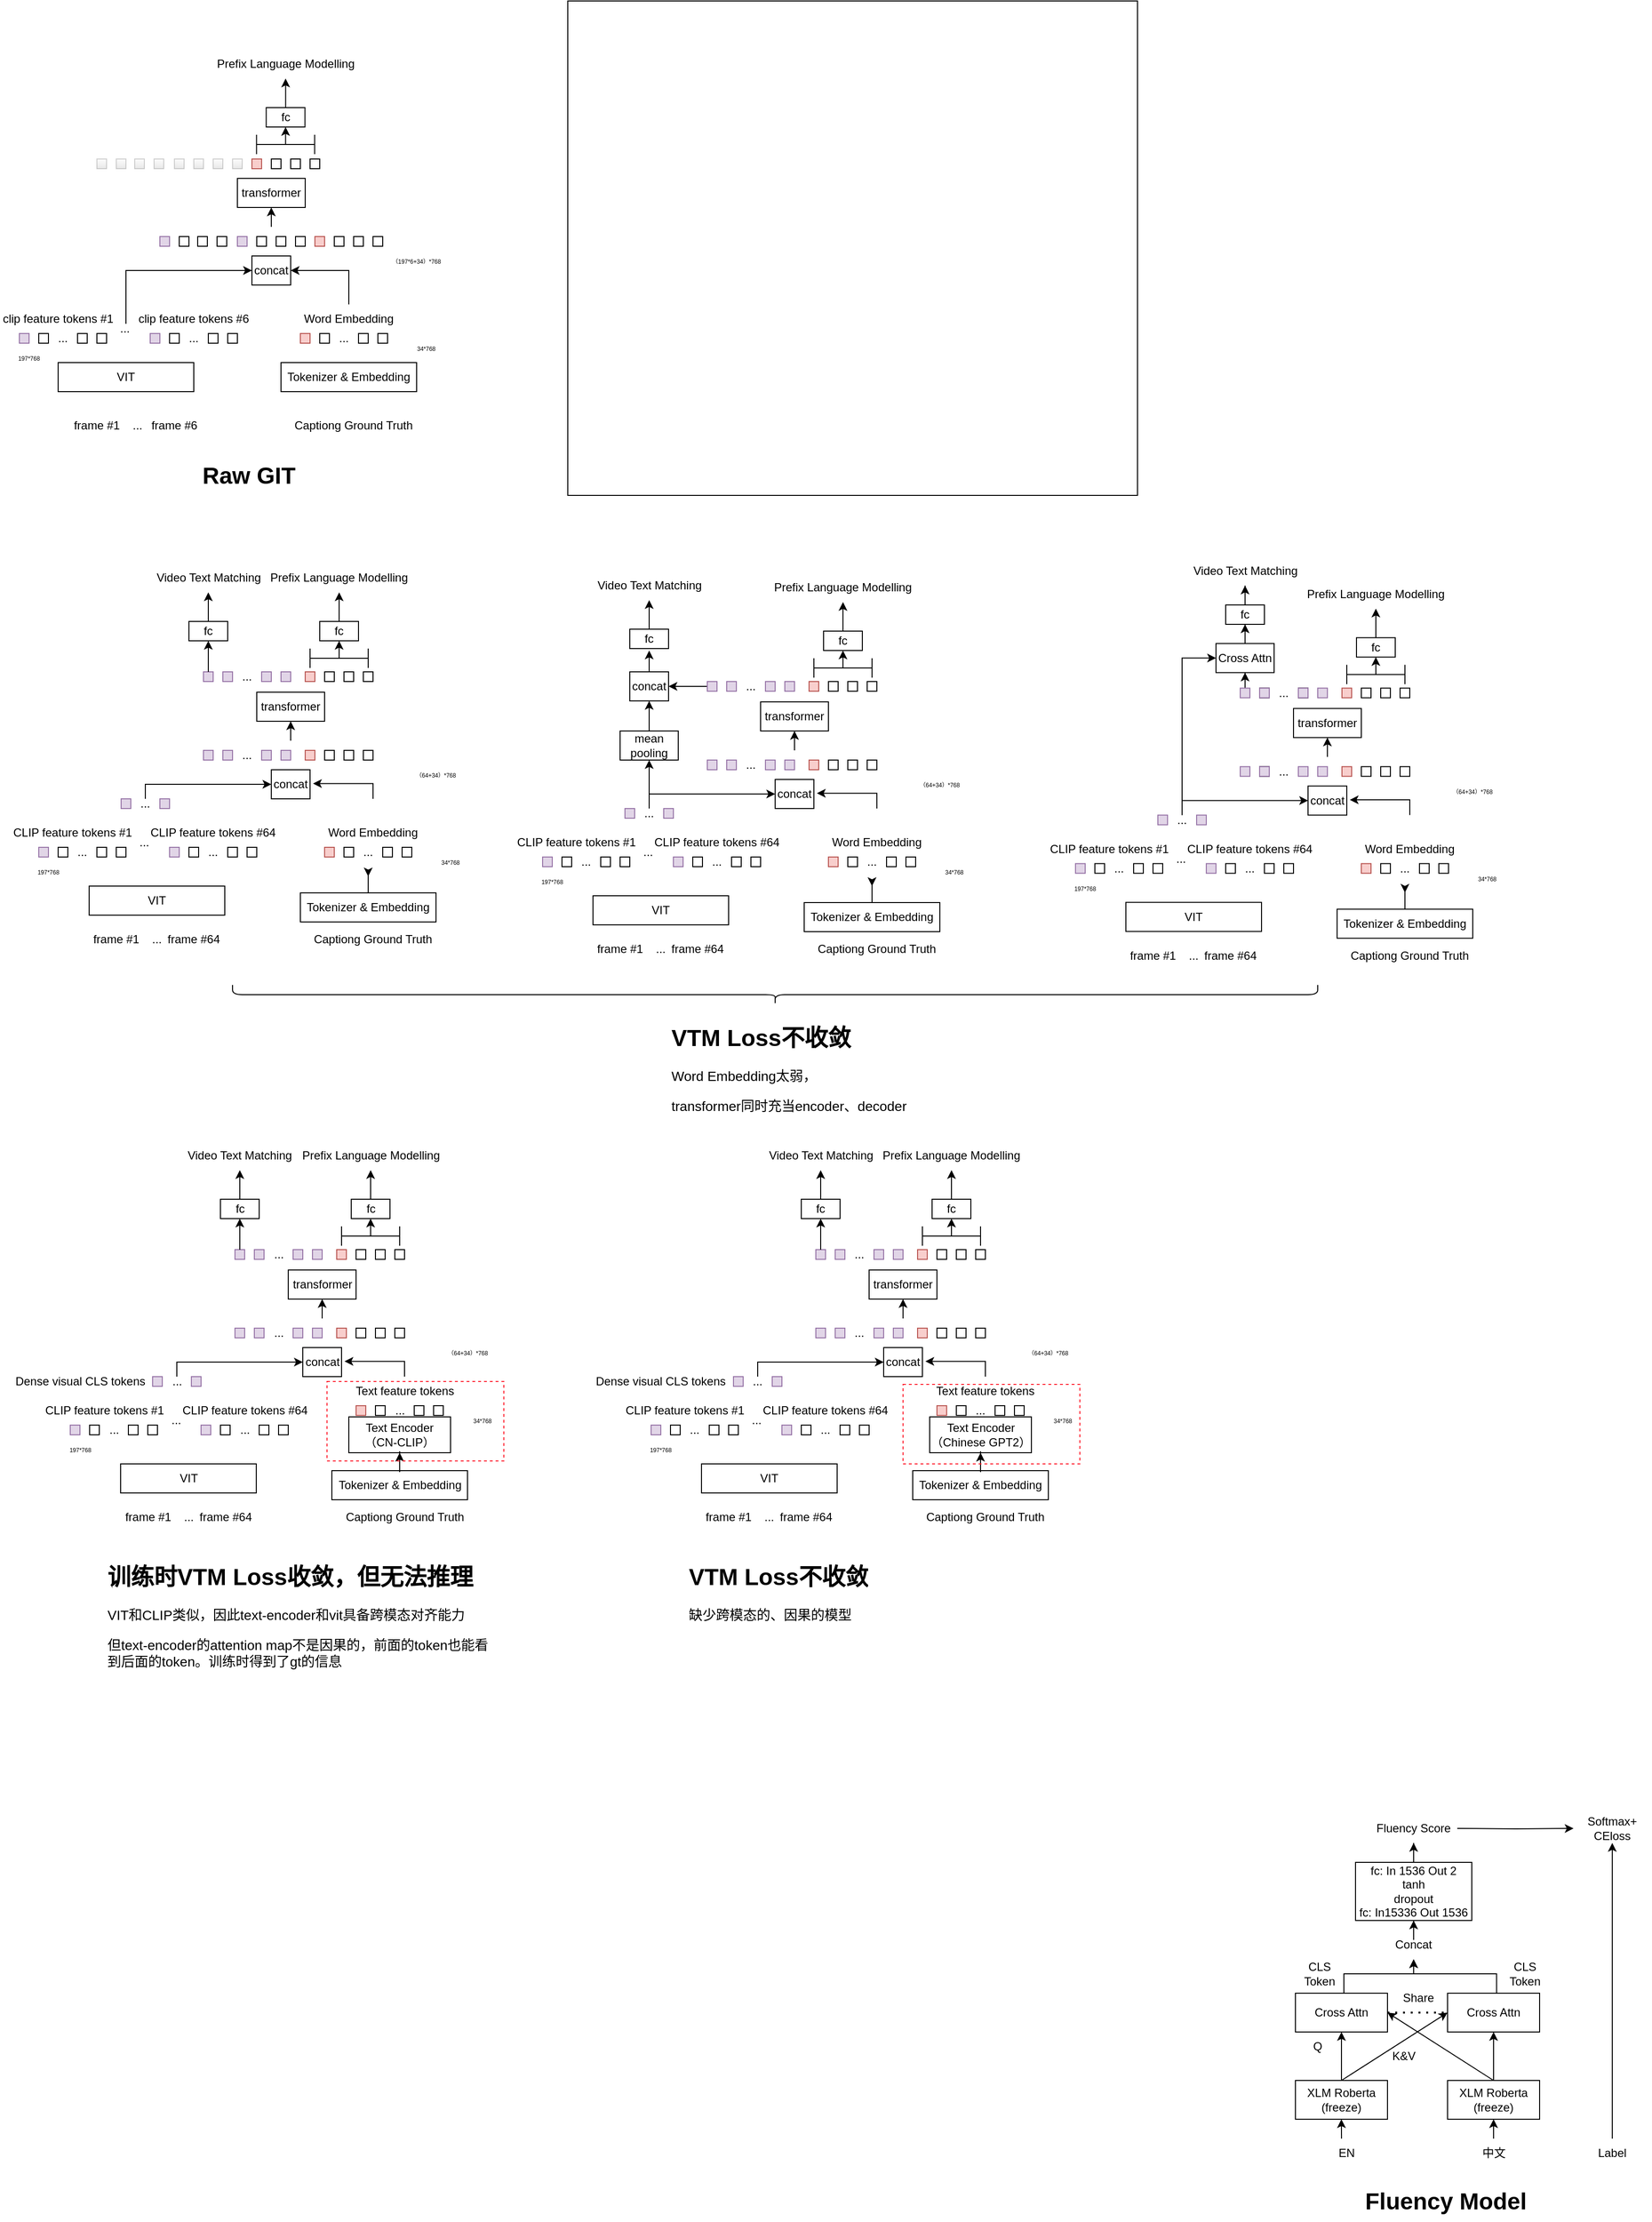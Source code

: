 <mxfile version="21.1.7" type="github">
  <diagram name="第 1 页" id="BDsZgJ5bdYX4kFU0mLo3">
    <mxGraphModel dx="1368" dy="754" grid="1" gridSize="10" guides="1" tooltips="1" connect="1" arrows="1" fold="1" page="1" pageScale="1" pageWidth="827" pageHeight="1169" math="0" shadow="0">
      <root>
        <mxCell id="0" />
        <mxCell id="1" parent="0" />
        <mxCell id="zHaIxJLTaXSQorlw7ClI-212" value="" style="group" parent="1" vertex="1" connectable="0">
          <mxGeometry x="20" y="70" width="527.5" height="445" as="geometry" />
        </mxCell>
        <mxCell id="zHaIxJLTaXSQorlw7ClI-94" value="" style="group" parent="zHaIxJLTaXSQorlw7ClI-212" vertex="1" connectable="0">
          <mxGeometry width="527.5" height="393" as="geometry" />
        </mxCell>
        <mxCell id="zHaIxJLTaXSQorlw7ClI-1" value="VIT" style="rounded=0;whiteSpace=wrap;html=1;" parent="zHaIxJLTaXSQorlw7ClI-94" vertex="1">
          <mxGeometry x="60" y="313" width="140" height="30" as="geometry" />
        </mxCell>
        <mxCell id="zHaIxJLTaXSQorlw7ClI-2" value="frame #1" style="text;html=1;strokeColor=none;fillColor=none;align=center;verticalAlign=middle;whiteSpace=wrap;rounded=0;" parent="zHaIxJLTaXSQorlw7ClI-94" vertex="1">
          <mxGeometry x="70" y="363" width="60" height="30" as="geometry" />
        </mxCell>
        <mxCell id="zHaIxJLTaXSQorlw7ClI-3" value="frame #6" style="text;html=1;strokeColor=none;fillColor=none;align=center;verticalAlign=middle;whiteSpace=wrap;rounded=0;" parent="zHaIxJLTaXSQorlw7ClI-94" vertex="1">
          <mxGeometry x="150" y="363" width="60" height="30" as="geometry" />
        </mxCell>
        <mxCell id="zHaIxJLTaXSQorlw7ClI-4" style="edgeStyle=orthogonalEdgeStyle;rounded=0;orthogonalLoop=1;jettySize=auto;html=1;exitX=0.5;exitY=1;exitDx=0;exitDy=0;" parent="zHaIxJLTaXSQorlw7ClI-94" source="zHaIxJLTaXSQorlw7ClI-3" target="zHaIxJLTaXSQorlw7ClI-3" edge="1">
          <mxGeometry relative="1" as="geometry" />
        </mxCell>
        <mxCell id="zHaIxJLTaXSQorlw7ClI-5" value="" style="rounded=0;whiteSpace=wrap;html=1;fillColor=#e1d5e7;strokeColor=#9673a6;" parent="zHaIxJLTaXSQorlw7ClI-94" vertex="1">
          <mxGeometry x="20" y="283" width="10" height="10" as="geometry" />
        </mxCell>
        <mxCell id="zHaIxJLTaXSQorlw7ClI-7" value="" style="rounded=0;whiteSpace=wrap;html=1;" parent="zHaIxJLTaXSQorlw7ClI-94" vertex="1">
          <mxGeometry x="40" y="283" width="10" height="10" as="geometry" />
        </mxCell>
        <mxCell id="zHaIxJLTaXSQorlw7ClI-9" value="" style="rounded=0;whiteSpace=wrap;html=1;" parent="zHaIxJLTaXSQorlw7ClI-94" vertex="1">
          <mxGeometry x="80" y="283" width="10" height="10" as="geometry" />
        </mxCell>
        <mxCell id="zHaIxJLTaXSQorlw7ClI-10" value="clip feature tokens #1" style="text;html=1;strokeColor=none;fillColor=none;align=center;verticalAlign=middle;whiteSpace=wrap;rounded=0;" parent="zHaIxJLTaXSQorlw7ClI-94" vertex="1">
          <mxGeometry y="253" width="120" height="30" as="geometry" />
        </mxCell>
        <mxCell id="zHaIxJLTaXSQorlw7ClI-11" value="" style="rounded=0;whiteSpace=wrap;html=1;" parent="zHaIxJLTaXSQorlw7ClI-94" vertex="1">
          <mxGeometry x="100" y="283" width="10" height="10" as="geometry" />
        </mxCell>
        <mxCell id="zHaIxJLTaXSQorlw7ClI-16" value="clip feature tokens #6" style="text;html=1;strokeColor=none;fillColor=none;align=center;verticalAlign=middle;whiteSpace=wrap;rounded=0;" parent="zHaIxJLTaXSQorlw7ClI-94" vertex="1">
          <mxGeometry x="140" y="253" width="120" height="30" as="geometry" />
        </mxCell>
        <mxCell id="zHaIxJLTaXSQorlw7ClI-18" value="..." style="text;html=1;strokeColor=none;fillColor=none;align=center;verticalAlign=middle;whiteSpace=wrap;rounded=0;" parent="zHaIxJLTaXSQorlw7ClI-94" vertex="1">
          <mxGeometry x="60" y="283" width="10" height="10" as="geometry" />
        </mxCell>
        <mxCell id="zHaIxJLTaXSQorlw7ClI-26" value="" style="rounded=0;whiteSpace=wrap;html=1;fillColor=#e1d5e7;strokeColor=#9673a6;" parent="zHaIxJLTaXSQorlw7ClI-94" vertex="1">
          <mxGeometry x="155" y="283" width="10" height="10" as="geometry" />
        </mxCell>
        <mxCell id="zHaIxJLTaXSQorlw7ClI-27" value="" style="rounded=0;whiteSpace=wrap;html=1;" parent="zHaIxJLTaXSQorlw7ClI-94" vertex="1">
          <mxGeometry x="175" y="283" width="10" height="10" as="geometry" />
        </mxCell>
        <mxCell id="zHaIxJLTaXSQorlw7ClI-28" value="" style="rounded=0;whiteSpace=wrap;html=1;" parent="zHaIxJLTaXSQorlw7ClI-94" vertex="1">
          <mxGeometry x="215" y="283" width="10" height="10" as="geometry" />
        </mxCell>
        <mxCell id="zHaIxJLTaXSQorlw7ClI-29" value="" style="rounded=0;whiteSpace=wrap;html=1;" parent="zHaIxJLTaXSQorlw7ClI-94" vertex="1">
          <mxGeometry x="235" y="283" width="10" height="10" as="geometry" />
        </mxCell>
        <mxCell id="zHaIxJLTaXSQorlw7ClI-30" value="..." style="text;html=1;strokeColor=none;fillColor=none;align=center;verticalAlign=middle;whiteSpace=wrap;rounded=0;" parent="zHaIxJLTaXSQorlw7ClI-94" vertex="1">
          <mxGeometry x="195" y="283" width="10" height="10" as="geometry" />
        </mxCell>
        <mxCell id="zHaIxJLTaXSQorlw7ClI-31" value="..." style="text;html=1;strokeColor=none;fillColor=none;align=center;verticalAlign=middle;whiteSpace=wrap;rounded=0;" parent="zHaIxJLTaXSQorlw7ClI-94" vertex="1">
          <mxGeometry x="124" y="273" width="10" height="10" as="geometry" />
        </mxCell>
        <mxCell id="zHaIxJLTaXSQorlw7ClI-32" value="..." style="text;html=1;strokeColor=none;fillColor=none;align=center;verticalAlign=middle;whiteSpace=wrap;rounded=0;" parent="zHaIxJLTaXSQorlw7ClI-94" vertex="1">
          <mxGeometry x="137" y="373" width="10" height="10" as="geometry" />
        </mxCell>
        <mxCell id="zHaIxJLTaXSQorlw7ClI-33" value="Captiong Ground Truth" style="text;html=1;strokeColor=none;fillColor=none;align=center;verticalAlign=middle;whiteSpace=wrap;rounded=0;" parent="zHaIxJLTaXSQorlw7ClI-94" vertex="1">
          <mxGeometry x="290" y="363" width="150" height="30" as="geometry" />
        </mxCell>
        <mxCell id="zHaIxJLTaXSQorlw7ClI-34" value="Tokenizer &amp;amp; Embedding" style="rounded=0;whiteSpace=wrap;html=1;" parent="zHaIxJLTaXSQorlw7ClI-94" vertex="1">
          <mxGeometry x="290" y="313" width="140" height="30" as="geometry" />
        </mxCell>
        <mxCell id="zHaIxJLTaXSQorlw7ClI-35" value="Word Embedding" style="text;html=1;strokeColor=none;fillColor=none;align=center;verticalAlign=middle;whiteSpace=wrap;rounded=0;" parent="zHaIxJLTaXSQorlw7ClI-94" vertex="1">
          <mxGeometry x="300" y="253" width="120" height="30" as="geometry" />
        </mxCell>
        <mxCell id="zHaIxJLTaXSQorlw7ClI-36" value="" style="rounded=0;whiteSpace=wrap;html=1;fillColor=#f8cecc;strokeColor=#b85450;" parent="zHaIxJLTaXSQorlw7ClI-94" vertex="1">
          <mxGeometry x="310" y="283" width="10" height="10" as="geometry" />
        </mxCell>
        <mxCell id="zHaIxJLTaXSQorlw7ClI-37" value="" style="rounded=0;whiteSpace=wrap;html=1;" parent="zHaIxJLTaXSQorlw7ClI-94" vertex="1">
          <mxGeometry x="330" y="283" width="10" height="10" as="geometry" />
        </mxCell>
        <mxCell id="zHaIxJLTaXSQorlw7ClI-38" value="" style="rounded=0;whiteSpace=wrap;html=1;" parent="zHaIxJLTaXSQorlw7ClI-94" vertex="1">
          <mxGeometry x="370" y="283" width="10" height="10" as="geometry" />
        </mxCell>
        <mxCell id="zHaIxJLTaXSQorlw7ClI-39" value="" style="rounded=0;whiteSpace=wrap;html=1;" parent="zHaIxJLTaXSQorlw7ClI-94" vertex="1">
          <mxGeometry x="390" y="283" width="10" height="10" as="geometry" />
        </mxCell>
        <mxCell id="zHaIxJLTaXSQorlw7ClI-40" value="..." style="text;html=1;strokeColor=none;fillColor=none;align=center;verticalAlign=middle;whiteSpace=wrap;rounded=0;" parent="zHaIxJLTaXSQorlw7ClI-94" vertex="1">
          <mxGeometry x="350" y="283" width="10" height="10" as="geometry" />
        </mxCell>
        <mxCell id="zHaIxJLTaXSQorlw7ClI-41" value="concat" style="rounded=0;whiteSpace=wrap;html=1;direction=south;" parent="zHaIxJLTaXSQorlw7ClI-94" vertex="1">
          <mxGeometry x="260" y="203" width="40" height="30" as="geometry" />
        </mxCell>
        <mxCell id="zHaIxJLTaXSQorlw7ClI-44" value="" style="edgeStyle=orthogonalEdgeStyle;rounded=0;orthogonalLoop=1;jettySize=auto;html=1;entryX=0.5;entryY=1;entryDx=0;entryDy=0;" parent="zHaIxJLTaXSQorlw7ClI-94" source="zHaIxJLTaXSQorlw7ClI-31" target="zHaIxJLTaXSQorlw7ClI-41" edge="1">
          <mxGeometry relative="1" as="geometry">
            <mxPoint x="142" y="193" as="targetPoint" />
            <Array as="points">
              <mxPoint x="130" y="218" />
            </Array>
          </mxGeometry>
        </mxCell>
        <mxCell id="zHaIxJLTaXSQorlw7ClI-47" value="" style="edgeStyle=orthogonalEdgeStyle;rounded=0;orthogonalLoop=1;jettySize=auto;html=1;entryX=0.5;entryY=0;entryDx=0;entryDy=0;" parent="zHaIxJLTaXSQorlw7ClI-94" source="zHaIxJLTaXSQorlw7ClI-35" target="zHaIxJLTaXSQorlw7ClI-41" edge="1">
          <mxGeometry relative="1" as="geometry" />
        </mxCell>
        <mxCell id="zHaIxJLTaXSQorlw7ClI-49" value="transformer" style="rounded=0;whiteSpace=wrap;html=1;" parent="zHaIxJLTaXSQorlw7ClI-94" vertex="1">
          <mxGeometry x="245" y="123" width="70" height="30" as="geometry" />
        </mxCell>
        <mxCell id="zHaIxJLTaXSQorlw7ClI-51" value="&lt;font style=&quot;font-size: 6px;&quot;&gt;197*768&lt;/font&gt;" style="text;html=1;strokeColor=none;fillColor=none;align=center;verticalAlign=middle;whiteSpace=wrap;rounded=0;fontSize=9;" parent="zHaIxJLTaXSQorlw7ClI-94" vertex="1">
          <mxGeometry y="293" width="60" height="30" as="geometry" />
        </mxCell>
        <mxCell id="zHaIxJLTaXSQorlw7ClI-52" value="&lt;font style=&quot;font-size: 6px;&quot;&gt;34*768&lt;/font&gt;" style="text;html=1;strokeColor=none;fillColor=none;align=center;verticalAlign=middle;whiteSpace=wrap;rounded=0;fontSize=9;" parent="zHaIxJLTaXSQorlw7ClI-94" vertex="1">
          <mxGeometry x="410" y="283" width="60" height="30" as="geometry" />
        </mxCell>
        <mxCell id="zHaIxJLTaXSQorlw7ClI-69" value="&lt;font style=&quot;font-size: 6px;&quot;&gt;（197*6+34）*768&lt;/font&gt;" style="text;html=1;strokeColor=none;fillColor=none;align=center;verticalAlign=middle;whiteSpace=wrap;rounded=0;fontSize=9;" parent="zHaIxJLTaXSQorlw7ClI-94" vertex="1">
          <mxGeometry x="375" y="193" width="110" height="30" as="geometry" />
        </mxCell>
        <mxCell id="zHaIxJLTaXSQorlw7ClI-70" value="" style="group" parent="zHaIxJLTaXSQorlw7ClI-94" vertex="1" connectable="0">
          <mxGeometry x="165" y="183" width="230" height="10" as="geometry" />
        </mxCell>
        <mxCell id="zHaIxJLTaXSQorlw7ClI-53" value="" style="rounded=0;whiteSpace=wrap;html=1;fillColor=#e1d5e7;strokeColor=#9673a6;" parent="zHaIxJLTaXSQorlw7ClI-70" vertex="1">
          <mxGeometry width="10" height="10" as="geometry" />
        </mxCell>
        <mxCell id="zHaIxJLTaXSQorlw7ClI-54" value="" style="rounded=0;whiteSpace=wrap;html=1;" parent="zHaIxJLTaXSQorlw7ClI-70" vertex="1">
          <mxGeometry x="20" width="10" height="10" as="geometry" />
        </mxCell>
        <mxCell id="zHaIxJLTaXSQorlw7ClI-55" value="" style="rounded=0;whiteSpace=wrap;html=1;" parent="zHaIxJLTaXSQorlw7ClI-70" vertex="1">
          <mxGeometry x="39" width="10" height="10" as="geometry" />
        </mxCell>
        <mxCell id="zHaIxJLTaXSQorlw7ClI-56" value="" style="rounded=0;whiteSpace=wrap;html=1;" parent="zHaIxJLTaXSQorlw7ClI-70" vertex="1">
          <mxGeometry x="59" width="10" height="10" as="geometry" />
        </mxCell>
        <mxCell id="zHaIxJLTaXSQorlw7ClI-58" value="" style="rounded=0;whiteSpace=wrap;html=1;fillColor=#e1d5e7;strokeColor=#9673a6;" parent="zHaIxJLTaXSQorlw7ClI-70" vertex="1">
          <mxGeometry x="80" width="10" height="10" as="geometry" />
        </mxCell>
        <mxCell id="zHaIxJLTaXSQorlw7ClI-59" value="" style="rounded=0;whiteSpace=wrap;html=1;" parent="zHaIxJLTaXSQorlw7ClI-70" vertex="1">
          <mxGeometry x="100" width="10" height="10" as="geometry" />
        </mxCell>
        <mxCell id="zHaIxJLTaXSQorlw7ClI-60" value="" style="rounded=0;whiteSpace=wrap;html=1;" parent="zHaIxJLTaXSQorlw7ClI-70" vertex="1">
          <mxGeometry x="120" width="10" height="10" as="geometry" />
        </mxCell>
        <mxCell id="zHaIxJLTaXSQorlw7ClI-61" value="" style="rounded=0;whiteSpace=wrap;html=1;" parent="zHaIxJLTaXSQorlw7ClI-70" vertex="1">
          <mxGeometry x="140" width="10" height="10" as="geometry" />
        </mxCell>
        <mxCell id="zHaIxJLTaXSQorlw7ClI-63" value="" style="rounded=0;whiteSpace=wrap;html=1;fillColor=#f8cecc;strokeColor=#b85450;" parent="zHaIxJLTaXSQorlw7ClI-70" vertex="1">
          <mxGeometry x="160" width="10" height="10" as="geometry" />
        </mxCell>
        <mxCell id="zHaIxJLTaXSQorlw7ClI-64" value="" style="rounded=0;whiteSpace=wrap;html=1;" parent="zHaIxJLTaXSQorlw7ClI-70" vertex="1">
          <mxGeometry x="180" width="10" height="10" as="geometry" />
        </mxCell>
        <mxCell id="zHaIxJLTaXSQorlw7ClI-65" value="" style="rounded=0;whiteSpace=wrap;html=1;" parent="zHaIxJLTaXSQorlw7ClI-70" vertex="1">
          <mxGeometry x="200" width="10" height="10" as="geometry" />
        </mxCell>
        <mxCell id="zHaIxJLTaXSQorlw7ClI-66" value="" style="rounded=0;whiteSpace=wrap;html=1;" parent="zHaIxJLTaXSQorlw7ClI-70" vertex="1">
          <mxGeometry x="220" width="10" height="10" as="geometry" />
        </mxCell>
        <mxCell id="zHaIxJLTaXSQorlw7ClI-71" value="" style="endArrow=classic;html=1;rounded=0;entryX=0.5;entryY=1;entryDx=0;entryDy=0;" parent="zHaIxJLTaXSQorlw7ClI-94" target="zHaIxJLTaXSQorlw7ClI-49" edge="1">
          <mxGeometry width="50" height="50" relative="1" as="geometry">
            <mxPoint x="280" y="173" as="sourcePoint" />
            <mxPoint x="275" y="133" as="targetPoint" />
          </mxGeometry>
        </mxCell>
        <mxCell id="zHaIxJLTaXSQorlw7ClI-76" value="" style="group" parent="zHaIxJLTaXSQorlw7ClI-94" vertex="1" connectable="0">
          <mxGeometry x="100" y="103" width="230" height="10" as="geometry" />
        </mxCell>
        <mxCell id="zHaIxJLTaXSQorlw7ClI-77" value="" style="rounded=0;whiteSpace=wrap;html=1;fillColor=#f5f5f5;strokeColor=#666666;gradientColor=#b3b3b3;shadow=0;opacity=30;" parent="zHaIxJLTaXSQorlw7ClI-76" vertex="1">
          <mxGeometry width="10" height="10" as="geometry" />
        </mxCell>
        <mxCell id="zHaIxJLTaXSQorlw7ClI-78" value="" style="rounded=0;whiteSpace=wrap;html=1;fillColor=#f5f5f5;gradientColor=#b3b3b3;strokeColor=#666666;shadow=0;opacity=30;" parent="zHaIxJLTaXSQorlw7ClI-76" vertex="1">
          <mxGeometry x="20" width="10" height="10" as="geometry" />
        </mxCell>
        <mxCell id="zHaIxJLTaXSQorlw7ClI-79" value="" style="rounded=0;whiteSpace=wrap;html=1;fillColor=#f5f5f5;gradientColor=#b3b3b3;strokeColor=#666666;shadow=0;opacity=30;" parent="zHaIxJLTaXSQorlw7ClI-76" vertex="1">
          <mxGeometry x="39" width="10" height="10" as="geometry" />
        </mxCell>
        <mxCell id="zHaIxJLTaXSQorlw7ClI-80" value="" style="rounded=0;whiteSpace=wrap;html=1;fillColor=#f5f5f5;gradientColor=#b3b3b3;strokeColor=#666666;shadow=0;opacity=30;" parent="zHaIxJLTaXSQorlw7ClI-76" vertex="1">
          <mxGeometry x="59" width="10" height="10" as="geometry" />
        </mxCell>
        <mxCell id="zHaIxJLTaXSQorlw7ClI-81" value="" style="rounded=0;whiteSpace=wrap;html=1;fillColor=#f5f5f5;strokeColor=#666666;gradientColor=#b3b3b3;shadow=0;opacity=30;" parent="zHaIxJLTaXSQorlw7ClI-76" vertex="1">
          <mxGeometry x="80" width="10" height="10" as="geometry" />
        </mxCell>
        <mxCell id="zHaIxJLTaXSQorlw7ClI-82" value="" style="rounded=0;whiteSpace=wrap;html=1;fillColor=#f5f5f5;gradientColor=#b3b3b3;strokeColor=#666666;shadow=0;opacity=30;" parent="zHaIxJLTaXSQorlw7ClI-76" vertex="1">
          <mxGeometry x="100" width="10" height="10" as="geometry" />
        </mxCell>
        <mxCell id="zHaIxJLTaXSQorlw7ClI-83" value="" style="rounded=0;whiteSpace=wrap;html=1;fillColor=#f5f5f5;gradientColor=#b3b3b3;strokeColor=#666666;shadow=0;opacity=30;" parent="zHaIxJLTaXSQorlw7ClI-76" vertex="1">
          <mxGeometry x="120" width="10" height="10" as="geometry" />
        </mxCell>
        <mxCell id="zHaIxJLTaXSQorlw7ClI-84" value="" style="rounded=0;whiteSpace=wrap;html=1;fillColor=#f5f5f5;gradientColor=#b3b3b3;strokeColor=#666666;shadow=0;opacity=30;" parent="zHaIxJLTaXSQorlw7ClI-76" vertex="1">
          <mxGeometry x="140" width="10" height="10" as="geometry" />
        </mxCell>
        <mxCell id="zHaIxJLTaXSQorlw7ClI-85" value="" style="rounded=0;whiteSpace=wrap;html=1;fillColor=#f8cecc;strokeColor=#b85450;" parent="zHaIxJLTaXSQorlw7ClI-76" vertex="1">
          <mxGeometry x="160" width="10" height="10" as="geometry" />
        </mxCell>
        <mxCell id="zHaIxJLTaXSQorlw7ClI-86" value="" style="rounded=0;whiteSpace=wrap;html=1;" parent="zHaIxJLTaXSQorlw7ClI-76" vertex="1">
          <mxGeometry x="180" width="10" height="10" as="geometry" />
        </mxCell>
        <mxCell id="zHaIxJLTaXSQorlw7ClI-87" value="" style="rounded=0;whiteSpace=wrap;html=1;" parent="zHaIxJLTaXSQorlw7ClI-76" vertex="1">
          <mxGeometry x="200" width="10" height="10" as="geometry" />
        </mxCell>
        <mxCell id="zHaIxJLTaXSQorlw7ClI-88" value="" style="rounded=0;whiteSpace=wrap;html=1;" parent="zHaIxJLTaXSQorlw7ClI-76" vertex="1">
          <mxGeometry x="220" width="10" height="10" as="geometry" />
        </mxCell>
        <mxCell id="zHaIxJLTaXSQorlw7ClI-206" value="fc" style="rounded=0;whiteSpace=wrap;html=1;direction=south;" parent="zHaIxJLTaXSQorlw7ClI-94" vertex="1">
          <mxGeometry x="274.75" y="50" width="40" height="20" as="geometry" />
        </mxCell>
        <mxCell id="zHaIxJLTaXSQorlw7ClI-207" value="" style="endArrow=classic;html=1;rounded=0;entryX=1;entryY=0.5;entryDx=0;entryDy=0;exitX=0.5;exitY=0.5;exitDx=0;exitDy=0;exitPerimeter=0;" parent="zHaIxJLTaXSQorlw7ClI-94" source="zHaIxJLTaXSQorlw7ClI-210" target="zHaIxJLTaXSQorlw7ClI-206" edge="1">
          <mxGeometry width="50" height="50" relative="1" as="geometry">
            <mxPoint x="244.75" y="93" as="sourcePoint" />
            <mxPoint x="154.75" y="23" as="targetPoint" />
          </mxGeometry>
        </mxCell>
        <mxCell id="zHaIxJLTaXSQorlw7ClI-208" value="Prefix Language Modelling" style="text;html=1;strokeColor=none;fillColor=none;align=center;verticalAlign=middle;whiteSpace=wrap;rounded=0;" parent="zHaIxJLTaXSQorlw7ClI-94" vertex="1">
          <mxGeometry x="206" y="-10" width="177.5" height="30" as="geometry" />
        </mxCell>
        <mxCell id="zHaIxJLTaXSQorlw7ClI-209" value="" style="edgeStyle=orthogonalEdgeStyle;rounded=0;orthogonalLoop=1;jettySize=auto;html=1;" parent="zHaIxJLTaXSQorlw7ClI-94" source="zHaIxJLTaXSQorlw7ClI-206" target="zHaIxJLTaXSQorlw7ClI-208" edge="1">
          <mxGeometry relative="1" as="geometry" />
        </mxCell>
        <mxCell id="zHaIxJLTaXSQorlw7ClI-210" value="" style="shape=crossbar;whiteSpace=wrap;html=1;rounded=1;" parent="zHaIxJLTaXSQorlw7ClI-94" vertex="1">
          <mxGeometry x="264.75" y="78" width="60" height="20" as="geometry" />
        </mxCell>
        <mxCell id="zHaIxJLTaXSQorlw7ClI-95" value="&lt;h1&gt;Raw GIT&lt;/h1&gt;" style="text;html=1;strokeColor=none;fillColor=none;spacing=5;spacingTop=-20;whiteSpace=wrap;overflow=hidden;rounded=0;" parent="zHaIxJLTaXSQorlw7ClI-212" vertex="1">
          <mxGeometry x="204" y="410" width="190" height="35" as="geometry" />
        </mxCell>
        <mxCell id="zHaIxJLTaXSQorlw7ClI-213" value="" style="group;movable=0;resizable=0;rotatable=0;deletable=0;editable=0;locked=1;connectable=0;" parent="1" vertex="1" connectable="0">
          <mxGeometry x="620" y="59" width="525" height="456" as="geometry" />
        </mxCell>
        <mxCell id="zHaIxJLTaXSQorlw7ClI-97" value="VIT" style="rounded=0;whiteSpace=wrap;html=1;movable=0;resizable=0;rotatable=0;deletable=0;editable=0;locked=1;connectable=0;" parent="zHaIxJLTaXSQorlw7ClI-213" vertex="1">
          <mxGeometry x="112" y="333" width="140" height="30" as="geometry" />
        </mxCell>
        <mxCell id="zHaIxJLTaXSQorlw7ClI-98" value="frame #1" style="text;html=1;strokeColor=none;fillColor=none;align=center;verticalAlign=middle;whiteSpace=wrap;rounded=0;movable=0;resizable=0;rotatable=0;deletable=0;editable=0;locked=1;connectable=0;" parent="zHaIxJLTaXSQorlw7ClI-213" vertex="1">
          <mxGeometry x="110" y="373" width="60" height="30" as="geometry" />
        </mxCell>
        <mxCell id="zHaIxJLTaXSQorlw7ClI-99" value="frame #64" style="text;html=1;strokeColor=none;fillColor=none;align=center;verticalAlign=middle;whiteSpace=wrap;rounded=0;movable=0;resizable=0;rotatable=0;deletable=0;editable=0;locked=1;connectable=0;" parent="zHaIxJLTaXSQorlw7ClI-213" vertex="1">
          <mxGeometry x="190" y="373" width="60" height="30" as="geometry" />
        </mxCell>
        <mxCell id="zHaIxJLTaXSQorlw7ClI-100" style="edgeStyle=orthogonalEdgeStyle;rounded=0;orthogonalLoop=1;jettySize=auto;html=1;exitX=0.5;exitY=1;exitDx=0;exitDy=0;movable=0;resizable=0;rotatable=0;deletable=0;editable=0;locked=1;connectable=0;" parent="zHaIxJLTaXSQorlw7ClI-213" source="zHaIxJLTaXSQorlw7ClI-99" target="zHaIxJLTaXSQorlw7ClI-99" edge="1">
          <mxGeometry relative="1" as="geometry" />
        </mxCell>
        <mxCell id="zHaIxJLTaXSQorlw7ClI-101" value="" style="rounded=0;whiteSpace=wrap;html=1;fillColor=#e1d5e7;strokeColor=#9673a6;movable=0;resizable=0;rotatable=0;deletable=0;editable=0;locked=1;connectable=0;" parent="zHaIxJLTaXSQorlw7ClI-213" vertex="1">
          <mxGeometry x="60" y="293" width="10" height="10" as="geometry" />
        </mxCell>
        <mxCell id="zHaIxJLTaXSQorlw7ClI-102" value="" style="rounded=0;whiteSpace=wrap;html=1;movable=0;resizable=0;rotatable=0;deletable=0;editable=0;locked=1;connectable=0;" parent="zHaIxJLTaXSQorlw7ClI-213" vertex="1">
          <mxGeometry x="80" y="293" width="10" height="10" as="geometry" />
        </mxCell>
        <mxCell id="zHaIxJLTaXSQorlw7ClI-103" value="" style="rounded=0;whiteSpace=wrap;html=1;movable=0;resizable=0;rotatable=0;deletable=0;editable=0;locked=1;connectable=0;" parent="zHaIxJLTaXSQorlw7ClI-213" vertex="1">
          <mxGeometry x="120" y="293" width="10" height="10" as="geometry" />
        </mxCell>
        <mxCell id="zHaIxJLTaXSQorlw7ClI-104" value="CLIP feature tokens #1" style="text;html=1;strokeColor=none;fillColor=none;align=center;verticalAlign=middle;whiteSpace=wrap;rounded=0;movable=0;resizable=0;rotatable=0;deletable=0;editable=0;locked=1;connectable=0;" parent="zHaIxJLTaXSQorlw7ClI-213" vertex="1">
          <mxGeometry x="30" y="263" width="130" height="30" as="geometry" />
        </mxCell>
        <mxCell id="zHaIxJLTaXSQorlw7ClI-105" value="" style="rounded=0;whiteSpace=wrap;html=1;movable=0;resizable=0;rotatable=0;deletable=0;editable=0;locked=1;connectable=0;" parent="zHaIxJLTaXSQorlw7ClI-213" vertex="1">
          <mxGeometry x="140" y="293" width="10" height="10" as="geometry" />
        </mxCell>
        <mxCell id="zHaIxJLTaXSQorlw7ClI-106" value="CLIP feature tokens #64" style="text;html=1;strokeColor=none;fillColor=none;align=center;verticalAlign=middle;whiteSpace=wrap;rounded=0;movable=0;resizable=0;rotatable=0;deletable=0;editable=0;locked=1;connectable=0;" parent="zHaIxJLTaXSQorlw7ClI-213" vertex="1">
          <mxGeometry x="170" y="263" width="140" height="30" as="geometry" />
        </mxCell>
        <mxCell id="zHaIxJLTaXSQorlw7ClI-107" value="..." style="text;html=1;strokeColor=none;fillColor=none;align=center;verticalAlign=middle;whiteSpace=wrap;rounded=0;movable=0;resizable=0;rotatable=0;deletable=0;editable=0;locked=1;connectable=0;" parent="zHaIxJLTaXSQorlw7ClI-213" vertex="1">
          <mxGeometry x="100" y="293" width="10" height="10" as="geometry" />
        </mxCell>
        <mxCell id="zHaIxJLTaXSQorlw7ClI-108" value="" style="rounded=0;whiteSpace=wrap;html=1;fillColor=#e1d5e7;strokeColor=#9673a6;movable=0;resizable=0;rotatable=0;deletable=0;editable=0;locked=1;connectable=0;" parent="zHaIxJLTaXSQorlw7ClI-213" vertex="1">
          <mxGeometry x="195" y="293" width="10" height="10" as="geometry" />
        </mxCell>
        <mxCell id="zHaIxJLTaXSQorlw7ClI-109" value="" style="rounded=0;whiteSpace=wrap;html=1;movable=0;resizable=0;rotatable=0;deletable=0;editable=0;locked=1;connectable=0;" parent="zHaIxJLTaXSQorlw7ClI-213" vertex="1">
          <mxGeometry x="215" y="293" width="10" height="10" as="geometry" />
        </mxCell>
        <mxCell id="zHaIxJLTaXSQorlw7ClI-110" value="" style="rounded=0;whiteSpace=wrap;html=1;movable=0;resizable=0;rotatable=0;deletable=0;editable=0;locked=1;connectable=0;" parent="zHaIxJLTaXSQorlw7ClI-213" vertex="1">
          <mxGeometry x="255" y="293" width="10" height="10" as="geometry" />
        </mxCell>
        <mxCell id="zHaIxJLTaXSQorlw7ClI-111" value="" style="rounded=0;whiteSpace=wrap;html=1;movable=0;resizable=0;rotatable=0;deletable=0;editable=0;locked=1;connectable=0;" parent="zHaIxJLTaXSQorlw7ClI-213" vertex="1">
          <mxGeometry x="275" y="293" width="10" height="10" as="geometry" />
        </mxCell>
        <mxCell id="zHaIxJLTaXSQorlw7ClI-112" value="..." style="text;html=1;strokeColor=none;fillColor=none;align=center;verticalAlign=middle;whiteSpace=wrap;rounded=0;movable=0;resizable=0;rotatable=0;deletable=0;editable=0;locked=1;connectable=0;" parent="zHaIxJLTaXSQorlw7ClI-213" vertex="1">
          <mxGeometry x="235" y="293" width="10" height="10" as="geometry" />
        </mxCell>
        <mxCell id="zHaIxJLTaXSQorlw7ClI-113" value="..." style="text;html=1;strokeColor=none;fillColor=none;align=center;verticalAlign=middle;whiteSpace=wrap;rounded=0;movable=0;resizable=0;rotatable=0;deletable=0;editable=0;locked=1;connectable=0;" parent="zHaIxJLTaXSQorlw7ClI-213" vertex="1">
          <mxGeometry x="164" y="283" width="10" height="10" as="geometry" />
        </mxCell>
        <mxCell id="zHaIxJLTaXSQorlw7ClI-114" value="..." style="text;html=1;strokeColor=none;fillColor=none;align=center;verticalAlign=middle;whiteSpace=wrap;rounded=0;movable=0;resizable=0;rotatable=0;deletable=0;editable=0;locked=1;connectable=0;" parent="zHaIxJLTaXSQorlw7ClI-213" vertex="1">
          <mxGeometry x="177" y="383" width="10" height="10" as="geometry" />
        </mxCell>
        <mxCell id="zHaIxJLTaXSQorlw7ClI-115" value="Captiong Ground Truth" style="text;html=1;strokeColor=none;fillColor=none;align=center;verticalAlign=middle;whiteSpace=wrap;rounded=0;movable=0;resizable=0;rotatable=0;deletable=0;editable=0;locked=1;connectable=0;" parent="zHaIxJLTaXSQorlw7ClI-213" vertex="1">
          <mxGeometry x="330" y="373" width="150" height="30" as="geometry" />
        </mxCell>
        <mxCell id="zHaIxJLTaXSQorlw7ClI-116" value="Tokenizer &amp;amp; Embedding" style="rounded=0;whiteSpace=wrap;html=1;movable=0;resizable=0;rotatable=0;deletable=0;editable=0;locked=1;connectable=0;" parent="zHaIxJLTaXSQorlw7ClI-213" vertex="1">
          <mxGeometry x="330" y="340" width="140" height="30" as="geometry" />
        </mxCell>
        <mxCell id="zHaIxJLTaXSQorlw7ClI-117" value="Text feature tokens" style="text;html=1;strokeColor=none;fillColor=none;align=center;verticalAlign=middle;whiteSpace=wrap;rounded=0;movable=0;resizable=0;rotatable=0;deletable=0;editable=0;locked=1;connectable=0;" parent="zHaIxJLTaXSQorlw7ClI-213" vertex="1">
          <mxGeometry x="345" y="243" width="120" height="30" as="geometry" />
        </mxCell>
        <mxCell id="zHaIxJLTaXSQorlw7ClI-118" value="" style="rounded=0;whiteSpace=wrap;html=1;fillColor=#f8cecc;strokeColor=#b85450;movable=0;resizable=0;rotatable=0;deletable=0;editable=0;locked=1;connectable=0;" parent="zHaIxJLTaXSQorlw7ClI-213" vertex="1">
          <mxGeometry x="355" y="273" width="10" height="10" as="geometry" />
        </mxCell>
        <mxCell id="zHaIxJLTaXSQorlw7ClI-119" value="" style="rounded=0;whiteSpace=wrap;html=1;movable=0;resizable=0;rotatable=0;deletable=0;editable=0;locked=1;connectable=0;" parent="zHaIxJLTaXSQorlw7ClI-213" vertex="1">
          <mxGeometry x="375" y="273" width="10" height="10" as="geometry" />
        </mxCell>
        <mxCell id="zHaIxJLTaXSQorlw7ClI-120" value="" style="rounded=0;whiteSpace=wrap;html=1;movable=0;resizable=0;rotatable=0;deletable=0;editable=0;locked=1;connectable=0;" parent="zHaIxJLTaXSQorlw7ClI-213" vertex="1">
          <mxGeometry x="415" y="273" width="10" height="10" as="geometry" />
        </mxCell>
        <mxCell id="zHaIxJLTaXSQorlw7ClI-121" value="" style="rounded=0;whiteSpace=wrap;html=1;movable=0;resizable=0;rotatable=0;deletable=0;editable=0;locked=1;connectable=0;" parent="zHaIxJLTaXSQorlw7ClI-213" vertex="1">
          <mxGeometry x="435" y="273" width="10" height="10" as="geometry" />
        </mxCell>
        <mxCell id="zHaIxJLTaXSQorlw7ClI-122" value="..." style="text;html=1;strokeColor=none;fillColor=none;align=center;verticalAlign=middle;whiteSpace=wrap;rounded=0;movable=0;resizable=0;rotatable=0;deletable=0;editable=0;locked=1;connectable=0;" parent="zHaIxJLTaXSQorlw7ClI-213" vertex="1">
          <mxGeometry x="395" y="273" width="10" height="10" as="geometry" />
        </mxCell>
        <mxCell id="zHaIxJLTaXSQorlw7ClI-123" value="concat" style="rounded=0;whiteSpace=wrap;html=1;direction=south;movable=0;resizable=0;rotatable=0;deletable=0;editable=0;locked=1;connectable=0;" parent="zHaIxJLTaXSQorlw7ClI-213" vertex="1">
          <mxGeometry x="300" y="213" width="40" height="30" as="geometry" />
        </mxCell>
        <mxCell id="zHaIxJLTaXSQorlw7ClI-200" value="" style="edgeStyle=orthogonalEdgeStyle;rounded=0;orthogonalLoop=1;jettySize=auto;html=1;entryX=0.475;entryY=-0.077;entryDx=0;entryDy=0;entryPerimeter=0;movable=0;resizable=0;rotatable=0;deletable=0;editable=0;locked=1;connectable=0;" parent="zHaIxJLTaXSQorlw7ClI-213" source="zHaIxJLTaXSQorlw7ClI-117" target="zHaIxJLTaXSQorlw7ClI-123" edge="1">
          <mxGeometry relative="1" as="geometry">
            <Array as="points">
              <mxPoint x="405" y="227" />
            </Array>
          </mxGeometry>
        </mxCell>
        <mxCell id="zHaIxJLTaXSQorlw7ClI-126" value="transformer" style="rounded=0;whiteSpace=wrap;html=1;movable=0;resizable=0;rotatable=0;deletable=0;editable=0;locked=1;connectable=0;" parent="zHaIxJLTaXSQorlw7ClI-213" vertex="1">
          <mxGeometry x="285" y="133" width="70" height="30" as="geometry" />
        </mxCell>
        <mxCell id="zHaIxJLTaXSQorlw7ClI-127" value="&lt;font style=&quot;font-size: 6px;&quot;&gt;197*768&lt;/font&gt;" style="text;html=1;strokeColor=none;fillColor=none;align=center;verticalAlign=middle;whiteSpace=wrap;rounded=0;fontSize=9;movable=0;resizable=0;rotatable=0;deletable=0;editable=0;locked=1;connectable=0;" parent="zHaIxJLTaXSQorlw7ClI-213" vertex="1">
          <mxGeometry x="40" y="303" width="60" height="30" as="geometry" />
        </mxCell>
        <mxCell id="zHaIxJLTaXSQorlw7ClI-128" value="&lt;font style=&quot;font-size: 6px;&quot;&gt;34*768&lt;/font&gt;" style="text;html=1;strokeColor=none;fillColor=none;align=center;verticalAlign=middle;whiteSpace=wrap;rounded=0;fontSize=9;movable=0;resizable=0;rotatable=0;deletable=0;editable=0;locked=1;connectable=0;" parent="zHaIxJLTaXSQorlw7ClI-213" vertex="1">
          <mxGeometry x="455" y="273" width="60" height="30" as="geometry" />
        </mxCell>
        <mxCell id="zHaIxJLTaXSQorlw7ClI-129" value="&lt;font style=&quot;font-size: 6px;&quot;&gt;（64+34）*768&lt;/font&gt;" style="text;html=1;strokeColor=none;fillColor=none;align=center;verticalAlign=middle;whiteSpace=wrap;rounded=0;fontSize=9;movable=0;resizable=0;rotatable=0;deletable=0;editable=0;locked=1;connectable=0;" parent="zHaIxJLTaXSQorlw7ClI-213" vertex="1">
          <mxGeometry x="415" y="203" width="110" height="30" as="geometry" />
        </mxCell>
        <mxCell id="zHaIxJLTaXSQorlw7ClI-130" value="" style="group;movable=0;resizable=0;rotatable=0;deletable=0;editable=0;locked=1;connectable=0;" parent="zHaIxJLTaXSQorlw7ClI-213" vertex="1" connectable="0">
          <mxGeometry x="205" y="193" width="230" height="10" as="geometry" />
        </mxCell>
        <mxCell id="zHaIxJLTaXSQorlw7ClI-139" value="" style="rounded=0;whiteSpace=wrap;html=1;fillColor=#f8cecc;strokeColor=#b85450;movable=0;resizable=0;rotatable=0;deletable=0;editable=0;locked=1;connectable=0;" parent="zHaIxJLTaXSQorlw7ClI-130" vertex="1">
          <mxGeometry x="130" width="10" height="10" as="geometry" />
        </mxCell>
        <mxCell id="zHaIxJLTaXSQorlw7ClI-140" value="" style="rounded=0;whiteSpace=wrap;html=1;movable=0;resizable=0;rotatable=0;deletable=0;editable=0;locked=1;connectable=0;" parent="zHaIxJLTaXSQorlw7ClI-130" vertex="1">
          <mxGeometry x="150" width="10" height="10" as="geometry" />
        </mxCell>
        <mxCell id="zHaIxJLTaXSQorlw7ClI-141" value="" style="rounded=0;whiteSpace=wrap;html=1;movable=0;resizable=0;rotatable=0;deletable=0;editable=0;locked=1;connectable=0;" parent="zHaIxJLTaXSQorlw7ClI-130" vertex="1">
          <mxGeometry x="170" width="10" height="10" as="geometry" />
        </mxCell>
        <mxCell id="zHaIxJLTaXSQorlw7ClI-142" value="" style="rounded=0;whiteSpace=wrap;html=1;movable=0;resizable=0;rotatable=0;deletable=0;editable=0;locked=1;connectable=0;" parent="zHaIxJLTaXSQorlw7ClI-130" vertex="1">
          <mxGeometry x="190" width="10" height="10" as="geometry" />
        </mxCell>
        <mxCell id="zHaIxJLTaXSQorlw7ClI-169" value="" style="rounded=0;whiteSpace=wrap;html=1;fillColor=#e1d5e7;strokeColor=#9673a6;movable=0;resizable=0;rotatable=0;deletable=0;editable=0;locked=1;connectable=0;" parent="zHaIxJLTaXSQorlw7ClI-130" vertex="1">
          <mxGeometry x="25" width="10" height="10" as="geometry" />
        </mxCell>
        <mxCell id="zHaIxJLTaXSQorlw7ClI-170" value="" style="rounded=0;whiteSpace=wrap;html=1;movable=0;resizable=0;rotatable=0;deletable=0;editable=0;locked=1;connectable=0;" parent="zHaIxJLTaXSQorlw7ClI-130" vertex="1">
          <mxGeometry x="45" width="10" height="10" as="geometry" />
        </mxCell>
        <mxCell id="zHaIxJLTaXSQorlw7ClI-171" value="" style="rounded=0;whiteSpace=wrap;html=1;fillColor=#e1d5e7;strokeColor=#9673a6;movable=0;resizable=0;rotatable=0;deletable=0;editable=0;locked=1;connectable=0;" parent="zHaIxJLTaXSQorlw7ClI-130" vertex="1">
          <mxGeometry x="85" width="10" height="10" as="geometry" />
        </mxCell>
        <mxCell id="zHaIxJLTaXSQorlw7ClI-172" value="" style="rounded=0;whiteSpace=wrap;html=1;fillColor=#e1d5e7;strokeColor=#9673a6;movable=0;resizable=0;rotatable=0;deletable=0;editable=0;locked=1;connectable=0;" parent="zHaIxJLTaXSQorlw7ClI-130" vertex="1">
          <mxGeometry x="105" width="10" height="10" as="geometry" />
        </mxCell>
        <mxCell id="zHaIxJLTaXSQorlw7ClI-173" value="..." style="text;html=1;strokeColor=none;fillColor=none;align=center;verticalAlign=middle;whiteSpace=wrap;rounded=0;movable=0;resizable=0;rotatable=0;deletable=0;editable=0;locked=1;connectable=0;" parent="zHaIxJLTaXSQorlw7ClI-130" vertex="1">
          <mxGeometry x="65" width="10" height="10" as="geometry" />
        </mxCell>
        <mxCell id="zHaIxJLTaXSQorlw7ClI-174" value="" style="rounded=0;whiteSpace=wrap;html=1;fillColor=#e1d5e7;strokeColor=#9673a6;movable=0;resizable=0;rotatable=0;deletable=0;editable=0;locked=1;connectable=0;" parent="zHaIxJLTaXSQorlw7ClI-130" vertex="1">
          <mxGeometry x="45" width="10" height="10" as="geometry" />
        </mxCell>
        <mxCell id="zHaIxJLTaXSQorlw7ClI-143" value="" style="endArrow=classic;html=1;rounded=0;entryX=0.5;entryY=1;entryDx=0;entryDy=0;movable=0;resizable=0;rotatable=0;deletable=0;editable=0;locked=1;connectable=0;" parent="zHaIxJLTaXSQorlw7ClI-213" target="zHaIxJLTaXSQorlw7ClI-126" edge="1">
          <mxGeometry width="50" height="50" relative="1" as="geometry">
            <mxPoint x="320" y="183" as="sourcePoint" />
            <mxPoint x="315" y="143" as="targetPoint" />
          </mxGeometry>
        </mxCell>
        <mxCell id="zHaIxJLTaXSQorlw7ClI-157" value="fc" style="rounded=0;whiteSpace=wrap;html=1;direction=south;movable=0;resizable=0;rotatable=0;deletable=0;editable=0;locked=1;connectable=0;" parent="zHaIxJLTaXSQorlw7ClI-213" vertex="1">
          <mxGeometry x="350" y="60" width="40" height="20" as="geometry" />
        </mxCell>
        <mxCell id="zHaIxJLTaXSQorlw7ClI-158" value="" style="endArrow=classic;html=1;rounded=0;entryX=1;entryY=0.5;entryDx=0;entryDy=0;exitX=0.5;exitY=0.5;exitDx=0;exitDy=0;exitPerimeter=0;movable=0;resizable=0;rotatable=0;deletable=0;editable=0;locked=1;connectable=0;" parent="zHaIxJLTaXSQorlw7ClI-213" source="zHaIxJLTaXSQorlw7ClI-189" target="zHaIxJLTaXSQorlw7ClI-157" edge="1">
          <mxGeometry width="50" height="50" relative="1" as="geometry">
            <mxPoint x="320" y="103" as="sourcePoint" />
            <mxPoint x="230" y="33" as="targetPoint" />
          </mxGeometry>
        </mxCell>
        <mxCell id="zHaIxJLTaXSQorlw7ClI-159" value="Prefix Language Modelling" style="text;html=1;strokeColor=none;fillColor=none;align=center;verticalAlign=middle;whiteSpace=wrap;rounded=0;movable=0;resizable=0;rotatable=0;deletable=0;editable=0;locked=1;connectable=0;" parent="zHaIxJLTaXSQorlw7ClI-213" vertex="1">
          <mxGeometry x="281.25" width="177.5" height="30" as="geometry" />
        </mxCell>
        <mxCell id="zHaIxJLTaXSQorlw7ClI-160" value="" style="edgeStyle=orthogonalEdgeStyle;rounded=0;orthogonalLoop=1;jettySize=auto;html=1;movable=0;resizable=0;rotatable=0;deletable=0;editable=0;locked=1;connectable=0;" parent="zHaIxJLTaXSQorlw7ClI-213" source="zHaIxJLTaXSQorlw7ClI-157" target="zHaIxJLTaXSQorlw7ClI-159" edge="1">
          <mxGeometry relative="1" as="geometry" />
        </mxCell>
        <mxCell id="zHaIxJLTaXSQorlw7ClI-162" value="" style="rounded=0;whiteSpace=wrap;html=1;fillColor=#e1d5e7;strokeColor=#9673a6;movable=0;resizable=0;rotatable=0;deletable=0;editable=0;locked=1;connectable=0;" parent="zHaIxJLTaXSQorlw7ClI-213" vertex="1">
          <mxGeometry x="145" y="243" width="10" height="10" as="geometry" />
        </mxCell>
        <mxCell id="zHaIxJLTaXSQorlw7ClI-163" value="" style="rounded=0;whiteSpace=wrap;html=1;fillColor=#e1d5e7;strokeColor=#9673a6;movable=0;resizable=0;rotatable=0;deletable=0;editable=0;locked=1;connectable=0;" parent="zHaIxJLTaXSQorlw7ClI-213" vertex="1">
          <mxGeometry x="185" y="243" width="10" height="10" as="geometry" />
        </mxCell>
        <mxCell id="zHaIxJLTaXSQorlw7ClI-167" value="" style="edgeStyle=orthogonalEdgeStyle;rounded=0;orthogonalLoop=1;jettySize=auto;html=1;entryX=0.5;entryY=1;entryDx=0;entryDy=0;movable=0;resizable=0;rotatable=0;deletable=0;editable=0;locked=1;connectable=0;" parent="zHaIxJLTaXSQorlw7ClI-213" source="zHaIxJLTaXSQorlw7ClI-164" target="zHaIxJLTaXSQorlw7ClI-123" edge="1">
          <mxGeometry relative="1" as="geometry">
            <Array as="points">
              <mxPoint x="170" y="228" />
            </Array>
          </mxGeometry>
        </mxCell>
        <mxCell id="zHaIxJLTaXSQorlw7ClI-164" value="..." style="text;html=1;strokeColor=none;fillColor=none;align=center;verticalAlign=middle;whiteSpace=wrap;rounded=0;movable=0;resizable=0;rotatable=0;deletable=0;editable=0;locked=1;connectable=0;" parent="zHaIxJLTaXSQorlw7ClI-213" vertex="1">
          <mxGeometry x="165" y="243" width="10" height="10" as="geometry" />
        </mxCell>
        <mxCell id="zHaIxJLTaXSQorlw7ClI-168" value="Dense visual CLS tokens" style="text;html=1;strokeColor=none;fillColor=none;align=center;verticalAlign=middle;whiteSpace=wrap;rounded=0;movable=0;resizable=0;rotatable=0;deletable=0;editable=0;locked=1;connectable=0;" parent="zHaIxJLTaXSQorlw7ClI-213" vertex="1">
          <mxGeometry y="233" width="140" height="30" as="geometry" />
        </mxCell>
        <mxCell id="zHaIxJLTaXSQorlw7ClI-176" value="" style="rounded=0;whiteSpace=wrap;html=1;fillColor=#f8cecc;strokeColor=#b85450;movable=0;resizable=0;rotatable=0;deletable=0;editable=0;locked=1;connectable=0;" parent="zHaIxJLTaXSQorlw7ClI-213" vertex="1">
          <mxGeometry x="335" y="112" width="10" height="10" as="geometry" />
        </mxCell>
        <mxCell id="zHaIxJLTaXSQorlw7ClI-177" value="" style="rounded=0;whiteSpace=wrap;html=1;movable=0;resizable=0;rotatable=0;deletable=0;editable=0;locked=1;connectable=0;" parent="zHaIxJLTaXSQorlw7ClI-213" vertex="1">
          <mxGeometry x="355" y="112" width="10" height="10" as="geometry" />
        </mxCell>
        <mxCell id="zHaIxJLTaXSQorlw7ClI-178" value="" style="rounded=0;whiteSpace=wrap;html=1;movable=0;resizable=0;rotatable=0;deletable=0;editable=0;locked=1;connectable=0;" parent="zHaIxJLTaXSQorlw7ClI-213" vertex="1">
          <mxGeometry x="375" y="112" width="10" height="10" as="geometry" />
        </mxCell>
        <mxCell id="zHaIxJLTaXSQorlw7ClI-179" value="" style="rounded=0;whiteSpace=wrap;html=1;movable=0;resizable=0;rotatable=0;deletable=0;editable=0;locked=1;connectable=0;" parent="zHaIxJLTaXSQorlw7ClI-213" vertex="1">
          <mxGeometry x="395" y="112" width="10" height="10" as="geometry" />
        </mxCell>
        <mxCell id="zHaIxJLTaXSQorlw7ClI-180" value="" style="rounded=0;whiteSpace=wrap;html=1;fillColor=#e1d5e7;strokeColor=#9673a6;movable=0;resizable=0;rotatable=0;deletable=0;editable=0;locked=1;connectable=0;" parent="zHaIxJLTaXSQorlw7ClI-213" vertex="1">
          <mxGeometry x="230" y="112" width="10" height="10" as="geometry" />
        </mxCell>
        <mxCell id="zHaIxJLTaXSQorlw7ClI-181" value="" style="rounded=0;whiteSpace=wrap;html=1;movable=0;resizable=0;rotatable=0;deletable=0;editable=0;locked=1;connectable=0;" parent="zHaIxJLTaXSQorlw7ClI-213" vertex="1">
          <mxGeometry x="250" y="112" width="10" height="10" as="geometry" />
        </mxCell>
        <mxCell id="zHaIxJLTaXSQorlw7ClI-182" value="" style="rounded=0;whiteSpace=wrap;html=1;movable=0;resizable=0;rotatable=0;deletable=0;editable=0;locked=1;connectable=0;" parent="zHaIxJLTaXSQorlw7ClI-213" vertex="1">
          <mxGeometry x="290" y="112" width="10" height="10" as="geometry" />
        </mxCell>
        <mxCell id="zHaIxJLTaXSQorlw7ClI-183" value="" style="rounded=0;whiteSpace=wrap;html=1;fillColor=#e1d5e7;strokeColor=#9673a6;movable=0;resizable=0;rotatable=0;deletable=0;editable=0;locked=1;connectable=0;" parent="zHaIxJLTaXSQorlw7ClI-213" vertex="1">
          <mxGeometry x="310" y="112" width="10" height="10" as="geometry" />
        </mxCell>
        <mxCell id="zHaIxJLTaXSQorlw7ClI-184" value="..." style="text;html=1;strokeColor=none;fillColor=none;align=center;verticalAlign=middle;whiteSpace=wrap;rounded=0;movable=0;resizable=0;rotatable=0;deletable=0;editable=0;locked=1;connectable=0;" parent="zHaIxJLTaXSQorlw7ClI-213" vertex="1">
          <mxGeometry x="270" y="112" width="10" height="10" as="geometry" />
        </mxCell>
        <mxCell id="zHaIxJLTaXSQorlw7ClI-185" value="" style="rounded=0;whiteSpace=wrap;html=1;fillColor=#e1d5e7;strokeColor=#9673a6;movable=0;resizable=0;rotatable=0;deletable=0;editable=0;locked=1;connectable=0;" parent="zHaIxJLTaXSQorlw7ClI-213" vertex="1">
          <mxGeometry x="250" y="112" width="10" height="10" as="geometry" />
        </mxCell>
        <mxCell id="zHaIxJLTaXSQorlw7ClI-186" value="" style="rounded=0;whiteSpace=wrap;html=1;fillColor=#e1d5e7;strokeColor=#9673a6;movable=0;resizable=0;rotatable=0;deletable=0;editable=0;locked=1;connectable=0;" parent="zHaIxJLTaXSQorlw7ClI-213" vertex="1">
          <mxGeometry x="290" y="112" width="10" height="10" as="geometry" />
        </mxCell>
        <mxCell id="zHaIxJLTaXSQorlw7ClI-189" value="" style="shape=crossbar;whiteSpace=wrap;html=1;rounded=1;movable=0;resizable=0;rotatable=0;deletable=0;editable=0;locked=1;connectable=0;" parent="zHaIxJLTaXSQorlw7ClI-213" vertex="1">
          <mxGeometry x="340" y="88" width="60" height="20" as="geometry" />
        </mxCell>
        <mxCell id="zHaIxJLTaXSQorlw7ClI-192" value="fc" style="rounded=0;whiteSpace=wrap;html=1;direction=south;movable=0;resizable=0;rotatable=0;deletable=0;editable=0;locked=1;connectable=0;" parent="zHaIxJLTaXSQorlw7ClI-213" vertex="1">
          <mxGeometry x="215" y="60" width="40" height="20" as="geometry" />
        </mxCell>
        <mxCell id="zHaIxJLTaXSQorlw7ClI-194" value="" style="edgeStyle=orthogonalEdgeStyle;rounded=0;orthogonalLoop=1;jettySize=auto;html=1;entryX=1;entryY=0.5;entryDx=0;entryDy=0;movable=0;resizable=0;rotatable=0;deletable=0;editable=0;locked=1;connectable=0;" parent="zHaIxJLTaXSQorlw7ClI-213" source="zHaIxJLTaXSQorlw7ClI-180" target="zHaIxJLTaXSQorlw7ClI-192" edge="1">
          <mxGeometry relative="1" as="geometry" />
        </mxCell>
        <mxCell id="zHaIxJLTaXSQorlw7ClI-193" value="Video Text Matching" style="text;html=1;strokeColor=none;fillColor=none;align=center;verticalAlign=middle;whiteSpace=wrap;rounded=0;movable=0;resizable=0;rotatable=0;deletable=0;editable=0;locked=1;connectable=0;" parent="zHaIxJLTaXSQorlw7ClI-213" vertex="1">
          <mxGeometry x="167.5" width="135" height="30" as="geometry" />
        </mxCell>
        <mxCell id="zHaIxJLTaXSQorlw7ClI-196" value="" style="edgeStyle=orthogonalEdgeStyle;rounded=0;orthogonalLoop=1;jettySize=auto;html=1;movable=0;resizable=0;rotatable=0;deletable=0;editable=0;locked=1;connectable=0;" parent="zHaIxJLTaXSQorlw7ClI-213" source="zHaIxJLTaXSQorlw7ClI-192" target="zHaIxJLTaXSQorlw7ClI-193" edge="1">
          <mxGeometry relative="1" as="geometry" />
        </mxCell>
        <mxCell id="zHaIxJLTaXSQorlw7ClI-197" value="Text Encoder&lt;br&gt;（Chinese GPT2）" style="rounded=0;whiteSpace=wrap;html=1;movable=0;resizable=0;rotatable=0;deletable=0;editable=0;locked=1;connectable=0;" parent="zHaIxJLTaXSQorlw7ClI-213" vertex="1">
          <mxGeometry x="347.5" y="284.5" width="105" height="37" as="geometry" />
        </mxCell>
        <mxCell id="zHaIxJLTaXSQorlw7ClI-199" value="" style="edgeStyle=orthogonalEdgeStyle;rounded=0;orthogonalLoop=1;jettySize=auto;html=1;movable=0;resizable=0;rotatable=0;deletable=0;editable=0;locked=1;connectable=0;" parent="zHaIxJLTaXSQorlw7ClI-213" source="zHaIxJLTaXSQorlw7ClI-116" target="zHaIxJLTaXSQorlw7ClI-197" edge="1">
          <mxGeometry relative="1" as="geometry" />
        </mxCell>
        <mxCell id="zHaIxJLTaXSQorlw7ClI-201" value="&lt;h1&gt;Chinese-GVT&lt;/h1&gt;" style="text;html=1;strokeColor=none;fillColor=none;spacing=5;spacingTop=-20;whiteSpace=wrap;overflow=hidden;rounded=0;movable=0;resizable=0;rotatable=0;deletable=0;editable=0;locked=1;connectable=0;" parent="zHaIxJLTaXSQorlw7ClI-213" vertex="1">
          <mxGeometry x="220" y="421" width="190" height="35" as="geometry" />
        </mxCell>
        <mxCell id="zHaIxJLTaXSQorlw7ClI-202" value="" style="rounded=0;whiteSpace=wrap;html=1;fillColor=none;strokeColor=#FF1C2B;strokeWidth=2;dashed=1;movable=0;resizable=0;rotatable=0;deletable=0;editable=0;locked=1;connectable=0;" parent="zHaIxJLTaXSQorlw7ClI-213" vertex="1">
          <mxGeometry x="140" y="211" width="102" height="52" as="geometry" />
        </mxCell>
        <mxCell id="zHaIxJLTaXSQorlw7ClI-204" value="" style="rounded=0;whiteSpace=wrap;html=1;fillColor=none;strokeColor=#FF1C2B;strokeWidth=2;dashed=1;movable=0;resizable=0;rotatable=0;deletable=0;editable=0;locked=1;connectable=0;" parent="zHaIxJLTaXSQorlw7ClI-213" vertex="1">
          <mxGeometry x="347.5" y="272" width="105" height="52" as="geometry" />
        </mxCell>
        <mxCell id="zHaIxJLTaXSQorlw7ClI-205" value="" style="rounded=0;whiteSpace=wrap;html=1;fillColor=none;strokeColor=#FF1C2B;strokeWidth=2;dashed=1;movable=0;resizable=0;rotatable=0;deletable=0;editable=0;locked=1;connectable=0;" parent="zHaIxJLTaXSQorlw7ClI-213" vertex="1">
          <mxGeometry x="180" width="120" height="131" as="geometry" />
        </mxCell>
        <mxCell id="zHaIxJLTaXSQorlw7ClI-214" value="VIT" style="rounded=0;whiteSpace=wrap;html=1;" parent="1" vertex="1">
          <mxGeometry x="112" y="923" width="140" height="30" as="geometry" />
        </mxCell>
        <mxCell id="zHaIxJLTaXSQorlw7ClI-215" value="frame #1" style="text;html=1;strokeColor=none;fillColor=none;align=center;verticalAlign=middle;whiteSpace=wrap;rounded=0;" parent="1" vertex="1">
          <mxGeometry x="110" y="963" width="60" height="30" as="geometry" />
        </mxCell>
        <mxCell id="zHaIxJLTaXSQorlw7ClI-216" value="frame #64" style="text;html=1;strokeColor=none;fillColor=none;align=center;verticalAlign=middle;whiteSpace=wrap;rounded=0;" parent="1" vertex="1">
          <mxGeometry x="190" y="963" width="60" height="30" as="geometry" />
        </mxCell>
        <mxCell id="zHaIxJLTaXSQorlw7ClI-217" style="edgeStyle=orthogonalEdgeStyle;rounded=0;orthogonalLoop=1;jettySize=auto;html=1;exitX=0.5;exitY=1;exitDx=0;exitDy=0;" parent="1" source="zHaIxJLTaXSQorlw7ClI-216" target="zHaIxJLTaXSQorlw7ClI-216" edge="1">
          <mxGeometry relative="1" as="geometry" />
        </mxCell>
        <mxCell id="zHaIxJLTaXSQorlw7ClI-218" value="" style="rounded=0;whiteSpace=wrap;html=1;fillColor=#e1d5e7;strokeColor=#9673a6;" parent="1" vertex="1">
          <mxGeometry x="60" y="883" width="10" height="10" as="geometry" />
        </mxCell>
        <mxCell id="zHaIxJLTaXSQorlw7ClI-219" value="" style="rounded=0;whiteSpace=wrap;html=1;" parent="1" vertex="1">
          <mxGeometry x="80" y="883" width="10" height="10" as="geometry" />
        </mxCell>
        <mxCell id="zHaIxJLTaXSQorlw7ClI-220" value="" style="rounded=0;whiteSpace=wrap;html=1;" parent="1" vertex="1">
          <mxGeometry x="120" y="883" width="10" height="10" as="geometry" />
        </mxCell>
        <mxCell id="zHaIxJLTaXSQorlw7ClI-221" value="CLIP feature tokens #1" style="text;html=1;strokeColor=none;fillColor=none;align=center;verticalAlign=middle;whiteSpace=wrap;rounded=0;" parent="1" vertex="1">
          <mxGeometry x="30" y="853" width="130" height="30" as="geometry" />
        </mxCell>
        <mxCell id="zHaIxJLTaXSQorlw7ClI-222" value="" style="rounded=0;whiteSpace=wrap;html=1;" parent="1" vertex="1">
          <mxGeometry x="140" y="883" width="10" height="10" as="geometry" />
        </mxCell>
        <mxCell id="zHaIxJLTaXSQorlw7ClI-223" value="CLIP feature tokens #64" style="text;html=1;strokeColor=none;fillColor=none;align=center;verticalAlign=middle;whiteSpace=wrap;rounded=0;" parent="1" vertex="1">
          <mxGeometry x="170" y="853" width="140" height="30" as="geometry" />
        </mxCell>
        <mxCell id="zHaIxJLTaXSQorlw7ClI-224" value="..." style="text;html=1;strokeColor=none;fillColor=none;align=center;verticalAlign=middle;whiteSpace=wrap;rounded=0;" parent="1" vertex="1">
          <mxGeometry x="100" y="883" width="10" height="10" as="geometry" />
        </mxCell>
        <mxCell id="zHaIxJLTaXSQorlw7ClI-225" value="" style="rounded=0;whiteSpace=wrap;html=1;fillColor=#e1d5e7;strokeColor=#9673a6;" parent="1" vertex="1">
          <mxGeometry x="195" y="883" width="10" height="10" as="geometry" />
        </mxCell>
        <mxCell id="zHaIxJLTaXSQorlw7ClI-226" value="" style="rounded=0;whiteSpace=wrap;html=1;" parent="1" vertex="1">
          <mxGeometry x="215" y="883" width="10" height="10" as="geometry" />
        </mxCell>
        <mxCell id="zHaIxJLTaXSQorlw7ClI-227" value="" style="rounded=0;whiteSpace=wrap;html=1;" parent="1" vertex="1">
          <mxGeometry x="255" y="883" width="10" height="10" as="geometry" />
        </mxCell>
        <mxCell id="zHaIxJLTaXSQorlw7ClI-228" value="" style="rounded=0;whiteSpace=wrap;html=1;" parent="1" vertex="1">
          <mxGeometry x="275" y="883" width="10" height="10" as="geometry" />
        </mxCell>
        <mxCell id="zHaIxJLTaXSQorlw7ClI-229" value="..." style="text;html=1;strokeColor=none;fillColor=none;align=center;verticalAlign=middle;whiteSpace=wrap;rounded=0;" parent="1" vertex="1">
          <mxGeometry x="235" y="883" width="10" height="10" as="geometry" />
        </mxCell>
        <mxCell id="zHaIxJLTaXSQorlw7ClI-230" value="..." style="text;html=1;strokeColor=none;fillColor=none;align=center;verticalAlign=middle;whiteSpace=wrap;rounded=0;" parent="1" vertex="1">
          <mxGeometry x="164" y="873" width="10" height="10" as="geometry" />
        </mxCell>
        <mxCell id="zHaIxJLTaXSQorlw7ClI-231" value="..." style="text;html=1;strokeColor=none;fillColor=none;align=center;verticalAlign=middle;whiteSpace=wrap;rounded=0;" parent="1" vertex="1">
          <mxGeometry x="177" y="973" width="10" height="10" as="geometry" />
        </mxCell>
        <mxCell id="zHaIxJLTaXSQorlw7ClI-232" value="Captiong Ground Truth" style="text;html=1;strokeColor=none;fillColor=none;align=center;verticalAlign=middle;whiteSpace=wrap;rounded=0;" parent="1" vertex="1">
          <mxGeometry x="330" y="963" width="150" height="30" as="geometry" />
        </mxCell>
        <mxCell id="zHaIxJLTaXSQorlw7ClI-233" value="Tokenizer &amp;amp; Embedding" style="rounded=0;whiteSpace=wrap;html=1;" parent="1" vertex="1">
          <mxGeometry x="330" y="930" width="140" height="30" as="geometry" />
        </mxCell>
        <mxCell id="zHaIxJLTaXSQorlw7ClI-235" value="" style="rounded=0;whiteSpace=wrap;html=1;fillColor=#f8cecc;strokeColor=#b85450;" parent="1" vertex="1">
          <mxGeometry x="355" y="883" width="10" height="10" as="geometry" />
        </mxCell>
        <mxCell id="zHaIxJLTaXSQorlw7ClI-236" value="" style="rounded=0;whiteSpace=wrap;html=1;" parent="1" vertex="1">
          <mxGeometry x="375" y="883" width="10" height="10" as="geometry" />
        </mxCell>
        <mxCell id="zHaIxJLTaXSQorlw7ClI-237" value="" style="rounded=0;whiteSpace=wrap;html=1;" parent="1" vertex="1">
          <mxGeometry x="415" y="883" width="10" height="10" as="geometry" />
        </mxCell>
        <mxCell id="zHaIxJLTaXSQorlw7ClI-238" value="" style="rounded=0;whiteSpace=wrap;html=1;" parent="1" vertex="1">
          <mxGeometry x="435" y="883" width="10" height="10" as="geometry" />
        </mxCell>
        <mxCell id="zHaIxJLTaXSQorlw7ClI-239" value="..." style="text;html=1;strokeColor=none;fillColor=none;align=center;verticalAlign=middle;whiteSpace=wrap;rounded=0;" parent="1" vertex="1">
          <mxGeometry x="395" y="883" width="10" height="10" as="geometry" />
        </mxCell>
        <mxCell id="zHaIxJLTaXSQorlw7ClI-240" value="concat" style="rounded=0;whiteSpace=wrap;html=1;direction=south;" parent="1" vertex="1">
          <mxGeometry x="300" y="803" width="40" height="30" as="geometry" />
        </mxCell>
        <mxCell id="zHaIxJLTaXSQorlw7ClI-241" value="" style="edgeStyle=orthogonalEdgeStyle;rounded=0;orthogonalLoop=1;jettySize=auto;html=1;entryX=0.475;entryY=-0.077;entryDx=0;entryDy=0;entryPerimeter=0;" parent="1" target="zHaIxJLTaXSQorlw7ClI-240" edge="1">
          <mxGeometry relative="1" as="geometry">
            <Array as="points">
              <mxPoint x="405" y="817" />
            </Array>
            <mxPoint x="405.027" y="833" as="sourcePoint" />
          </mxGeometry>
        </mxCell>
        <mxCell id="zHaIxJLTaXSQorlw7ClI-242" value="transformer" style="rounded=0;whiteSpace=wrap;html=1;" parent="1" vertex="1">
          <mxGeometry x="285" y="723" width="70" height="30" as="geometry" />
        </mxCell>
        <mxCell id="zHaIxJLTaXSQorlw7ClI-243" value="&lt;font style=&quot;font-size: 6px;&quot;&gt;197*768&lt;/font&gt;" style="text;html=1;strokeColor=none;fillColor=none;align=center;verticalAlign=middle;whiteSpace=wrap;rounded=0;fontSize=9;" parent="1" vertex="1">
          <mxGeometry x="40" y="893" width="60" height="30" as="geometry" />
        </mxCell>
        <mxCell id="zHaIxJLTaXSQorlw7ClI-244" value="&lt;font style=&quot;font-size: 6px;&quot;&gt;34*768&lt;/font&gt;" style="text;html=1;strokeColor=none;fillColor=none;align=center;verticalAlign=middle;whiteSpace=wrap;rounded=0;fontSize=9;" parent="1" vertex="1">
          <mxGeometry x="455" y="883" width="60" height="30" as="geometry" />
        </mxCell>
        <mxCell id="zHaIxJLTaXSQorlw7ClI-245" value="&lt;font style=&quot;font-size: 6px;&quot;&gt;（64+34）*768&lt;/font&gt;" style="text;html=1;strokeColor=none;fillColor=none;align=center;verticalAlign=middle;whiteSpace=wrap;rounded=0;fontSize=9;" parent="1" vertex="1">
          <mxGeometry x="415" y="793" width="110" height="30" as="geometry" />
        </mxCell>
        <mxCell id="zHaIxJLTaXSQorlw7ClI-246" value="" style="group" parent="1" vertex="1" connectable="0">
          <mxGeometry x="205" y="783" width="230" height="10" as="geometry" />
        </mxCell>
        <mxCell id="zHaIxJLTaXSQorlw7ClI-247" value="" style="rounded=0;whiteSpace=wrap;html=1;fillColor=#f8cecc;strokeColor=#b85450;" parent="zHaIxJLTaXSQorlw7ClI-246" vertex="1">
          <mxGeometry x="130" width="10" height="10" as="geometry" />
        </mxCell>
        <mxCell id="zHaIxJLTaXSQorlw7ClI-248" value="" style="rounded=0;whiteSpace=wrap;html=1;" parent="zHaIxJLTaXSQorlw7ClI-246" vertex="1">
          <mxGeometry x="150" width="10" height="10" as="geometry" />
        </mxCell>
        <mxCell id="zHaIxJLTaXSQorlw7ClI-249" value="" style="rounded=0;whiteSpace=wrap;html=1;" parent="zHaIxJLTaXSQorlw7ClI-246" vertex="1">
          <mxGeometry x="170" width="10" height="10" as="geometry" />
        </mxCell>
        <mxCell id="zHaIxJLTaXSQorlw7ClI-250" value="" style="rounded=0;whiteSpace=wrap;html=1;" parent="zHaIxJLTaXSQorlw7ClI-246" vertex="1">
          <mxGeometry x="190" width="10" height="10" as="geometry" />
        </mxCell>
        <mxCell id="zHaIxJLTaXSQorlw7ClI-251" value="" style="rounded=0;whiteSpace=wrap;html=1;fillColor=#e1d5e7;strokeColor=#9673a6;" parent="zHaIxJLTaXSQorlw7ClI-246" vertex="1">
          <mxGeometry x="25" width="10" height="10" as="geometry" />
        </mxCell>
        <mxCell id="zHaIxJLTaXSQorlw7ClI-252" value="" style="rounded=0;whiteSpace=wrap;html=1;" parent="zHaIxJLTaXSQorlw7ClI-246" vertex="1">
          <mxGeometry x="45" width="10" height="10" as="geometry" />
        </mxCell>
        <mxCell id="zHaIxJLTaXSQorlw7ClI-253" value="" style="rounded=0;whiteSpace=wrap;html=1;fillColor=#e1d5e7;strokeColor=#9673a6;" parent="zHaIxJLTaXSQorlw7ClI-246" vertex="1">
          <mxGeometry x="85" width="10" height="10" as="geometry" />
        </mxCell>
        <mxCell id="zHaIxJLTaXSQorlw7ClI-254" value="" style="rounded=0;whiteSpace=wrap;html=1;fillColor=#e1d5e7;strokeColor=#9673a6;" parent="zHaIxJLTaXSQorlw7ClI-246" vertex="1">
          <mxGeometry x="105" width="10" height="10" as="geometry" />
        </mxCell>
        <mxCell id="zHaIxJLTaXSQorlw7ClI-255" value="..." style="text;html=1;strokeColor=none;fillColor=none;align=center;verticalAlign=middle;whiteSpace=wrap;rounded=0;" parent="zHaIxJLTaXSQorlw7ClI-246" vertex="1">
          <mxGeometry x="65" width="10" height="10" as="geometry" />
        </mxCell>
        <mxCell id="zHaIxJLTaXSQorlw7ClI-256" value="" style="rounded=0;whiteSpace=wrap;html=1;fillColor=#e1d5e7;strokeColor=#9673a6;" parent="zHaIxJLTaXSQorlw7ClI-246" vertex="1">
          <mxGeometry x="45" width="10" height="10" as="geometry" />
        </mxCell>
        <mxCell id="zHaIxJLTaXSQorlw7ClI-257" value="" style="endArrow=classic;html=1;rounded=0;entryX=0.5;entryY=1;entryDx=0;entryDy=0;" parent="1" target="zHaIxJLTaXSQorlw7ClI-242" edge="1">
          <mxGeometry width="50" height="50" relative="1" as="geometry">
            <mxPoint x="320" y="773" as="sourcePoint" />
            <mxPoint x="315" y="733" as="targetPoint" />
          </mxGeometry>
        </mxCell>
        <mxCell id="zHaIxJLTaXSQorlw7ClI-258" value="fc" style="rounded=0;whiteSpace=wrap;html=1;direction=south;" parent="1" vertex="1">
          <mxGeometry x="350" y="650" width="40" height="20" as="geometry" />
        </mxCell>
        <mxCell id="zHaIxJLTaXSQorlw7ClI-259" value="" style="endArrow=classic;html=1;rounded=0;entryX=1;entryY=0.5;entryDx=0;entryDy=0;exitX=0.5;exitY=0.5;exitDx=0;exitDy=0;exitPerimeter=0;" parent="1" source="zHaIxJLTaXSQorlw7ClI-277" target="zHaIxJLTaXSQorlw7ClI-258" edge="1">
          <mxGeometry width="50" height="50" relative="1" as="geometry">
            <mxPoint x="320" y="693" as="sourcePoint" />
            <mxPoint x="230" y="623" as="targetPoint" />
          </mxGeometry>
        </mxCell>
        <mxCell id="zHaIxJLTaXSQorlw7ClI-260" value="Prefix Language Modelling" style="text;html=1;strokeColor=none;fillColor=none;align=center;verticalAlign=middle;whiteSpace=wrap;rounded=0;" parent="1" vertex="1">
          <mxGeometry x="281.25" y="590" width="177.5" height="30" as="geometry" />
        </mxCell>
        <mxCell id="zHaIxJLTaXSQorlw7ClI-261" value="" style="edgeStyle=orthogonalEdgeStyle;rounded=0;orthogonalLoop=1;jettySize=auto;html=1;" parent="1" source="zHaIxJLTaXSQorlw7ClI-258" target="zHaIxJLTaXSQorlw7ClI-260" edge="1">
          <mxGeometry relative="1" as="geometry" />
        </mxCell>
        <mxCell id="zHaIxJLTaXSQorlw7ClI-262" value="" style="rounded=0;whiteSpace=wrap;html=1;fillColor=#e1d5e7;strokeColor=#9673a6;" parent="1" vertex="1">
          <mxGeometry x="145" y="833" width="10" height="10" as="geometry" />
        </mxCell>
        <mxCell id="zHaIxJLTaXSQorlw7ClI-263" value="" style="rounded=0;whiteSpace=wrap;html=1;fillColor=#e1d5e7;strokeColor=#9673a6;" parent="1" vertex="1">
          <mxGeometry x="185" y="833" width="10" height="10" as="geometry" />
        </mxCell>
        <mxCell id="zHaIxJLTaXSQorlw7ClI-264" value="" style="edgeStyle=orthogonalEdgeStyle;rounded=0;orthogonalLoop=1;jettySize=auto;html=1;entryX=0.5;entryY=1;entryDx=0;entryDy=0;" parent="1" source="zHaIxJLTaXSQorlw7ClI-265" target="zHaIxJLTaXSQorlw7ClI-240" edge="1">
          <mxGeometry relative="1" as="geometry">
            <Array as="points">
              <mxPoint x="170" y="818" />
            </Array>
          </mxGeometry>
        </mxCell>
        <mxCell id="zHaIxJLTaXSQorlw7ClI-265" value="..." style="text;html=1;strokeColor=none;fillColor=none;align=center;verticalAlign=middle;whiteSpace=wrap;rounded=0;" parent="1" vertex="1">
          <mxGeometry x="165" y="833" width="10" height="10" as="geometry" />
        </mxCell>
        <mxCell id="zHaIxJLTaXSQorlw7ClI-266" value="" style="rounded=0;whiteSpace=wrap;html=1;fillColor=#f8cecc;strokeColor=#b85450;" parent="1" vertex="1">
          <mxGeometry x="335" y="702" width="10" height="10" as="geometry" />
        </mxCell>
        <mxCell id="zHaIxJLTaXSQorlw7ClI-267" value="" style="rounded=0;whiteSpace=wrap;html=1;" parent="1" vertex="1">
          <mxGeometry x="355" y="702" width="10" height="10" as="geometry" />
        </mxCell>
        <mxCell id="zHaIxJLTaXSQorlw7ClI-268" value="" style="rounded=0;whiteSpace=wrap;html=1;" parent="1" vertex="1">
          <mxGeometry x="375" y="702" width="10" height="10" as="geometry" />
        </mxCell>
        <mxCell id="zHaIxJLTaXSQorlw7ClI-269" value="" style="rounded=0;whiteSpace=wrap;html=1;" parent="1" vertex="1">
          <mxGeometry x="395" y="702" width="10" height="10" as="geometry" />
        </mxCell>
        <mxCell id="zHaIxJLTaXSQorlw7ClI-270" value="" style="rounded=0;whiteSpace=wrap;html=1;fillColor=#e1d5e7;strokeColor=#9673a6;" parent="1" vertex="1">
          <mxGeometry x="230" y="702" width="10" height="10" as="geometry" />
        </mxCell>
        <mxCell id="zHaIxJLTaXSQorlw7ClI-271" value="" style="rounded=0;whiteSpace=wrap;html=1;" parent="1" vertex="1">
          <mxGeometry x="250" y="702" width="10" height="10" as="geometry" />
        </mxCell>
        <mxCell id="zHaIxJLTaXSQorlw7ClI-272" value="" style="rounded=0;whiteSpace=wrap;html=1;" parent="1" vertex="1">
          <mxGeometry x="290" y="702" width="10" height="10" as="geometry" />
        </mxCell>
        <mxCell id="zHaIxJLTaXSQorlw7ClI-273" value="" style="rounded=0;whiteSpace=wrap;html=1;fillColor=#e1d5e7;strokeColor=#9673a6;" parent="1" vertex="1">
          <mxGeometry x="310" y="702" width="10" height="10" as="geometry" />
        </mxCell>
        <mxCell id="zHaIxJLTaXSQorlw7ClI-274" value="..." style="text;html=1;strokeColor=none;fillColor=none;align=center;verticalAlign=middle;whiteSpace=wrap;rounded=0;" parent="1" vertex="1">
          <mxGeometry x="270" y="702" width="10" height="10" as="geometry" />
        </mxCell>
        <mxCell id="zHaIxJLTaXSQorlw7ClI-275" value="" style="rounded=0;whiteSpace=wrap;html=1;fillColor=#e1d5e7;strokeColor=#9673a6;" parent="1" vertex="1">
          <mxGeometry x="250" y="702" width="10" height="10" as="geometry" />
        </mxCell>
        <mxCell id="zHaIxJLTaXSQorlw7ClI-276" value="" style="rounded=0;whiteSpace=wrap;html=1;fillColor=#e1d5e7;strokeColor=#9673a6;" parent="1" vertex="1">
          <mxGeometry x="290" y="702" width="10" height="10" as="geometry" />
        </mxCell>
        <mxCell id="zHaIxJLTaXSQorlw7ClI-277" value="" style="shape=crossbar;whiteSpace=wrap;html=1;rounded=1;" parent="1" vertex="1">
          <mxGeometry x="340" y="678" width="60" height="20" as="geometry" />
        </mxCell>
        <mxCell id="zHaIxJLTaXSQorlw7ClI-278" value="fc" style="rounded=0;whiteSpace=wrap;html=1;direction=south;" parent="1" vertex="1">
          <mxGeometry x="215" y="650" width="40" height="20" as="geometry" />
        </mxCell>
        <mxCell id="zHaIxJLTaXSQorlw7ClI-279" value="" style="edgeStyle=orthogonalEdgeStyle;rounded=0;orthogonalLoop=1;jettySize=auto;html=1;entryX=1;entryY=0.5;entryDx=0;entryDy=0;" parent="1" source="zHaIxJLTaXSQorlw7ClI-270" target="zHaIxJLTaXSQorlw7ClI-278" edge="1">
          <mxGeometry relative="1" as="geometry" />
        </mxCell>
        <mxCell id="zHaIxJLTaXSQorlw7ClI-280" value="Video Text Matching" style="text;html=1;strokeColor=none;fillColor=none;align=center;verticalAlign=middle;whiteSpace=wrap;rounded=0;" parent="1" vertex="1">
          <mxGeometry x="167.5" y="590" width="135" height="30" as="geometry" />
        </mxCell>
        <mxCell id="zHaIxJLTaXSQorlw7ClI-281" value="" style="edgeStyle=orthogonalEdgeStyle;rounded=0;orthogonalLoop=1;jettySize=auto;html=1;" parent="1" source="zHaIxJLTaXSQorlw7ClI-278" target="zHaIxJLTaXSQorlw7ClI-280" edge="1">
          <mxGeometry relative="1" as="geometry" />
        </mxCell>
        <mxCell id="zHaIxJLTaXSQorlw7ClI-283" value="" style="edgeStyle=orthogonalEdgeStyle;rounded=0;orthogonalLoop=1;jettySize=auto;html=1;" parent="1" source="zHaIxJLTaXSQorlw7ClI-233" edge="1">
          <mxGeometry relative="1" as="geometry">
            <mxPoint x="400" y="913" as="targetPoint" />
          </mxGeometry>
        </mxCell>
        <mxCell id="zHaIxJLTaXSQorlw7ClI-284" value="&lt;h1&gt;&lt;br&gt;&lt;/h1&gt;&lt;h1&gt;Word Embedding太弱&lt;/h1&gt;" style="text;html=1;strokeColor=none;fillColor=none;spacing=5;spacingTop=-20;whiteSpace=wrap;overflow=hidden;rounded=0;" parent="1" vertex="1">
          <mxGeometry x="780" y="1060" width="330" height="35" as="geometry" />
        </mxCell>
        <mxCell id="zHaIxJLTaXSQorlw7ClI-288" value="Word Embedding" style="text;html=1;strokeColor=none;fillColor=none;align=center;verticalAlign=middle;whiteSpace=wrap;rounded=0;" parent="1" vertex="1">
          <mxGeometry x="345" y="853" width="120" height="30" as="geometry" />
        </mxCell>
        <mxCell id="zHaIxJLTaXSQorlw7ClI-289" value="VIT" style="rounded=0;whiteSpace=wrap;html=1;" parent="1" vertex="1">
          <mxGeometry x="632" y="933" width="140" height="30" as="geometry" />
        </mxCell>
        <mxCell id="zHaIxJLTaXSQorlw7ClI-290" value="frame #1" style="text;html=1;strokeColor=none;fillColor=none;align=center;verticalAlign=middle;whiteSpace=wrap;rounded=0;" parent="1" vertex="1">
          <mxGeometry x="630" y="973" width="60" height="30" as="geometry" />
        </mxCell>
        <mxCell id="zHaIxJLTaXSQorlw7ClI-291" value="frame #64" style="text;html=1;strokeColor=none;fillColor=none;align=center;verticalAlign=middle;whiteSpace=wrap;rounded=0;" parent="1" vertex="1">
          <mxGeometry x="710" y="973" width="60" height="30" as="geometry" />
        </mxCell>
        <mxCell id="zHaIxJLTaXSQorlw7ClI-292" style="edgeStyle=orthogonalEdgeStyle;rounded=0;orthogonalLoop=1;jettySize=auto;html=1;exitX=0.5;exitY=1;exitDx=0;exitDy=0;" parent="1" source="zHaIxJLTaXSQorlw7ClI-291" target="zHaIxJLTaXSQorlw7ClI-291" edge="1">
          <mxGeometry relative="1" as="geometry" />
        </mxCell>
        <mxCell id="zHaIxJLTaXSQorlw7ClI-293" value="" style="rounded=0;whiteSpace=wrap;html=1;fillColor=#e1d5e7;strokeColor=#9673a6;" parent="1" vertex="1">
          <mxGeometry x="580" y="893" width="10" height="10" as="geometry" />
        </mxCell>
        <mxCell id="zHaIxJLTaXSQorlw7ClI-294" value="" style="rounded=0;whiteSpace=wrap;html=1;" parent="1" vertex="1">
          <mxGeometry x="600" y="893" width="10" height="10" as="geometry" />
        </mxCell>
        <mxCell id="zHaIxJLTaXSQorlw7ClI-295" value="" style="rounded=0;whiteSpace=wrap;html=1;" parent="1" vertex="1">
          <mxGeometry x="640" y="893" width="10" height="10" as="geometry" />
        </mxCell>
        <mxCell id="zHaIxJLTaXSQorlw7ClI-296" value="CLIP feature tokens #1" style="text;html=1;strokeColor=none;fillColor=none;align=center;verticalAlign=middle;whiteSpace=wrap;rounded=0;" parent="1" vertex="1">
          <mxGeometry x="550" y="863" width="130" height="30" as="geometry" />
        </mxCell>
        <mxCell id="zHaIxJLTaXSQorlw7ClI-297" value="" style="rounded=0;whiteSpace=wrap;html=1;" parent="1" vertex="1">
          <mxGeometry x="660" y="893" width="10" height="10" as="geometry" />
        </mxCell>
        <mxCell id="zHaIxJLTaXSQorlw7ClI-298" value="CLIP feature tokens #64" style="text;html=1;strokeColor=none;fillColor=none;align=center;verticalAlign=middle;whiteSpace=wrap;rounded=0;" parent="1" vertex="1">
          <mxGeometry x="690" y="863" width="140" height="30" as="geometry" />
        </mxCell>
        <mxCell id="zHaIxJLTaXSQorlw7ClI-299" value="..." style="text;html=1;strokeColor=none;fillColor=none;align=center;verticalAlign=middle;whiteSpace=wrap;rounded=0;" parent="1" vertex="1">
          <mxGeometry x="620" y="893" width="10" height="10" as="geometry" />
        </mxCell>
        <mxCell id="zHaIxJLTaXSQorlw7ClI-300" value="" style="rounded=0;whiteSpace=wrap;html=1;fillColor=#e1d5e7;strokeColor=#9673a6;" parent="1" vertex="1">
          <mxGeometry x="715" y="893" width="10" height="10" as="geometry" />
        </mxCell>
        <mxCell id="zHaIxJLTaXSQorlw7ClI-301" value="" style="rounded=0;whiteSpace=wrap;html=1;" parent="1" vertex="1">
          <mxGeometry x="735" y="893" width="10" height="10" as="geometry" />
        </mxCell>
        <mxCell id="zHaIxJLTaXSQorlw7ClI-302" value="" style="rounded=0;whiteSpace=wrap;html=1;" parent="1" vertex="1">
          <mxGeometry x="775" y="893" width="10" height="10" as="geometry" />
        </mxCell>
        <mxCell id="zHaIxJLTaXSQorlw7ClI-303" value="" style="rounded=0;whiteSpace=wrap;html=1;" parent="1" vertex="1">
          <mxGeometry x="795" y="893" width="10" height="10" as="geometry" />
        </mxCell>
        <mxCell id="zHaIxJLTaXSQorlw7ClI-304" value="..." style="text;html=1;strokeColor=none;fillColor=none;align=center;verticalAlign=middle;whiteSpace=wrap;rounded=0;" parent="1" vertex="1">
          <mxGeometry x="755" y="893" width="10" height="10" as="geometry" />
        </mxCell>
        <mxCell id="zHaIxJLTaXSQorlw7ClI-305" value="..." style="text;html=1;strokeColor=none;fillColor=none;align=center;verticalAlign=middle;whiteSpace=wrap;rounded=0;" parent="1" vertex="1">
          <mxGeometry x="684" y="883" width="10" height="10" as="geometry" />
        </mxCell>
        <mxCell id="zHaIxJLTaXSQorlw7ClI-306" value="..." style="text;html=1;strokeColor=none;fillColor=none;align=center;verticalAlign=middle;whiteSpace=wrap;rounded=0;" parent="1" vertex="1">
          <mxGeometry x="697" y="983" width="10" height="10" as="geometry" />
        </mxCell>
        <mxCell id="zHaIxJLTaXSQorlw7ClI-307" value="Captiong Ground Truth" style="text;html=1;strokeColor=none;fillColor=none;align=center;verticalAlign=middle;whiteSpace=wrap;rounded=0;" parent="1" vertex="1">
          <mxGeometry x="850" y="973" width="150" height="30" as="geometry" />
        </mxCell>
        <mxCell id="zHaIxJLTaXSQorlw7ClI-308" value="Tokenizer &amp;amp; Embedding" style="rounded=0;whiteSpace=wrap;html=1;" parent="1" vertex="1">
          <mxGeometry x="850" y="940" width="140" height="30" as="geometry" />
        </mxCell>
        <mxCell id="zHaIxJLTaXSQorlw7ClI-309" value="" style="rounded=0;whiteSpace=wrap;html=1;fillColor=#f8cecc;strokeColor=#b85450;" parent="1" vertex="1">
          <mxGeometry x="875" y="893" width="10" height="10" as="geometry" />
        </mxCell>
        <mxCell id="zHaIxJLTaXSQorlw7ClI-310" value="" style="rounded=0;whiteSpace=wrap;html=1;" parent="1" vertex="1">
          <mxGeometry x="895" y="893" width="10" height="10" as="geometry" />
        </mxCell>
        <mxCell id="zHaIxJLTaXSQorlw7ClI-311" value="" style="rounded=0;whiteSpace=wrap;html=1;" parent="1" vertex="1">
          <mxGeometry x="935" y="893" width="10" height="10" as="geometry" />
        </mxCell>
        <mxCell id="zHaIxJLTaXSQorlw7ClI-312" value="" style="rounded=0;whiteSpace=wrap;html=1;" parent="1" vertex="1">
          <mxGeometry x="955" y="893" width="10" height="10" as="geometry" />
        </mxCell>
        <mxCell id="zHaIxJLTaXSQorlw7ClI-313" value="..." style="text;html=1;strokeColor=none;fillColor=none;align=center;verticalAlign=middle;whiteSpace=wrap;rounded=0;" parent="1" vertex="1">
          <mxGeometry x="915" y="893" width="10" height="10" as="geometry" />
        </mxCell>
        <mxCell id="zHaIxJLTaXSQorlw7ClI-314" value="concat" style="rounded=0;whiteSpace=wrap;html=1;direction=south;" parent="1" vertex="1">
          <mxGeometry x="820" y="813" width="40" height="30" as="geometry" />
        </mxCell>
        <mxCell id="zHaIxJLTaXSQorlw7ClI-315" value="" style="edgeStyle=orthogonalEdgeStyle;rounded=0;orthogonalLoop=1;jettySize=auto;html=1;entryX=0.475;entryY=-0.077;entryDx=0;entryDy=0;entryPerimeter=0;" parent="1" target="zHaIxJLTaXSQorlw7ClI-314" edge="1">
          <mxGeometry relative="1" as="geometry">
            <Array as="points">
              <mxPoint x="925" y="827" />
            </Array>
            <mxPoint x="925.027" y="843" as="sourcePoint" />
          </mxGeometry>
        </mxCell>
        <mxCell id="zHaIxJLTaXSQorlw7ClI-316" value="transformer" style="rounded=0;whiteSpace=wrap;html=1;" parent="1" vertex="1">
          <mxGeometry x="805" y="733" width="70" height="30" as="geometry" />
        </mxCell>
        <mxCell id="zHaIxJLTaXSQorlw7ClI-317" value="&lt;font style=&quot;font-size: 6px;&quot;&gt;197*768&lt;/font&gt;" style="text;html=1;strokeColor=none;fillColor=none;align=center;verticalAlign=middle;whiteSpace=wrap;rounded=0;fontSize=9;" parent="1" vertex="1">
          <mxGeometry x="560" y="903" width="60" height="30" as="geometry" />
        </mxCell>
        <mxCell id="zHaIxJLTaXSQorlw7ClI-318" value="&lt;font style=&quot;font-size: 6px;&quot;&gt;34*768&lt;/font&gt;" style="text;html=1;strokeColor=none;fillColor=none;align=center;verticalAlign=middle;whiteSpace=wrap;rounded=0;fontSize=9;" parent="1" vertex="1">
          <mxGeometry x="975" y="893" width="60" height="30" as="geometry" />
        </mxCell>
        <mxCell id="zHaIxJLTaXSQorlw7ClI-319" value="&lt;font style=&quot;font-size: 6px;&quot;&gt;（64+34）*768&lt;/font&gt;" style="text;html=1;strokeColor=none;fillColor=none;align=center;verticalAlign=middle;whiteSpace=wrap;rounded=0;fontSize=9;" parent="1" vertex="1">
          <mxGeometry x="935" y="803" width="110" height="30" as="geometry" />
        </mxCell>
        <mxCell id="zHaIxJLTaXSQorlw7ClI-320" value="" style="group" parent="1" vertex="1" connectable="0">
          <mxGeometry x="725" y="793" width="230" height="10" as="geometry" />
        </mxCell>
        <mxCell id="zHaIxJLTaXSQorlw7ClI-321" value="" style="rounded=0;whiteSpace=wrap;html=1;fillColor=#f8cecc;strokeColor=#b85450;" parent="zHaIxJLTaXSQorlw7ClI-320" vertex="1">
          <mxGeometry x="130" width="10" height="10" as="geometry" />
        </mxCell>
        <mxCell id="zHaIxJLTaXSQorlw7ClI-322" value="" style="rounded=0;whiteSpace=wrap;html=1;" parent="zHaIxJLTaXSQorlw7ClI-320" vertex="1">
          <mxGeometry x="150" width="10" height="10" as="geometry" />
        </mxCell>
        <mxCell id="zHaIxJLTaXSQorlw7ClI-323" value="" style="rounded=0;whiteSpace=wrap;html=1;" parent="zHaIxJLTaXSQorlw7ClI-320" vertex="1">
          <mxGeometry x="170" width="10" height="10" as="geometry" />
        </mxCell>
        <mxCell id="zHaIxJLTaXSQorlw7ClI-324" value="" style="rounded=0;whiteSpace=wrap;html=1;" parent="zHaIxJLTaXSQorlw7ClI-320" vertex="1">
          <mxGeometry x="190" width="10" height="10" as="geometry" />
        </mxCell>
        <mxCell id="zHaIxJLTaXSQorlw7ClI-325" value="" style="rounded=0;whiteSpace=wrap;html=1;fillColor=#e1d5e7;strokeColor=#9673a6;" parent="zHaIxJLTaXSQorlw7ClI-320" vertex="1">
          <mxGeometry x="25" width="10" height="10" as="geometry" />
        </mxCell>
        <mxCell id="zHaIxJLTaXSQorlw7ClI-326" value="" style="rounded=0;whiteSpace=wrap;html=1;" parent="zHaIxJLTaXSQorlw7ClI-320" vertex="1">
          <mxGeometry x="45" width="10" height="10" as="geometry" />
        </mxCell>
        <mxCell id="zHaIxJLTaXSQorlw7ClI-327" value="" style="rounded=0;whiteSpace=wrap;html=1;fillColor=#e1d5e7;strokeColor=#9673a6;" parent="zHaIxJLTaXSQorlw7ClI-320" vertex="1">
          <mxGeometry x="85" width="10" height="10" as="geometry" />
        </mxCell>
        <mxCell id="zHaIxJLTaXSQorlw7ClI-328" value="" style="rounded=0;whiteSpace=wrap;html=1;fillColor=#e1d5e7;strokeColor=#9673a6;" parent="zHaIxJLTaXSQorlw7ClI-320" vertex="1">
          <mxGeometry x="105" width="10" height="10" as="geometry" />
        </mxCell>
        <mxCell id="zHaIxJLTaXSQorlw7ClI-329" value="..." style="text;html=1;strokeColor=none;fillColor=none;align=center;verticalAlign=middle;whiteSpace=wrap;rounded=0;" parent="zHaIxJLTaXSQorlw7ClI-320" vertex="1">
          <mxGeometry x="65" width="10" height="10" as="geometry" />
        </mxCell>
        <mxCell id="zHaIxJLTaXSQorlw7ClI-330" value="" style="rounded=0;whiteSpace=wrap;html=1;fillColor=#e1d5e7;strokeColor=#9673a6;" parent="zHaIxJLTaXSQorlw7ClI-320" vertex="1">
          <mxGeometry x="45" width="10" height="10" as="geometry" />
        </mxCell>
        <mxCell id="zHaIxJLTaXSQorlw7ClI-331" value="" style="endArrow=classic;html=1;rounded=0;entryX=0.5;entryY=1;entryDx=0;entryDy=0;" parent="1" target="zHaIxJLTaXSQorlw7ClI-316" edge="1">
          <mxGeometry width="50" height="50" relative="1" as="geometry">
            <mxPoint x="840" y="783" as="sourcePoint" />
            <mxPoint x="835" y="743" as="targetPoint" />
          </mxGeometry>
        </mxCell>
        <mxCell id="zHaIxJLTaXSQorlw7ClI-332" value="fc" style="rounded=0;whiteSpace=wrap;html=1;direction=south;" parent="1" vertex="1">
          <mxGeometry x="870" y="660" width="40" height="20" as="geometry" />
        </mxCell>
        <mxCell id="zHaIxJLTaXSQorlw7ClI-333" value="" style="endArrow=classic;html=1;rounded=0;entryX=1;entryY=0.5;entryDx=0;entryDy=0;exitX=0.5;exitY=0.5;exitDx=0;exitDy=0;exitPerimeter=0;" parent="1" source="zHaIxJLTaXSQorlw7ClI-351" target="zHaIxJLTaXSQorlw7ClI-332" edge="1">
          <mxGeometry width="50" height="50" relative="1" as="geometry">
            <mxPoint x="840" y="703" as="sourcePoint" />
            <mxPoint x="750" y="633" as="targetPoint" />
          </mxGeometry>
        </mxCell>
        <mxCell id="zHaIxJLTaXSQorlw7ClI-334" value="Prefix Language Modelling" style="text;html=1;strokeColor=none;fillColor=none;align=center;verticalAlign=middle;whiteSpace=wrap;rounded=0;" parent="1" vertex="1">
          <mxGeometry x="801.25" y="600" width="177.5" height="30" as="geometry" />
        </mxCell>
        <mxCell id="zHaIxJLTaXSQorlw7ClI-335" value="" style="edgeStyle=orthogonalEdgeStyle;rounded=0;orthogonalLoop=1;jettySize=auto;html=1;" parent="1" source="zHaIxJLTaXSQorlw7ClI-332" target="zHaIxJLTaXSQorlw7ClI-334" edge="1">
          <mxGeometry relative="1" as="geometry" />
        </mxCell>
        <mxCell id="zHaIxJLTaXSQorlw7ClI-336" value="" style="rounded=0;whiteSpace=wrap;html=1;fillColor=#e1d5e7;strokeColor=#9673a6;" parent="1" vertex="1">
          <mxGeometry x="665" y="843" width="10" height="10" as="geometry" />
        </mxCell>
        <mxCell id="zHaIxJLTaXSQorlw7ClI-337" value="" style="rounded=0;whiteSpace=wrap;html=1;fillColor=#e1d5e7;strokeColor=#9673a6;" parent="1" vertex="1">
          <mxGeometry x="705" y="843" width="10" height="10" as="geometry" />
        </mxCell>
        <mxCell id="zHaIxJLTaXSQorlw7ClI-338" value="" style="edgeStyle=orthogonalEdgeStyle;rounded=0;orthogonalLoop=1;jettySize=auto;html=1;entryX=0.5;entryY=1;entryDx=0;entryDy=0;" parent="1" source="zHaIxJLTaXSQorlw7ClI-339" target="zHaIxJLTaXSQorlw7ClI-314" edge="1">
          <mxGeometry relative="1" as="geometry">
            <Array as="points">
              <mxPoint x="690" y="828" />
            </Array>
          </mxGeometry>
        </mxCell>
        <mxCell id="zHaIxJLTaXSQorlw7ClI-359" value="" style="edgeStyle=orthogonalEdgeStyle;rounded=0;orthogonalLoop=1;jettySize=auto;html=1;" parent="1" source="zHaIxJLTaXSQorlw7ClI-339" target="zHaIxJLTaXSQorlw7ClI-358" edge="1">
          <mxGeometry relative="1" as="geometry" />
        </mxCell>
        <mxCell id="zHaIxJLTaXSQorlw7ClI-339" value="..." style="text;html=1;strokeColor=none;fillColor=none;align=center;verticalAlign=middle;whiteSpace=wrap;rounded=0;" parent="1" vertex="1">
          <mxGeometry x="685" y="843" width="10" height="10" as="geometry" />
        </mxCell>
        <mxCell id="zHaIxJLTaXSQorlw7ClI-340" value="" style="rounded=0;whiteSpace=wrap;html=1;fillColor=#f8cecc;strokeColor=#b85450;" parent="1" vertex="1">
          <mxGeometry x="855" y="712" width="10" height="10" as="geometry" />
        </mxCell>
        <mxCell id="zHaIxJLTaXSQorlw7ClI-341" value="" style="rounded=0;whiteSpace=wrap;html=1;" parent="1" vertex="1">
          <mxGeometry x="875" y="712" width="10" height="10" as="geometry" />
        </mxCell>
        <mxCell id="zHaIxJLTaXSQorlw7ClI-342" value="" style="rounded=0;whiteSpace=wrap;html=1;" parent="1" vertex="1">
          <mxGeometry x="895" y="712" width="10" height="10" as="geometry" />
        </mxCell>
        <mxCell id="zHaIxJLTaXSQorlw7ClI-343" value="" style="rounded=0;whiteSpace=wrap;html=1;" parent="1" vertex="1">
          <mxGeometry x="915" y="712" width="10" height="10" as="geometry" />
        </mxCell>
        <mxCell id="zHaIxJLTaXSQorlw7ClI-361" value="" style="edgeStyle=orthogonalEdgeStyle;rounded=0;orthogonalLoop=1;jettySize=auto;html=1;" parent="1" source="zHaIxJLTaXSQorlw7ClI-344" target="zHaIxJLTaXSQorlw7ClI-360" edge="1">
          <mxGeometry relative="1" as="geometry" />
        </mxCell>
        <mxCell id="zHaIxJLTaXSQorlw7ClI-344" value="" style="rounded=0;whiteSpace=wrap;html=1;fillColor=#e1d5e7;strokeColor=#9673a6;" parent="1" vertex="1">
          <mxGeometry x="750" y="712" width="10" height="10" as="geometry" />
        </mxCell>
        <mxCell id="zHaIxJLTaXSQorlw7ClI-345" value="" style="rounded=0;whiteSpace=wrap;html=1;" parent="1" vertex="1">
          <mxGeometry x="770" y="712" width="10" height="10" as="geometry" />
        </mxCell>
        <mxCell id="zHaIxJLTaXSQorlw7ClI-346" value="" style="rounded=0;whiteSpace=wrap;html=1;" parent="1" vertex="1">
          <mxGeometry x="810" y="712" width="10" height="10" as="geometry" />
        </mxCell>
        <mxCell id="zHaIxJLTaXSQorlw7ClI-347" value="" style="rounded=0;whiteSpace=wrap;html=1;fillColor=#e1d5e7;strokeColor=#9673a6;" parent="1" vertex="1">
          <mxGeometry x="830" y="712" width="10" height="10" as="geometry" />
        </mxCell>
        <mxCell id="zHaIxJLTaXSQorlw7ClI-348" value="..." style="text;html=1;strokeColor=none;fillColor=none;align=center;verticalAlign=middle;whiteSpace=wrap;rounded=0;" parent="1" vertex="1">
          <mxGeometry x="790" y="712" width="10" height="10" as="geometry" />
        </mxCell>
        <mxCell id="zHaIxJLTaXSQorlw7ClI-349" value="" style="rounded=0;whiteSpace=wrap;html=1;fillColor=#e1d5e7;strokeColor=#9673a6;" parent="1" vertex="1">
          <mxGeometry x="770" y="712" width="10" height="10" as="geometry" />
        </mxCell>
        <mxCell id="zHaIxJLTaXSQorlw7ClI-350" value="" style="rounded=0;whiteSpace=wrap;html=1;fillColor=#e1d5e7;strokeColor=#9673a6;" parent="1" vertex="1">
          <mxGeometry x="810" y="712" width="10" height="10" as="geometry" />
        </mxCell>
        <mxCell id="zHaIxJLTaXSQorlw7ClI-351" value="" style="shape=crossbar;whiteSpace=wrap;html=1;rounded=1;" parent="1" vertex="1">
          <mxGeometry x="860" y="688" width="60" height="20" as="geometry" />
        </mxCell>
        <mxCell id="zHaIxJLTaXSQorlw7ClI-352" value="fc" style="rounded=0;whiteSpace=wrap;html=1;direction=south;" parent="1" vertex="1">
          <mxGeometry x="670" y="658" width="40" height="20" as="geometry" />
        </mxCell>
        <mxCell id="zHaIxJLTaXSQorlw7ClI-354" value="Video Text Matching" style="text;html=1;strokeColor=none;fillColor=none;align=center;verticalAlign=middle;whiteSpace=wrap;rounded=0;" parent="1" vertex="1">
          <mxGeometry x="622.5" y="598" width="135" height="30" as="geometry" />
        </mxCell>
        <mxCell id="zHaIxJLTaXSQorlw7ClI-355" value="" style="edgeStyle=orthogonalEdgeStyle;rounded=0;orthogonalLoop=1;jettySize=auto;html=1;" parent="1" source="zHaIxJLTaXSQorlw7ClI-352" target="zHaIxJLTaXSQorlw7ClI-354" edge="1">
          <mxGeometry relative="1" as="geometry" />
        </mxCell>
        <mxCell id="zHaIxJLTaXSQorlw7ClI-356" value="" style="edgeStyle=orthogonalEdgeStyle;rounded=0;orthogonalLoop=1;jettySize=auto;html=1;" parent="1" source="zHaIxJLTaXSQorlw7ClI-308" edge="1">
          <mxGeometry relative="1" as="geometry">
            <mxPoint x="920" y="923" as="targetPoint" />
          </mxGeometry>
        </mxCell>
        <mxCell id="zHaIxJLTaXSQorlw7ClI-357" value="Word Embedding" style="text;html=1;strokeColor=none;fillColor=none;align=center;verticalAlign=middle;whiteSpace=wrap;rounded=0;" parent="1" vertex="1">
          <mxGeometry x="865" y="863" width="120" height="30" as="geometry" />
        </mxCell>
        <mxCell id="zHaIxJLTaXSQorlw7ClI-362" value="" style="edgeStyle=orthogonalEdgeStyle;rounded=0;orthogonalLoop=1;jettySize=auto;html=1;" parent="1" source="zHaIxJLTaXSQorlw7ClI-358" target="zHaIxJLTaXSQorlw7ClI-360" edge="1">
          <mxGeometry relative="1" as="geometry" />
        </mxCell>
        <mxCell id="zHaIxJLTaXSQorlw7ClI-358" value="mean pooling" style="rounded=0;whiteSpace=wrap;html=1;" parent="1" vertex="1">
          <mxGeometry x="660" y="763" width="60" height="30" as="geometry" />
        </mxCell>
        <mxCell id="zHaIxJLTaXSQorlw7ClI-365" value="" style="edgeStyle=orthogonalEdgeStyle;rounded=0;orthogonalLoop=1;jettySize=auto;html=1;" parent="1" source="zHaIxJLTaXSQorlw7ClI-360" edge="1">
          <mxGeometry relative="1" as="geometry">
            <mxPoint x="690" y="680" as="targetPoint" />
          </mxGeometry>
        </mxCell>
        <mxCell id="zHaIxJLTaXSQorlw7ClI-360" value="concat" style="rounded=0;whiteSpace=wrap;html=1;direction=south;" parent="1" vertex="1">
          <mxGeometry x="670" y="702" width="40" height="30" as="geometry" />
        </mxCell>
        <mxCell id="zHaIxJLTaXSQorlw7ClI-366" value="VIT" style="rounded=0;whiteSpace=wrap;html=1;" parent="1" vertex="1">
          <mxGeometry x="1182" y="939.79" width="140" height="30" as="geometry" />
        </mxCell>
        <mxCell id="zHaIxJLTaXSQorlw7ClI-367" value="frame #1" style="text;html=1;strokeColor=none;fillColor=none;align=center;verticalAlign=middle;whiteSpace=wrap;rounded=0;" parent="1" vertex="1">
          <mxGeometry x="1180" y="979.79" width="60" height="30" as="geometry" />
        </mxCell>
        <mxCell id="zHaIxJLTaXSQorlw7ClI-368" value="frame #64" style="text;html=1;strokeColor=none;fillColor=none;align=center;verticalAlign=middle;whiteSpace=wrap;rounded=0;" parent="1" vertex="1">
          <mxGeometry x="1260" y="979.79" width="60" height="30" as="geometry" />
        </mxCell>
        <mxCell id="zHaIxJLTaXSQorlw7ClI-369" style="edgeStyle=orthogonalEdgeStyle;rounded=0;orthogonalLoop=1;jettySize=auto;html=1;exitX=0.5;exitY=1;exitDx=0;exitDy=0;" parent="1" source="zHaIxJLTaXSQorlw7ClI-368" target="zHaIxJLTaXSQorlw7ClI-368" edge="1">
          <mxGeometry relative="1" as="geometry" />
        </mxCell>
        <mxCell id="zHaIxJLTaXSQorlw7ClI-370" value="" style="rounded=0;whiteSpace=wrap;html=1;fillColor=#e1d5e7;strokeColor=#9673a6;" parent="1" vertex="1">
          <mxGeometry x="1130" y="899.79" width="10" height="10" as="geometry" />
        </mxCell>
        <mxCell id="zHaIxJLTaXSQorlw7ClI-371" value="" style="rounded=0;whiteSpace=wrap;html=1;" parent="1" vertex="1">
          <mxGeometry x="1150" y="899.79" width="10" height="10" as="geometry" />
        </mxCell>
        <mxCell id="zHaIxJLTaXSQorlw7ClI-372" value="" style="rounded=0;whiteSpace=wrap;html=1;" parent="1" vertex="1">
          <mxGeometry x="1190" y="899.79" width="10" height="10" as="geometry" />
        </mxCell>
        <mxCell id="zHaIxJLTaXSQorlw7ClI-373" value="CLIP feature tokens #1" style="text;html=1;strokeColor=none;fillColor=none;align=center;verticalAlign=middle;whiteSpace=wrap;rounded=0;" parent="1" vertex="1">
          <mxGeometry x="1100" y="869.79" width="130" height="30" as="geometry" />
        </mxCell>
        <mxCell id="zHaIxJLTaXSQorlw7ClI-374" value="" style="rounded=0;whiteSpace=wrap;html=1;" parent="1" vertex="1">
          <mxGeometry x="1210" y="899.79" width="10" height="10" as="geometry" />
        </mxCell>
        <mxCell id="zHaIxJLTaXSQorlw7ClI-375" value="CLIP feature tokens #64" style="text;html=1;strokeColor=none;fillColor=none;align=center;verticalAlign=middle;whiteSpace=wrap;rounded=0;" parent="1" vertex="1">
          <mxGeometry x="1240" y="869.79" width="140" height="30" as="geometry" />
        </mxCell>
        <mxCell id="zHaIxJLTaXSQorlw7ClI-376" value="..." style="text;html=1;strokeColor=none;fillColor=none;align=center;verticalAlign=middle;whiteSpace=wrap;rounded=0;" parent="1" vertex="1">
          <mxGeometry x="1170" y="899.79" width="10" height="10" as="geometry" />
        </mxCell>
        <mxCell id="zHaIxJLTaXSQorlw7ClI-377" value="" style="rounded=0;whiteSpace=wrap;html=1;fillColor=#e1d5e7;strokeColor=#9673a6;" parent="1" vertex="1">
          <mxGeometry x="1265" y="899.79" width="10" height="10" as="geometry" />
        </mxCell>
        <mxCell id="zHaIxJLTaXSQorlw7ClI-378" value="" style="rounded=0;whiteSpace=wrap;html=1;" parent="1" vertex="1">
          <mxGeometry x="1285" y="899.79" width="10" height="10" as="geometry" />
        </mxCell>
        <mxCell id="zHaIxJLTaXSQorlw7ClI-379" value="" style="rounded=0;whiteSpace=wrap;html=1;" parent="1" vertex="1">
          <mxGeometry x="1325" y="899.79" width="10" height="10" as="geometry" />
        </mxCell>
        <mxCell id="zHaIxJLTaXSQorlw7ClI-380" value="" style="rounded=0;whiteSpace=wrap;html=1;" parent="1" vertex="1">
          <mxGeometry x="1345" y="899.79" width="10" height="10" as="geometry" />
        </mxCell>
        <mxCell id="zHaIxJLTaXSQorlw7ClI-381" value="..." style="text;html=1;strokeColor=none;fillColor=none;align=center;verticalAlign=middle;whiteSpace=wrap;rounded=0;" parent="1" vertex="1">
          <mxGeometry x="1305" y="899.79" width="10" height="10" as="geometry" />
        </mxCell>
        <mxCell id="zHaIxJLTaXSQorlw7ClI-382" value="..." style="text;html=1;strokeColor=none;fillColor=none;align=center;verticalAlign=middle;whiteSpace=wrap;rounded=0;" parent="1" vertex="1">
          <mxGeometry x="1234" y="889.79" width="10" height="10" as="geometry" />
        </mxCell>
        <mxCell id="zHaIxJLTaXSQorlw7ClI-383" value="..." style="text;html=1;strokeColor=none;fillColor=none;align=center;verticalAlign=middle;whiteSpace=wrap;rounded=0;" parent="1" vertex="1">
          <mxGeometry x="1247" y="989.79" width="10" height="10" as="geometry" />
        </mxCell>
        <mxCell id="zHaIxJLTaXSQorlw7ClI-384" value="Captiong Ground Truth" style="text;html=1;strokeColor=none;fillColor=none;align=center;verticalAlign=middle;whiteSpace=wrap;rounded=0;" parent="1" vertex="1">
          <mxGeometry x="1400" y="979.79" width="150" height="30" as="geometry" />
        </mxCell>
        <mxCell id="zHaIxJLTaXSQorlw7ClI-385" value="Tokenizer &amp;amp; Embedding" style="rounded=0;whiteSpace=wrap;html=1;" parent="1" vertex="1">
          <mxGeometry x="1400" y="946.79" width="140" height="30" as="geometry" />
        </mxCell>
        <mxCell id="zHaIxJLTaXSQorlw7ClI-386" value="" style="rounded=0;whiteSpace=wrap;html=1;fillColor=#f8cecc;strokeColor=#b85450;" parent="1" vertex="1">
          <mxGeometry x="1425" y="899.79" width="10" height="10" as="geometry" />
        </mxCell>
        <mxCell id="zHaIxJLTaXSQorlw7ClI-387" value="" style="rounded=0;whiteSpace=wrap;html=1;" parent="1" vertex="1">
          <mxGeometry x="1445" y="899.79" width="10" height="10" as="geometry" />
        </mxCell>
        <mxCell id="zHaIxJLTaXSQorlw7ClI-388" value="" style="rounded=0;whiteSpace=wrap;html=1;" parent="1" vertex="1">
          <mxGeometry x="1485" y="899.79" width="10" height="10" as="geometry" />
        </mxCell>
        <mxCell id="zHaIxJLTaXSQorlw7ClI-389" value="" style="rounded=0;whiteSpace=wrap;html=1;" parent="1" vertex="1">
          <mxGeometry x="1505" y="899.79" width="10" height="10" as="geometry" />
        </mxCell>
        <mxCell id="zHaIxJLTaXSQorlw7ClI-390" value="..." style="text;html=1;strokeColor=none;fillColor=none;align=center;verticalAlign=middle;whiteSpace=wrap;rounded=0;" parent="1" vertex="1">
          <mxGeometry x="1465" y="899.79" width="10" height="10" as="geometry" />
        </mxCell>
        <mxCell id="zHaIxJLTaXSQorlw7ClI-391" value="concat" style="rounded=0;whiteSpace=wrap;html=1;direction=south;" parent="1" vertex="1">
          <mxGeometry x="1370" y="819.79" width="40" height="30" as="geometry" />
        </mxCell>
        <mxCell id="zHaIxJLTaXSQorlw7ClI-392" value="" style="edgeStyle=orthogonalEdgeStyle;rounded=0;orthogonalLoop=1;jettySize=auto;html=1;entryX=0.475;entryY=-0.077;entryDx=0;entryDy=0;entryPerimeter=0;" parent="1" target="zHaIxJLTaXSQorlw7ClI-391" edge="1">
          <mxGeometry relative="1" as="geometry">
            <Array as="points">
              <mxPoint x="1475" y="833.79" />
            </Array>
            <mxPoint x="1475.027" y="849.79" as="sourcePoint" />
          </mxGeometry>
        </mxCell>
        <mxCell id="zHaIxJLTaXSQorlw7ClI-393" value="transformer" style="rounded=0;whiteSpace=wrap;html=1;" parent="1" vertex="1">
          <mxGeometry x="1355" y="739.79" width="70" height="30" as="geometry" />
        </mxCell>
        <mxCell id="zHaIxJLTaXSQorlw7ClI-394" value="&lt;font style=&quot;font-size: 6px;&quot;&gt;197*768&lt;/font&gt;" style="text;html=1;strokeColor=none;fillColor=none;align=center;verticalAlign=middle;whiteSpace=wrap;rounded=0;fontSize=9;" parent="1" vertex="1">
          <mxGeometry x="1110" y="909.79" width="60" height="30" as="geometry" />
        </mxCell>
        <mxCell id="zHaIxJLTaXSQorlw7ClI-395" value="&lt;font style=&quot;font-size: 6px;&quot;&gt;34*768&lt;/font&gt;" style="text;html=1;strokeColor=none;fillColor=none;align=center;verticalAlign=middle;whiteSpace=wrap;rounded=0;fontSize=9;" parent="1" vertex="1">
          <mxGeometry x="1525" y="899.79" width="60" height="30" as="geometry" />
        </mxCell>
        <mxCell id="zHaIxJLTaXSQorlw7ClI-396" value="&lt;font style=&quot;font-size: 6px;&quot;&gt;（64+34）*768&lt;/font&gt;" style="text;html=1;strokeColor=none;fillColor=none;align=center;verticalAlign=middle;whiteSpace=wrap;rounded=0;fontSize=9;" parent="1" vertex="1">
          <mxGeometry x="1485" y="809.79" width="110" height="30" as="geometry" />
        </mxCell>
        <mxCell id="zHaIxJLTaXSQorlw7ClI-397" value="" style="group" parent="1" vertex="1" connectable="0">
          <mxGeometry x="1275" y="799.79" width="230" height="10" as="geometry" />
        </mxCell>
        <mxCell id="zHaIxJLTaXSQorlw7ClI-398" value="" style="rounded=0;whiteSpace=wrap;html=1;fillColor=#f8cecc;strokeColor=#b85450;" parent="zHaIxJLTaXSQorlw7ClI-397" vertex="1">
          <mxGeometry x="130" width="10" height="10" as="geometry" />
        </mxCell>
        <mxCell id="zHaIxJLTaXSQorlw7ClI-399" value="" style="rounded=0;whiteSpace=wrap;html=1;" parent="zHaIxJLTaXSQorlw7ClI-397" vertex="1">
          <mxGeometry x="150" width="10" height="10" as="geometry" />
        </mxCell>
        <mxCell id="zHaIxJLTaXSQorlw7ClI-400" value="" style="rounded=0;whiteSpace=wrap;html=1;" parent="zHaIxJLTaXSQorlw7ClI-397" vertex="1">
          <mxGeometry x="170" width="10" height="10" as="geometry" />
        </mxCell>
        <mxCell id="zHaIxJLTaXSQorlw7ClI-401" value="" style="rounded=0;whiteSpace=wrap;html=1;" parent="zHaIxJLTaXSQorlw7ClI-397" vertex="1">
          <mxGeometry x="190" width="10" height="10" as="geometry" />
        </mxCell>
        <mxCell id="zHaIxJLTaXSQorlw7ClI-402" value="" style="rounded=0;whiteSpace=wrap;html=1;fillColor=#e1d5e7;strokeColor=#9673a6;" parent="zHaIxJLTaXSQorlw7ClI-397" vertex="1">
          <mxGeometry x="25" width="10" height="10" as="geometry" />
        </mxCell>
        <mxCell id="zHaIxJLTaXSQorlw7ClI-403" value="" style="rounded=0;whiteSpace=wrap;html=1;" parent="zHaIxJLTaXSQorlw7ClI-397" vertex="1">
          <mxGeometry x="45" width="10" height="10" as="geometry" />
        </mxCell>
        <mxCell id="zHaIxJLTaXSQorlw7ClI-404" value="" style="rounded=0;whiteSpace=wrap;html=1;fillColor=#e1d5e7;strokeColor=#9673a6;" parent="zHaIxJLTaXSQorlw7ClI-397" vertex="1">
          <mxGeometry x="85" width="10" height="10" as="geometry" />
        </mxCell>
        <mxCell id="zHaIxJLTaXSQorlw7ClI-405" value="" style="rounded=0;whiteSpace=wrap;html=1;fillColor=#e1d5e7;strokeColor=#9673a6;" parent="zHaIxJLTaXSQorlw7ClI-397" vertex="1">
          <mxGeometry x="105" width="10" height="10" as="geometry" />
        </mxCell>
        <mxCell id="zHaIxJLTaXSQorlw7ClI-406" value="..." style="text;html=1;strokeColor=none;fillColor=none;align=center;verticalAlign=middle;whiteSpace=wrap;rounded=0;" parent="zHaIxJLTaXSQorlw7ClI-397" vertex="1">
          <mxGeometry x="65" width="10" height="10" as="geometry" />
        </mxCell>
        <mxCell id="zHaIxJLTaXSQorlw7ClI-407" value="" style="rounded=0;whiteSpace=wrap;html=1;fillColor=#e1d5e7;strokeColor=#9673a6;" parent="zHaIxJLTaXSQorlw7ClI-397" vertex="1">
          <mxGeometry x="45" width="10" height="10" as="geometry" />
        </mxCell>
        <mxCell id="zHaIxJLTaXSQorlw7ClI-408" value="" style="endArrow=classic;html=1;rounded=0;entryX=0.5;entryY=1;entryDx=0;entryDy=0;" parent="1" target="zHaIxJLTaXSQorlw7ClI-393" edge="1">
          <mxGeometry width="50" height="50" relative="1" as="geometry">
            <mxPoint x="1390" y="789.79" as="sourcePoint" />
            <mxPoint x="1385" y="749.79" as="targetPoint" />
          </mxGeometry>
        </mxCell>
        <mxCell id="zHaIxJLTaXSQorlw7ClI-409" value="fc" style="rounded=0;whiteSpace=wrap;html=1;direction=south;" parent="1" vertex="1">
          <mxGeometry x="1420" y="666.79" width="40" height="20" as="geometry" />
        </mxCell>
        <mxCell id="zHaIxJLTaXSQorlw7ClI-410" value="" style="endArrow=classic;html=1;rounded=0;entryX=1;entryY=0.5;entryDx=0;entryDy=0;exitX=0.5;exitY=0.5;exitDx=0;exitDy=0;exitPerimeter=0;" parent="1" source="zHaIxJLTaXSQorlw7ClI-430" target="zHaIxJLTaXSQorlw7ClI-409" edge="1">
          <mxGeometry width="50" height="50" relative="1" as="geometry">
            <mxPoint x="1390" y="709.79" as="sourcePoint" />
            <mxPoint x="1300" y="639.79" as="targetPoint" />
          </mxGeometry>
        </mxCell>
        <mxCell id="zHaIxJLTaXSQorlw7ClI-411" value="Prefix Language Modelling" style="text;html=1;strokeColor=none;fillColor=none;align=center;verticalAlign=middle;whiteSpace=wrap;rounded=0;" parent="1" vertex="1">
          <mxGeometry x="1351.25" y="606.79" width="177.5" height="30" as="geometry" />
        </mxCell>
        <mxCell id="zHaIxJLTaXSQorlw7ClI-412" value="" style="edgeStyle=orthogonalEdgeStyle;rounded=0;orthogonalLoop=1;jettySize=auto;html=1;" parent="1" source="zHaIxJLTaXSQorlw7ClI-409" target="zHaIxJLTaXSQorlw7ClI-411" edge="1">
          <mxGeometry relative="1" as="geometry" />
        </mxCell>
        <mxCell id="zHaIxJLTaXSQorlw7ClI-413" value="" style="rounded=0;whiteSpace=wrap;html=1;fillColor=#e1d5e7;strokeColor=#9673a6;" parent="1" vertex="1">
          <mxGeometry x="1215" y="849.79" width="10" height="10" as="geometry" />
        </mxCell>
        <mxCell id="zHaIxJLTaXSQorlw7ClI-414" value="" style="rounded=0;whiteSpace=wrap;html=1;fillColor=#e1d5e7;strokeColor=#9673a6;" parent="1" vertex="1">
          <mxGeometry x="1255" y="849.79" width="10" height="10" as="geometry" />
        </mxCell>
        <mxCell id="zHaIxJLTaXSQorlw7ClI-415" value="" style="edgeStyle=orthogonalEdgeStyle;rounded=0;orthogonalLoop=1;jettySize=auto;html=1;entryX=0.5;entryY=1;entryDx=0;entryDy=0;" parent="1" source="zHaIxJLTaXSQorlw7ClI-417" target="zHaIxJLTaXSQorlw7ClI-391" edge="1">
          <mxGeometry relative="1" as="geometry">
            <Array as="points">
              <mxPoint x="1240" y="834.79" />
            </Array>
          </mxGeometry>
        </mxCell>
        <mxCell id="zHaIxJLTaXSQorlw7ClI-444" value="" style="edgeStyle=orthogonalEdgeStyle;rounded=0;orthogonalLoop=1;jettySize=auto;html=1;entryX=0.5;entryY=1;entryDx=0;entryDy=0;" parent="1" source="zHaIxJLTaXSQorlw7ClI-417" target="zHaIxJLTaXSQorlw7ClI-440" edge="1">
          <mxGeometry relative="1" as="geometry">
            <mxPoint x="1240" y="764.79" as="targetPoint" />
            <Array as="points">
              <mxPoint x="1240" y="688" />
            </Array>
          </mxGeometry>
        </mxCell>
        <mxCell id="zHaIxJLTaXSQorlw7ClI-417" value="..." style="text;html=1;strokeColor=none;fillColor=none;align=center;verticalAlign=middle;whiteSpace=wrap;rounded=0;" parent="1" vertex="1">
          <mxGeometry x="1235" y="849.79" width="10" height="10" as="geometry" />
        </mxCell>
        <mxCell id="zHaIxJLTaXSQorlw7ClI-418" value="" style="rounded=0;whiteSpace=wrap;html=1;fillColor=#f8cecc;strokeColor=#b85450;" parent="1" vertex="1">
          <mxGeometry x="1405" y="718.79" width="10" height="10" as="geometry" />
        </mxCell>
        <mxCell id="zHaIxJLTaXSQorlw7ClI-419" value="" style="rounded=0;whiteSpace=wrap;html=1;" parent="1" vertex="1">
          <mxGeometry x="1425" y="718.79" width="10" height="10" as="geometry" />
        </mxCell>
        <mxCell id="zHaIxJLTaXSQorlw7ClI-420" value="" style="rounded=0;whiteSpace=wrap;html=1;" parent="1" vertex="1">
          <mxGeometry x="1445" y="718.79" width="10" height="10" as="geometry" />
        </mxCell>
        <mxCell id="zHaIxJLTaXSQorlw7ClI-421" value="" style="rounded=0;whiteSpace=wrap;html=1;" parent="1" vertex="1">
          <mxGeometry x="1465" y="718.79" width="10" height="10" as="geometry" />
        </mxCell>
        <mxCell id="zHaIxJLTaXSQorlw7ClI-441" value="" style="edgeStyle=orthogonalEdgeStyle;rounded=0;orthogonalLoop=1;jettySize=auto;html=1;" parent="1" source="zHaIxJLTaXSQorlw7ClI-423" target="zHaIxJLTaXSQorlw7ClI-440" edge="1">
          <mxGeometry relative="1" as="geometry" />
        </mxCell>
        <mxCell id="zHaIxJLTaXSQorlw7ClI-423" value="" style="rounded=0;whiteSpace=wrap;html=1;fillColor=#e1d5e7;strokeColor=#9673a6;" parent="1" vertex="1">
          <mxGeometry x="1300" y="718.79" width="10" height="10" as="geometry" />
        </mxCell>
        <mxCell id="zHaIxJLTaXSQorlw7ClI-424" value="" style="rounded=0;whiteSpace=wrap;html=1;" parent="1" vertex="1">
          <mxGeometry x="1320" y="718.79" width="10" height="10" as="geometry" />
        </mxCell>
        <mxCell id="zHaIxJLTaXSQorlw7ClI-425" value="" style="rounded=0;whiteSpace=wrap;html=1;" parent="1" vertex="1">
          <mxGeometry x="1360" y="718.79" width="10" height="10" as="geometry" />
        </mxCell>
        <mxCell id="zHaIxJLTaXSQorlw7ClI-426" value="" style="rounded=0;whiteSpace=wrap;html=1;fillColor=#e1d5e7;strokeColor=#9673a6;" parent="1" vertex="1">
          <mxGeometry x="1380" y="718.79" width="10" height="10" as="geometry" />
        </mxCell>
        <mxCell id="zHaIxJLTaXSQorlw7ClI-427" value="..." style="text;html=1;strokeColor=none;fillColor=none;align=center;verticalAlign=middle;whiteSpace=wrap;rounded=0;" parent="1" vertex="1">
          <mxGeometry x="1340" y="718.79" width="10" height="10" as="geometry" />
        </mxCell>
        <mxCell id="zHaIxJLTaXSQorlw7ClI-428" value="" style="rounded=0;whiteSpace=wrap;html=1;fillColor=#e1d5e7;strokeColor=#9673a6;" parent="1" vertex="1">
          <mxGeometry x="1320" y="718.79" width="10" height="10" as="geometry" />
        </mxCell>
        <mxCell id="zHaIxJLTaXSQorlw7ClI-429" value="" style="rounded=0;whiteSpace=wrap;html=1;fillColor=#e1d5e7;strokeColor=#9673a6;" parent="1" vertex="1">
          <mxGeometry x="1360" y="718.79" width="10" height="10" as="geometry" />
        </mxCell>
        <mxCell id="zHaIxJLTaXSQorlw7ClI-430" value="" style="shape=crossbar;whiteSpace=wrap;html=1;rounded=1;" parent="1" vertex="1">
          <mxGeometry x="1410" y="694.79" width="60" height="20" as="geometry" />
        </mxCell>
        <mxCell id="zHaIxJLTaXSQorlw7ClI-431" value="fc" style="rounded=0;whiteSpace=wrap;html=1;direction=south;" parent="1" vertex="1">
          <mxGeometry x="1285" y="633" width="40" height="20" as="geometry" />
        </mxCell>
        <mxCell id="zHaIxJLTaXSQorlw7ClI-432" value="Video Text Matching" style="text;html=1;strokeColor=none;fillColor=none;align=center;verticalAlign=middle;whiteSpace=wrap;rounded=0;" parent="1" vertex="1">
          <mxGeometry x="1237.5" y="583" width="135" height="30" as="geometry" />
        </mxCell>
        <mxCell id="zHaIxJLTaXSQorlw7ClI-433" value="" style="edgeStyle=orthogonalEdgeStyle;rounded=0;orthogonalLoop=1;jettySize=auto;html=1;" parent="1" source="zHaIxJLTaXSQorlw7ClI-431" target="zHaIxJLTaXSQorlw7ClI-432" edge="1">
          <mxGeometry relative="1" as="geometry" />
        </mxCell>
        <mxCell id="zHaIxJLTaXSQorlw7ClI-434" value="" style="edgeStyle=orthogonalEdgeStyle;rounded=0;orthogonalLoop=1;jettySize=auto;html=1;" parent="1" source="zHaIxJLTaXSQorlw7ClI-385" edge="1">
          <mxGeometry relative="1" as="geometry">
            <mxPoint x="1470" y="929.79" as="targetPoint" />
          </mxGeometry>
        </mxCell>
        <mxCell id="zHaIxJLTaXSQorlw7ClI-435" value="Word Embedding" style="text;html=1;strokeColor=none;fillColor=none;align=center;verticalAlign=middle;whiteSpace=wrap;rounded=0;" parent="1" vertex="1">
          <mxGeometry x="1415" y="869.79" width="120" height="30" as="geometry" />
        </mxCell>
        <mxCell id="zHaIxJLTaXSQorlw7ClI-445" value="" style="edgeStyle=orthogonalEdgeStyle;rounded=0;orthogonalLoop=1;jettySize=auto;html=1;entryX=1;entryY=0.5;entryDx=0;entryDy=0;" parent="1" source="zHaIxJLTaXSQorlw7ClI-440" target="zHaIxJLTaXSQorlw7ClI-431" edge="1">
          <mxGeometry relative="1" as="geometry" />
        </mxCell>
        <mxCell id="zHaIxJLTaXSQorlw7ClI-440" value="Cross Attn" style="rounded=0;whiteSpace=wrap;html=1;direction=south;" parent="1" vertex="1">
          <mxGeometry x="1275" y="672.79" width="60" height="30" as="geometry" />
        </mxCell>
        <mxCell id="ZQZishrROF9CxE-nkJMP-6" value="" style="edgeStyle=orthogonalEdgeStyle;rounded=0;orthogonalLoop=1;jettySize=auto;html=1;" edge="1" parent="1" source="ZQZishrROF9CxE-nkJMP-1" target="ZQZishrROF9CxE-nkJMP-5">
          <mxGeometry relative="1" as="geometry" />
        </mxCell>
        <mxCell id="ZQZishrROF9CxE-nkJMP-1" value="XLM Roberta&lt;br&gt;(freeze)" style="rounded=0;whiteSpace=wrap;html=1;" vertex="1" parent="1">
          <mxGeometry x="1357" y="2155" width="95" height="40" as="geometry" />
        </mxCell>
        <mxCell id="ZQZishrROF9CxE-nkJMP-14" value="" style="edgeStyle=orthogonalEdgeStyle;rounded=0;orthogonalLoop=1;jettySize=auto;html=1;" edge="1" parent="1" source="ZQZishrROF9CxE-nkJMP-2" target="ZQZishrROF9CxE-nkJMP-12">
          <mxGeometry relative="1" as="geometry" />
        </mxCell>
        <mxCell id="ZQZishrROF9CxE-nkJMP-2" value="XLM Roberta&lt;br&gt;(freeze)" style="rounded=0;whiteSpace=wrap;html=1;" vertex="1" parent="1">
          <mxGeometry x="1514" y="2155" width="95" height="40" as="geometry" />
        </mxCell>
        <mxCell id="ZQZishrROF9CxE-nkJMP-3" value="EN" style="text;html=1;strokeColor=none;fillColor=none;align=center;verticalAlign=middle;whiteSpace=wrap;rounded=0;" vertex="1" parent="1">
          <mxGeometry x="1379.5" y="2215" width="60" height="30" as="geometry" />
        </mxCell>
        <mxCell id="ZQZishrROF9CxE-nkJMP-4" value="中文" style="text;html=1;strokeColor=none;fillColor=none;align=center;verticalAlign=middle;whiteSpace=wrap;rounded=0;" vertex="1" parent="1">
          <mxGeometry x="1531.5" y="2215" width="60" height="30" as="geometry" />
        </mxCell>
        <mxCell id="ZQZishrROF9CxE-nkJMP-26" value="" style="edgeStyle=orthogonalEdgeStyle;rounded=0;orthogonalLoop=1;jettySize=auto;html=1;" edge="1" parent="1" source="ZQZishrROF9CxE-nkJMP-5" target="ZQZishrROF9CxE-nkJMP-25">
          <mxGeometry relative="1" as="geometry">
            <Array as="points">
              <mxPoint x="1407" y="2045" />
              <mxPoint x="1479" y="2045" />
            </Array>
          </mxGeometry>
        </mxCell>
        <mxCell id="ZQZishrROF9CxE-nkJMP-5" value="Cross Attn" style="rounded=0;whiteSpace=wrap;html=1;" vertex="1" parent="1">
          <mxGeometry x="1357" y="2065" width="95" height="40" as="geometry" />
        </mxCell>
        <mxCell id="ZQZishrROF9CxE-nkJMP-11" value="" style="endArrow=classic;html=1;rounded=0;exitX=0.5;exitY=0;exitDx=0;exitDy=0;entryX=1;entryY=0.5;entryDx=0;entryDy=0;" edge="1" parent="1" source="ZQZishrROF9CxE-nkJMP-2" target="ZQZishrROF9CxE-nkJMP-5">
          <mxGeometry width="50" height="50" relative="1" as="geometry">
            <mxPoint x="1619" y="2115" as="sourcePoint" />
            <mxPoint x="1669" y="2065" as="targetPoint" />
          </mxGeometry>
        </mxCell>
        <mxCell id="ZQZishrROF9CxE-nkJMP-28" value="" style="edgeStyle=orthogonalEdgeStyle;rounded=0;orthogonalLoop=1;jettySize=auto;html=1;entryX=0.5;entryY=1;entryDx=0;entryDy=0;exitX=0.533;exitY=-0.007;exitDx=0;exitDy=0;exitPerimeter=0;" edge="1" parent="1" source="ZQZishrROF9CxE-nkJMP-12" target="ZQZishrROF9CxE-nkJMP-25">
          <mxGeometry relative="1" as="geometry">
            <mxPoint x="1556.5" y="1965" as="targetPoint" />
            <Array as="points">
              <mxPoint x="1565" y="2045" />
              <mxPoint x="1479" y="2045" />
            </Array>
          </mxGeometry>
        </mxCell>
        <mxCell id="ZQZishrROF9CxE-nkJMP-12" value="Cross Attn" style="rounded=0;whiteSpace=wrap;html=1;" vertex="1" parent="1">
          <mxGeometry x="1514" y="2065" width="95" height="40" as="geometry" />
        </mxCell>
        <mxCell id="ZQZishrROF9CxE-nkJMP-13" value="" style="endArrow=classic;html=1;rounded=0;exitX=0.5;exitY=0;exitDx=0;exitDy=0;entryX=0;entryY=0.5;entryDx=0;entryDy=0;" edge="1" parent="1" source="ZQZishrROF9CxE-nkJMP-1" target="ZQZishrROF9CxE-nkJMP-12">
          <mxGeometry width="50" height="50" relative="1" as="geometry">
            <mxPoint x="1527" y="2275" as="sourcePoint" />
            <mxPoint x="1559" y="2105" as="targetPoint" />
          </mxGeometry>
        </mxCell>
        <mxCell id="ZQZishrROF9CxE-nkJMP-17" value="" style="endArrow=none;dashed=1;html=1;dashPattern=1 3;strokeWidth=2;rounded=0;entryX=0;entryY=0.5;entryDx=0;entryDy=0;exitX=1;exitY=0.5;exitDx=0;exitDy=0;" edge="1" parent="1" source="ZQZishrROF9CxE-nkJMP-5" target="ZQZishrROF9CxE-nkJMP-12">
          <mxGeometry width="50" height="50" relative="1" as="geometry">
            <mxPoint x="1239" y="2155" as="sourcePoint" />
            <mxPoint x="1289" y="2105" as="targetPoint" />
          </mxGeometry>
        </mxCell>
        <mxCell id="ZQZishrROF9CxE-nkJMP-18" value="Share" style="text;html=1;strokeColor=none;fillColor=none;align=center;verticalAlign=middle;whiteSpace=wrap;rounded=0;" vertex="1" parent="1">
          <mxGeometry x="1454" y="2055" width="60" height="30" as="geometry" />
        </mxCell>
        <mxCell id="ZQZishrROF9CxE-nkJMP-19" value="Q" style="text;html=1;strokeColor=none;fillColor=none;align=center;verticalAlign=middle;whiteSpace=wrap;rounded=0;" vertex="1" parent="1">
          <mxGeometry x="1350" y="2105" width="60" height="30" as="geometry" />
        </mxCell>
        <mxCell id="ZQZishrROF9CxE-nkJMP-21" value="K&amp;amp;V" style="text;html=1;strokeColor=none;fillColor=none;align=center;verticalAlign=middle;whiteSpace=wrap;rounded=0;" vertex="1" parent="1">
          <mxGeometry x="1439" y="2115" width="60" height="30" as="geometry" />
        </mxCell>
        <mxCell id="ZQZishrROF9CxE-nkJMP-32" value="" style="edgeStyle=orthogonalEdgeStyle;rounded=0;orthogonalLoop=1;jettySize=auto;html=1;" edge="1" parent="1" source="ZQZishrROF9CxE-nkJMP-25" target="ZQZishrROF9CxE-nkJMP-31">
          <mxGeometry relative="1" as="geometry" />
        </mxCell>
        <mxCell id="ZQZishrROF9CxE-nkJMP-25" value="Concat" style="text;html=1;strokeColor=none;fillColor=none;align=center;verticalAlign=middle;whiteSpace=wrap;rounded=0;" vertex="1" parent="1">
          <mxGeometry x="1449" y="2000" width="60" height="30" as="geometry" />
        </mxCell>
        <mxCell id="ZQZishrROF9CxE-nkJMP-29" value="CLS Token" style="text;html=1;strokeColor=none;fillColor=none;align=center;verticalAlign=middle;whiteSpace=wrap;rounded=0;" vertex="1" parent="1">
          <mxGeometry x="1352" y="2030" width="60" height="30" as="geometry" />
        </mxCell>
        <mxCell id="ZQZishrROF9CxE-nkJMP-30" value="CLS Token" style="text;html=1;strokeColor=none;fillColor=none;align=center;verticalAlign=middle;whiteSpace=wrap;rounded=0;" vertex="1" parent="1">
          <mxGeometry x="1564" y="2030" width="60" height="30" as="geometry" />
        </mxCell>
        <mxCell id="ZQZishrROF9CxE-nkJMP-34" value="" style="edgeStyle=orthogonalEdgeStyle;rounded=0;orthogonalLoop=1;jettySize=auto;html=1;" edge="1" parent="1" source="ZQZishrROF9CxE-nkJMP-31" target="ZQZishrROF9CxE-nkJMP-33">
          <mxGeometry relative="1" as="geometry" />
        </mxCell>
        <mxCell id="ZQZishrROF9CxE-nkJMP-31" value="fc: In 1536 Out 2&lt;br&gt;tanh&lt;br&gt;dropout&lt;br&gt;fc: In15336 Out 1536" style="rounded=0;whiteSpace=wrap;html=1;" vertex="1" parent="1">
          <mxGeometry x="1419" y="1930" width="120" height="60" as="geometry" />
        </mxCell>
        <mxCell id="ZQZishrROF9CxE-nkJMP-37" value="" style="edgeStyle=orthogonalEdgeStyle;rounded=0;orthogonalLoop=1;jettySize=auto;html=1;" edge="1" parent="1" target="ZQZishrROF9CxE-nkJMP-36">
          <mxGeometry relative="1" as="geometry">
            <mxPoint x="1524" y="1895" as="sourcePoint" />
          </mxGeometry>
        </mxCell>
        <mxCell id="ZQZishrROF9CxE-nkJMP-33" value="Fluency Score" style="text;html=1;strokeColor=none;fillColor=none;align=center;verticalAlign=middle;whiteSpace=wrap;rounded=0;" vertex="1" parent="1">
          <mxGeometry x="1439" y="1880" width="80" height="30" as="geometry" />
        </mxCell>
        <mxCell id="ZQZishrROF9CxE-nkJMP-39" value="" style="edgeStyle=orthogonalEdgeStyle;rounded=0;orthogonalLoop=1;jettySize=auto;html=1;entryX=0.5;entryY=1;entryDx=0;entryDy=0;" edge="1" parent="1" source="ZQZishrROF9CxE-nkJMP-35" target="ZQZishrROF9CxE-nkJMP-36">
          <mxGeometry relative="1" as="geometry">
            <mxPoint x="1684" y="1950" as="targetPoint" />
          </mxGeometry>
        </mxCell>
        <mxCell id="ZQZishrROF9CxE-nkJMP-35" value="Label" style="text;html=1;strokeColor=none;fillColor=none;align=center;verticalAlign=middle;whiteSpace=wrap;rounded=0;" vertex="1" parent="1">
          <mxGeometry x="1654" y="2215" width="60" height="30" as="geometry" />
        </mxCell>
        <mxCell id="ZQZishrROF9CxE-nkJMP-36" value="Softmax+&lt;br&gt;CEloss" style="text;html=1;strokeColor=none;fillColor=none;align=center;verticalAlign=middle;whiteSpace=wrap;rounded=0;" vertex="1" parent="1">
          <mxGeometry x="1644" y="1880" width="80" height="30" as="geometry" />
        </mxCell>
        <mxCell id="ZQZishrROF9CxE-nkJMP-40" value="" style="edgeStyle=orthogonalEdgeStyle;rounded=0;orthogonalLoop=1;jettySize=auto;html=1;exitX=0.5;exitY=0;exitDx=0;exitDy=0;entryX=0.5;entryY=1;entryDx=0;entryDy=0;" edge="1" parent="1" source="ZQZishrROF9CxE-nkJMP-4" target="ZQZishrROF9CxE-nkJMP-2">
          <mxGeometry relative="1" as="geometry">
            <mxPoint x="1588" y="2235" as="sourcePoint" />
            <mxPoint x="1613" y="2170" as="targetPoint" />
          </mxGeometry>
        </mxCell>
        <mxCell id="ZQZishrROF9CxE-nkJMP-42" value="" style="edgeStyle=orthogonalEdgeStyle;rounded=0;orthogonalLoop=1;jettySize=auto;html=1;entryX=0.5;entryY=1;entryDx=0;entryDy=0;" edge="1" parent="1">
          <mxGeometry relative="1" as="geometry">
            <mxPoint x="1404.538" y="2215" as="sourcePoint" />
            <mxPoint x="1404.43" y="2195" as="targetPoint" />
          </mxGeometry>
        </mxCell>
        <mxCell id="ZQZishrROF9CxE-nkJMP-43" value="&lt;h1&gt;Fluency Model&lt;/h1&gt;" style="text;html=1;strokeColor=none;fillColor=none;spacing=5;spacingTop=-20;whiteSpace=wrap;overflow=hidden;rounded=0;" vertex="1" parent="1">
          <mxGeometry x="1424" y="2260" width="190" height="40" as="geometry" />
        </mxCell>
        <mxCell id="ZQZishrROF9CxE-nkJMP-47" value="VIT" style="rounded=0;whiteSpace=wrap;html=1;" vertex="1" parent="1">
          <mxGeometry x="144.5" y="1519" width="140" height="30" as="geometry" />
        </mxCell>
        <mxCell id="ZQZishrROF9CxE-nkJMP-48" value="frame #1" style="text;html=1;strokeColor=none;fillColor=none;align=center;verticalAlign=middle;whiteSpace=wrap;rounded=0;" vertex="1" parent="1">
          <mxGeometry x="142.5" y="1559" width="60" height="30" as="geometry" />
        </mxCell>
        <mxCell id="ZQZishrROF9CxE-nkJMP-49" value="frame #64" style="text;html=1;strokeColor=none;fillColor=none;align=center;verticalAlign=middle;whiteSpace=wrap;rounded=0;" vertex="1" parent="1">
          <mxGeometry x="222.5" y="1559" width="60" height="30" as="geometry" />
        </mxCell>
        <mxCell id="ZQZishrROF9CxE-nkJMP-50" style="edgeStyle=orthogonalEdgeStyle;rounded=0;orthogonalLoop=1;jettySize=auto;html=1;exitX=0.5;exitY=1;exitDx=0;exitDy=0;" edge="1" parent="1" source="ZQZishrROF9CxE-nkJMP-49" target="ZQZishrROF9CxE-nkJMP-49">
          <mxGeometry relative="1" as="geometry" />
        </mxCell>
        <mxCell id="ZQZishrROF9CxE-nkJMP-51" value="" style="rounded=0;whiteSpace=wrap;html=1;fillColor=#e1d5e7;strokeColor=#9673a6;" vertex="1" parent="1">
          <mxGeometry x="92.5" y="1479" width="10" height="10" as="geometry" />
        </mxCell>
        <mxCell id="ZQZishrROF9CxE-nkJMP-52" value="" style="rounded=0;whiteSpace=wrap;html=1;" vertex="1" parent="1">
          <mxGeometry x="112.5" y="1479" width="10" height="10" as="geometry" />
        </mxCell>
        <mxCell id="ZQZishrROF9CxE-nkJMP-53" value="" style="rounded=0;whiteSpace=wrap;html=1;" vertex="1" parent="1">
          <mxGeometry x="152.5" y="1479" width="10" height="10" as="geometry" />
        </mxCell>
        <mxCell id="ZQZishrROF9CxE-nkJMP-54" value="CLIP feature tokens #1" style="text;html=1;strokeColor=none;fillColor=none;align=center;verticalAlign=middle;whiteSpace=wrap;rounded=0;" vertex="1" parent="1">
          <mxGeometry x="62.5" y="1449" width="130" height="30" as="geometry" />
        </mxCell>
        <mxCell id="ZQZishrROF9CxE-nkJMP-55" value="" style="rounded=0;whiteSpace=wrap;html=1;" vertex="1" parent="1">
          <mxGeometry x="172.5" y="1479" width="10" height="10" as="geometry" />
        </mxCell>
        <mxCell id="ZQZishrROF9CxE-nkJMP-56" value="CLIP feature tokens #64" style="text;html=1;strokeColor=none;fillColor=none;align=center;verticalAlign=middle;whiteSpace=wrap;rounded=0;" vertex="1" parent="1">
          <mxGeometry x="202.5" y="1449" width="140" height="30" as="geometry" />
        </mxCell>
        <mxCell id="ZQZishrROF9CxE-nkJMP-57" value="..." style="text;html=1;strokeColor=none;fillColor=none;align=center;verticalAlign=middle;whiteSpace=wrap;rounded=0;" vertex="1" parent="1">
          <mxGeometry x="132.5" y="1479" width="10" height="10" as="geometry" />
        </mxCell>
        <mxCell id="ZQZishrROF9CxE-nkJMP-58" value="" style="rounded=0;whiteSpace=wrap;html=1;fillColor=#e1d5e7;strokeColor=#9673a6;" vertex="1" parent="1">
          <mxGeometry x="227.5" y="1479" width="10" height="10" as="geometry" />
        </mxCell>
        <mxCell id="ZQZishrROF9CxE-nkJMP-59" value="" style="rounded=0;whiteSpace=wrap;html=1;" vertex="1" parent="1">
          <mxGeometry x="247.5" y="1479" width="10" height="10" as="geometry" />
        </mxCell>
        <mxCell id="ZQZishrROF9CxE-nkJMP-60" value="" style="rounded=0;whiteSpace=wrap;html=1;" vertex="1" parent="1">
          <mxGeometry x="287.5" y="1479" width="10" height="10" as="geometry" />
        </mxCell>
        <mxCell id="ZQZishrROF9CxE-nkJMP-61" value="" style="rounded=0;whiteSpace=wrap;html=1;" vertex="1" parent="1">
          <mxGeometry x="307.5" y="1479" width="10" height="10" as="geometry" />
        </mxCell>
        <mxCell id="ZQZishrROF9CxE-nkJMP-62" value="..." style="text;html=1;strokeColor=none;fillColor=none;align=center;verticalAlign=middle;whiteSpace=wrap;rounded=0;" vertex="1" parent="1">
          <mxGeometry x="267.5" y="1479" width="10" height="10" as="geometry" />
        </mxCell>
        <mxCell id="ZQZishrROF9CxE-nkJMP-63" value="..." style="text;html=1;strokeColor=none;fillColor=none;align=center;verticalAlign=middle;whiteSpace=wrap;rounded=0;" vertex="1" parent="1">
          <mxGeometry x="196.5" y="1469" width="10" height="10" as="geometry" />
        </mxCell>
        <mxCell id="ZQZishrROF9CxE-nkJMP-64" value="..." style="text;html=1;strokeColor=none;fillColor=none;align=center;verticalAlign=middle;whiteSpace=wrap;rounded=0;" vertex="1" parent="1">
          <mxGeometry x="209.5" y="1569" width="10" height="10" as="geometry" />
        </mxCell>
        <mxCell id="ZQZishrROF9CxE-nkJMP-65" value="Captiong Ground Truth" style="text;html=1;strokeColor=none;fillColor=none;align=center;verticalAlign=middle;whiteSpace=wrap;rounded=0;" vertex="1" parent="1">
          <mxGeometry x="362.5" y="1559" width="150" height="30" as="geometry" />
        </mxCell>
        <mxCell id="ZQZishrROF9CxE-nkJMP-66" value="Tokenizer &amp;amp; Embedding" style="rounded=0;whiteSpace=wrap;html=1;" vertex="1" parent="1">
          <mxGeometry x="362.5" y="1526" width="140" height="30" as="geometry" />
        </mxCell>
        <mxCell id="ZQZishrROF9CxE-nkJMP-67" value="Text feature tokens" style="text;html=1;strokeColor=none;fillColor=none;align=center;verticalAlign=middle;whiteSpace=wrap;rounded=0;" vertex="1" parent="1">
          <mxGeometry x="377.5" y="1429" width="120" height="30" as="geometry" />
        </mxCell>
        <mxCell id="ZQZishrROF9CxE-nkJMP-68" value="" style="rounded=0;whiteSpace=wrap;html=1;fillColor=#f8cecc;strokeColor=#b85450;" vertex="1" parent="1">
          <mxGeometry x="387.5" y="1459" width="10" height="10" as="geometry" />
        </mxCell>
        <mxCell id="ZQZishrROF9CxE-nkJMP-69" value="" style="rounded=0;whiteSpace=wrap;html=1;" vertex="1" parent="1">
          <mxGeometry x="407.5" y="1459" width="10" height="10" as="geometry" />
        </mxCell>
        <mxCell id="ZQZishrROF9CxE-nkJMP-70" value="" style="rounded=0;whiteSpace=wrap;html=1;" vertex="1" parent="1">
          <mxGeometry x="447.5" y="1459" width="10" height="10" as="geometry" />
        </mxCell>
        <mxCell id="ZQZishrROF9CxE-nkJMP-71" value="" style="rounded=0;whiteSpace=wrap;html=1;" vertex="1" parent="1">
          <mxGeometry x="467.5" y="1459" width="10" height="10" as="geometry" />
        </mxCell>
        <mxCell id="ZQZishrROF9CxE-nkJMP-72" value="..." style="text;html=1;strokeColor=none;fillColor=none;align=center;verticalAlign=middle;whiteSpace=wrap;rounded=0;" vertex="1" parent="1">
          <mxGeometry x="427.5" y="1459" width="10" height="10" as="geometry" />
        </mxCell>
        <mxCell id="ZQZishrROF9CxE-nkJMP-73" value="concat" style="rounded=0;whiteSpace=wrap;html=1;direction=south;" vertex="1" parent="1">
          <mxGeometry x="332.5" y="1399" width="40" height="30" as="geometry" />
        </mxCell>
        <mxCell id="ZQZishrROF9CxE-nkJMP-74" value="" style="edgeStyle=orthogonalEdgeStyle;rounded=0;orthogonalLoop=1;jettySize=auto;html=1;entryX=0.475;entryY=-0.077;entryDx=0;entryDy=0;entryPerimeter=0;" edge="1" parent="1" source="ZQZishrROF9CxE-nkJMP-67" target="ZQZishrROF9CxE-nkJMP-73">
          <mxGeometry relative="1" as="geometry">
            <Array as="points">
              <mxPoint x="437.5" y="1413" />
            </Array>
          </mxGeometry>
        </mxCell>
        <mxCell id="ZQZishrROF9CxE-nkJMP-75" value="transformer" style="rounded=0;whiteSpace=wrap;html=1;" vertex="1" parent="1">
          <mxGeometry x="317.5" y="1319" width="70" height="30" as="geometry" />
        </mxCell>
        <mxCell id="ZQZishrROF9CxE-nkJMP-76" value="&lt;font style=&quot;font-size: 6px;&quot;&gt;197*768&lt;/font&gt;" style="text;html=1;strokeColor=none;fillColor=none;align=center;verticalAlign=middle;whiteSpace=wrap;rounded=0;fontSize=9;" vertex="1" parent="1">
          <mxGeometry x="72.5" y="1489" width="60" height="30" as="geometry" />
        </mxCell>
        <mxCell id="ZQZishrROF9CxE-nkJMP-77" value="&lt;font style=&quot;font-size: 6px;&quot;&gt;34*768&lt;/font&gt;" style="text;html=1;strokeColor=none;fillColor=none;align=center;verticalAlign=middle;whiteSpace=wrap;rounded=0;fontSize=9;" vertex="1" parent="1">
          <mxGeometry x="487.5" y="1459" width="60" height="30" as="geometry" />
        </mxCell>
        <mxCell id="ZQZishrROF9CxE-nkJMP-78" value="&lt;font style=&quot;font-size: 6px;&quot;&gt;（64+34）*768&lt;/font&gt;" style="text;html=1;strokeColor=none;fillColor=none;align=center;verticalAlign=middle;whiteSpace=wrap;rounded=0;fontSize=9;" vertex="1" parent="1">
          <mxGeometry x="447.5" y="1389" width="110" height="30" as="geometry" />
        </mxCell>
        <mxCell id="ZQZishrROF9CxE-nkJMP-79" value="" style="group" vertex="1" connectable="0" parent="1">
          <mxGeometry x="237.5" y="1379" width="230" height="10" as="geometry" />
        </mxCell>
        <mxCell id="ZQZishrROF9CxE-nkJMP-80" value="" style="rounded=0;whiteSpace=wrap;html=1;fillColor=#f8cecc;strokeColor=#b85450;" vertex="1" parent="ZQZishrROF9CxE-nkJMP-79">
          <mxGeometry x="130" width="10" height="10" as="geometry" />
        </mxCell>
        <mxCell id="ZQZishrROF9CxE-nkJMP-81" value="" style="rounded=0;whiteSpace=wrap;html=1;" vertex="1" parent="ZQZishrROF9CxE-nkJMP-79">
          <mxGeometry x="150" width="10" height="10" as="geometry" />
        </mxCell>
        <mxCell id="ZQZishrROF9CxE-nkJMP-82" value="" style="rounded=0;whiteSpace=wrap;html=1;" vertex="1" parent="ZQZishrROF9CxE-nkJMP-79">
          <mxGeometry x="170" width="10" height="10" as="geometry" />
        </mxCell>
        <mxCell id="ZQZishrROF9CxE-nkJMP-83" value="" style="rounded=0;whiteSpace=wrap;html=1;" vertex="1" parent="ZQZishrROF9CxE-nkJMP-79">
          <mxGeometry x="190" width="10" height="10" as="geometry" />
        </mxCell>
        <mxCell id="ZQZishrROF9CxE-nkJMP-84" value="" style="rounded=0;whiteSpace=wrap;html=1;fillColor=#e1d5e7;strokeColor=#9673a6;" vertex="1" parent="ZQZishrROF9CxE-nkJMP-79">
          <mxGeometry x="25" width="10" height="10" as="geometry" />
        </mxCell>
        <mxCell id="ZQZishrROF9CxE-nkJMP-85" value="" style="rounded=0;whiteSpace=wrap;html=1;" vertex="1" parent="ZQZishrROF9CxE-nkJMP-79">
          <mxGeometry x="45" width="10" height="10" as="geometry" />
        </mxCell>
        <mxCell id="ZQZishrROF9CxE-nkJMP-86" value="" style="rounded=0;whiteSpace=wrap;html=1;fillColor=#e1d5e7;strokeColor=#9673a6;" vertex="1" parent="ZQZishrROF9CxE-nkJMP-79">
          <mxGeometry x="85" width="10" height="10" as="geometry" />
        </mxCell>
        <mxCell id="ZQZishrROF9CxE-nkJMP-87" value="" style="rounded=0;whiteSpace=wrap;html=1;fillColor=#e1d5e7;strokeColor=#9673a6;" vertex="1" parent="ZQZishrROF9CxE-nkJMP-79">
          <mxGeometry x="105" width="10" height="10" as="geometry" />
        </mxCell>
        <mxCell id="ZQZishrROF9CxE-nkJMP-88" value="..." style="text;html=1;strokeColor=none;fillColor=none;align=center;verticalAlign=middle;whiteSpace=wrap;rounded=0;" vertex="1" parent="ZQZishrROF9CxE-nkJMP-79">
          <mxGeometry x="65" width="10" height="10" as="geometry" />
        </mxCell>
        <mxCell id="ZQZishrROF9CxE-nkJMP-89" value="" style="rounded=0;whiteSpace=wrap;html=1;fillColor=#e1d5e7;strokeColor=#9673a6;" vertex="1" parent="ZQZishrROF9CxE-nkJMP-79">
          <mxGeometry x="45" width="10" height="10" as="geometry" />
        </mxCell>
        <mxCell id="ZQZishrROF9CxE-nkJMP-90" value="" style="endArrow=classic;html=1;rounded=0;entryX=0.5;entryY=1;entryDx=0;entryDy=0;" edge="1" parent="1" target="ZQZishrROF9CxE-nkJMP-75">
          <mxGeometry width="50" height="50" relative="1" as="geometry">
            <mxPoint x="352.5" y="1369" as="sourcePoint" />
            <mxPoint x="347.5" y="1329" as="targetPoint" />
          </mxGeometry>
        </mxCell>
        <mxCell id="ZQZishrROF9CxE-nkJMP-91" value="fc" style="rounded=0;whiteSpace=wrap;html=1;direction=south;" vertex="1" parent="1">
          <mxGeometry x="382.5" y="1246" width="40" height="20" as="geometry" />
        </mxCell>
        <mxCell id="ZQZishrROF9CxE-nkJMP-92" value="" style="endArrow=classic;html=1;rounded=0;entryX=1;entryY=0.5;entryDx=0;entryDy=0;exitX=0.5;exitY=0.5;exitDx=0;exitDy=0;exitPerimeter=0;" edge="1" parent="1" source="ZQZishrROF9CxE-nkJMP-111" target="ZQZishrROF9CxE-nkJMP-91">
          <mxGeometry width="50" height="50" relative="1" as="geometry">
            <mxPoint x="352.5" y="1289" as="sourcePoint" />
            <mxPoint x="262.5" y="1219" as="targetPoint" />
          </mxGeometry>
        </mxCell>
        <mxCell id="ZQZishrROF9CxE-nkJMP-93" value="Prefix Language Modelling" style="text;html=1;strokeColor=none;fillColor=none;align=center;verticalAlign=middle;whiteSpace=wrap;rounded=0;" vertex="1" parent="1">
          <mxGeometry x="313.75" y="1186" width="177.5" height="30" as="geometry" />
        </mxCell>
        <mxCell id="ZQZishrROF9CxE-nkJMP-94" value="" style="edgeStyle=orthogonalEdgeStyle;rounded=0;orthogonalLoop=1;jettySize=auto;html=1;" edge="1" parent="1" source="ZQZishrROF9CxE-nkJMP-91" target="ZQZishrROF9CxE-nkJMP-93">
          <mxGeometry relative="1" as="geometry" />
        </mxCell>
        <mxCell id="ZQZishrROF9CxE-nkJMP-95" value="" style="rounded=0;whiteSpace=wrap;html=1;fillColor=#e1d5e7;strokeColor=#9673a6;" vertex="1" parent="1">
          <mxGeometry x="177.5" y="1429" width="10" height="10" as="geometry" />
        </mxCell>
        <mxCell id="ZQZishrROF9CxE-nkJMP-96" value="" style="rounded=0;whiteSpace=wrap;html=1;fillColor=#e1d5e7;strokeColor=#9673a6;" vertex="1" parent="1">
          <mxGeometry x="217.5" y="1429" width="10" height="10" as="geometry" />
        </mxCell>
        <mxCell id="ZQZishrROF9CxE-nkJMP-97" value="" style="edgeStyle=orthogonalEdgeStyle;rounded=0;orthogonalLoop=1;jettySize=auto;html=1;entryX=0.5;entryY=1;entryDx=0;entryDy=0;" edge="1" parent="1" source="ZQZishrROF9CxE-nkJMP-98" target="ZQZishrROF9CxE-nkJMP-73">
          <mxGeometry relative="1" as="geometry">
            <Array as="points">
              <mxPoint x="202.5" y="1414" />
            </Array>
          </mxGeometry>
        </mxCell>
        <mxCell id="ZQZishrROF9CxE-nkJMP-98" value="..." style="text;html=1;strokeColor=none;fillColor=none;align=center;verticalAlign=middle;whiteSpace=wrap;rounded=0;" vertex="1" parent="1">
          <mxGeometry x="197.5" y="1429" width="10" height="10" as="geometry" />
        </mxCell>
        <mxCell id="ZQZishrROF9CxE-nkJMP-99" value="Dense visual CLS tokens" style="text;html=1;strokeColor=none;fillColor=none;align=center;verticalAlign=middle;whiteSpace=wrap;rounded=0;" vertex="1" parent="1">
          <mxGeometry x="32.5" y="1419" width="140" height="30" as="geometry" />
        </mxCell>
        <mxCell id="ZQZishrROF9CxE-nkJMP-100" value="" style="rounded=0;whiteSpace=wrap;html=1;fillColor=#f8cecc;strokeColor=#b85450;" vertex="1" parent="1">
          <mxGeometry x="367.5" y="1298" width="10" height="10" as="geometry" />
        </mxCell>
        <mxCell id="ZQZishrROF9CxE-nkJMP-101" value="" style="rounded=0;whiteSpace=wrap;html=1;" vertex="1" parent="1">
          <mxGeometry x="387.5" y="1298" width="10" height="10" as="geometry" />
        </mxCell>
        <mxCell id="ZQZishrROF9CxE-nkJMP-102" value="" style="rounded=0;whiteSpace=wrap;html=1;" vertex="1" parent="1">
          <mxGeometry x="407.5" y="1298" width="10" height="10" as="geometry" />
        </mxCell>
        <mxCell id="ZQZishrROF9CxE-nkJMP-103" value="" style="rounded=0;whiteSpace=wrap;html=1;" vertex="1" parent="1">
          <mxGeometry x="427.5" y="1298" width="10" height="10" as="geometry" />
        </mxCell>
        <mxCell id="ZQZishrROF9CxE-nkJMP-104" value="" style="rounded=0;whiteSpace=wrap;html=1;fillColor=#e1d5e7;strokeColor=#9673a6;" vertex="1" parent="1">
          <mxGeometry x="262.5" y="1298" width="10" height="10" as="geometry" />
        </mxCell>
        <mxCell id="ZQZishrROF9CxE-nkJMP-105" value="" style="rounded=0;whiteSpace=wrap;html=1;" vertex="1" parent="1">
          <mxGeometry x="282.5" y="1298" width="10" height="10" as="geometry" />
        </mxCell>
        <mxCell id="ZQZishrROF9CxE-nkJMP-106" value="" style="rounded=0;whiteSpace=wrap;html=1;" vertex="1" parent="1">
          <mxGeometry x="322.5" y="1298" width="10" height="10" as="geometry" />
        </mxCell>
        <mxCell id="ZQZishrROF9CxE-nkJMP-107" value="" style="rounded=0;whiteSpace=wrap;html=1;fillColor=#e1d5e7;strokeColor=#9673a6;" vertex="1" parent="1">
          <mxGeometry x="342.5" y="1298" width="10" height="10" as="geometry" />
        </mxCell>
        <mxCell id="ZQZishrROF9CxE-nkJMP-108" value="..." style="text;html=1;strokeColor=none;fillColor=none;align=center;verticalAlign=middle;whiteSpace=wrap;rounded=0;" vertex="1" parent="1">
          <mxGeometry x="302.5" y="1298" width="10" height="10" as="geometry" />
        </mxCell>
        <mxCell id="ZQZishrROF9CxE-nkJMP-109" value="" style="rounded=0;whiteSpace=wrap;html=1;fillColor=#e1d5e7;strokeColor=#9673a6;" vertex="1" parent="1">
          <mxGeometry x="282.5" y="1298" width="10" height="10" as="geometry" />
        </mxCell>
        <mxCell id="ZQZishrROF9CxE-nkJMP-110" value="" style="rounded=0;whiteSpace=wrap;html=1;fillColor=#e1d5e7;strokeColor=#9673a6;" vertex="1" parent="1">
          <mxGeometry x="322.5" y="1298" width="10" height="10" as="geometry" />
        </mxCell>
        <mxCell id="ZQZishrROF9CxE-nkJMP-111" value="" style="shape=crossbar;whiteSpace=wrap;html=1;rounded=1;" vertex="1" parent="1">
          <mxGeometry x="372.5" y="1274" width="60" height="20" as="geometry" />
        </mxCell>
        <mxCell id="ZQZishrROF9CxE-nkJMP-112" value="fc" style="rounded=0;whiteSpace=wrap;html=1;direction=south;" vertex="1" parent="1">
          <mxGeometry x="247.5" y="1246" width="40" height="20" as="geometry" />
        </mxCell>
        <mxCell id="ZQZishrROF9CxE-nkJMP-113" value="" style="edgeStyle=orthogonalEdgeStyle;rounded=0;orthogonalLoop=1;jettySize=auto;html=1;entryX=1;entryY=0.5;entryDx=0;entryDy=0;" edge="1" parent="1" source="ZQZishrROF9CxE-nkJMP-104" target="ZQZishrROF9CxE-nkJMP-112">
          <mxGeometry relative="1" as="geometry" />
        </mxCell>
        <mxCell id="ZQZishrROF9CxE-nkJMP-114" value="Video Text Matching" style="text;html=1;strokeColor=none;fillColor=none;align=center;verticalAlign=middle;whiteSpace=wrap;rounded=0;" vertex="1" parent="1">
          <mxGeometry x="200" y="1186" width="135" height="30" as="geometry" />
        </mxCell>
        <mxCell id="ZQZishrROF9CxE-nkJMP-115" value="" style="edgeStyle=orthogonalEdgeStyle;rounded=0;orthogonalLoop=1;jettySize=auto;html=1;" edge="1" parent="1" source="ZQZishrROF9CxE-nkJMP-112" target="ZQZishrROF9CxE-nkJMP-114">
          <mxGeometry relative="1" as="geometry" />
        </mxCell>
        <mxCell id="ZQZishrROF9CxE-nkJMP-116" value="Text Encoder&lt;br&gt;（CN-CLIP）" style="rounded=0;whiteSpace=wrap;html=1;" vertex="1" parent="1">
          <mxGeometry x="380" y="1470.5" width="105" height="37" as="geometry" />
        </mxCell>
        <mxCell id="ZQZishrROF9CxE-nkJMP-117" value="" style="edgeStyle=orthogonalEdgeStyle;rounded=0;orthogonalLoop=1;jettySize=auto;html=1;" edge="1" parent="1" source="ZQZishrROF9CxE-nkJMP-66" target="ZQZishrROF9CxE-nkJMP-116">
          <mxGeometry relative="1" as="geometry" />
        </mxCell>
        <mxCell id="ZQZishrROF9CxE-nkJMP-121" value="" style="shape=curlyBracket;whiteSpace=wrap;html=1;rounded=1;flipH=1;labelPosition=right;verticalLabelPosition=middle;align=left;verticalAlign=middle;rotation=90;" vertex="1" parent="1">
          <mxGeometry x="810" y="475" width="20" height="1120" as="geometry" />
        </mxCell>
        <mxCell id="ZQZishrROF9CxE-nkJMP-122" value="&lt;h1 style=&quot;border-color: var(--border-color);&quot;&gt;VTM Loss不收敛&lt;/h1&gt;&lt;p style=&quot;font-size: 14px;&quot;&gt;&lt;font style=&quot;font-size: 14px;&quot;&gt;Word Embedding太弱，&lt;/font&gt;&lt;/p&gt;&lt;p style=&quot;font-size: 14px;&quot;&gt;&lt;font style=&quot;font-size: 14px;&quot;&gt;transformer同时充当encoder、decoder&lt;/font&gt;&lt;/p&gt;" style="text;html=1;strokeColor=none;fillColor=none;spacing=5;spacingTop=-20;whiteSpace=wrap;overflow=hidden;rounded=0;" vertex="1" parent="1">
          <mxGeometry x="707.5" y="1060" width="255" height="120" as="geometry" />
        </mxCell>
        <mxCell id="ZQZishrROF9CxE-nkJMP-123" value="" style="rounded=0;whiteSpace=wrap;html=1;" vertex="1" parent="1">
          <mxGeometry x="606" y="10" width="588" height="510" as="geometry" />
        </mxCell>
        <mxCell id="ZQZishrROF9CxE-nkJMP-124" value="&lt;h1 style=&quot;border-color: var(--border-color);&quot;&gt;训练时VTM Loss收敛，但无法推理&lt;/h1&gt;&lt;p style=&quot;font-size: 14px;&quot;&gt;VIT和CLIP类似，因此text-encoder和vit具备跨模态对齐能力&lt;/p&gt;&lt;p style=&quot;font-size: 14px;&quot;&gt;但text-encoder的attention map不是因果的，前面的token也能看到后面的token。&lt;span style=&quot;background-color: initial;&quot;&gt;训练时得到了gt的信息&lt;/span&gt;&lt;/p&gt;" style="text;html=1;strokeColor=none;fillColor=none;spacing=5;spacingTop=-20;whiteSpace=wrap;overflow=hidden;rounded=0;" vertex="1" parent="1">
          <mxGeometry x="126.25" y="1616" width="402.5" height="130" as="geometry" />
        </mxCell>
        <mxCell id="ZQZishrROF9CxE-nkJMP-125" value="VIT" style="rounded=0;whiteSpace=wrap;html=1;" vertex="1" parent="1">
          <mxGeometry x="744" y="1519" width="140" height="30" as="geometry" />
        </mxCell>
        <mxCell id="ZQZishrROF9CxE-nkJMP-126" value="frame #1" style="text;html=1;strokeColor=none;fillColor=none;align=center;verticalAlign=middle;whiteSpace=wrap;rounded=0;" vertex="1" parent="1">
          <mxGeometry x="742" y="1559" width="60" height="30" as="geometry" />
        </mxCell>
        <mxCell id="ZQZishrROF9CxE-nkJMP-127" value="frame #64" style="text;html=1;strokeColor=none;fillColor=none;align=center;verticalAlign=middle;whiteSpace=wrap;rounded=0;" vertex="1" parent="1">
          <mxGeometry x="822" y="1559" width="60" height="30" as="geometry" />
        </mxCell>
        <mxCell id="ZQZishrROF9CxE-nkJMP-128" style="edgeStyle=orthogonalEdgeStyle;rounded=0;orthogonalLoop=1;jettySize=auto;html=1;exitX=0.5;exitY=1;exitDx=0;exitDy=0;" edge="1" parent="1" source="ZQZishrROF9CxE-nkJMP-127" target="ZQZishrROF9CxE-nkJMP-127">
          <mxGeometry relative="1" as="geometry" />
        </mxCell>
        <mxCell id="ZQZishrROF9CxE-nkJMP-129" value="" style="rounded=0;whiteSpace=wrap;html=1;fillColor=#e1d5e7;strokeColor=#9673a6;" vertex="1" parent="1">
          <mxGeometry x="692" y="1479" width="10" height="10" as="geometry" />
        </mxCell>
        <mxCell id="ZQZishrROF9CxE-nkJMP-130" value="" style="rounded=0;whiteSpace=wrap;html=1;" vertex="1" parent="1">
          <mxGeometry x="712" y="1479" width="10" height="10" as="geometry" />
        </mxCell>
        <mxCell id="ZQZishrROF9CxE-nkJMP-131" value="" style="rounded=0;whiteSpace=wrap;html=1;" vertex="1" parent="1">
          <mxGeometry x="752" y="1479" width="10" height="10" as="geometry" />
        </mxCell>
        <mxCell id="ZQZishrROF9CxE-nkJMP-132" value="CLIP feature tokens #1" style="text;html=1;strokeColor=none;fillColor=none;align=center;verticalAlign=middle;whiteSpace=wrap;rounded=0;" vertex="1" parent="1">
          <mxGeometry x="662" y="1449" width="130" height="30" as="geometry" />
        </mxCell>
        <mxCell id="ZQZishrROF9CxE-nkJMP-133" value="" style="rounded=0;whiteSpace=wrap;html=1;" vertex="1" parent="1">
          <mxGeometry x="772" y="1479" width="10" height="10" as="geometry" />
        </mxCell>
        <mxCell id="ZQZishrROF9CxE-nkJMP-134" value="CLIP feature tokens #64" style="text;html=1;strokeColor=none;fillColor=none;align=center;verticalAlign=middle;whiteSpace=wrap;rounded=0;" vertex="1" parent="1">
          <mxGeometry x="802" y="1449" width="140" height="30" as="geometry" />
        </mxCell>
        <mxCell id="ZQZishrROF9CxE-nkJMP-135" value="..." style="text;html=1;strokeColor=none;fillColor=none;align=center;verticalAlign=middle;whiteSpace=wrap;rounded=0;" vertex="1" parent="1">
          <mxGeometry x="732" y="1479" width="10" height="10" as="geometry" />
        </mxCell>
        <mxCell id="ZQZishrROF9CxE-nkJMP-136" value="" style="rounded=0;whiteSpace=wrap;html=1;fillColor=#e1d5e7;strokeColor=#9673a6;" vertex="1" parent="1">
          <mxGeometry x="827" y="1479" width="10" height="10" as="geometry" />
        </mxCell>
        <mxCell id="ZQZishrROF9CxE-nkJMP-137" value="" style="rounded=0;whiteSpace=wrap;html=1;" vertex="1" parent="1">
          <mxGeometry x="847" y="1479" width="10" height="10" as="geometry" />
        </mxCell>
        <mxCell id="ZQZishrROF9CxE-nkJMP-138" value="" style="rounded=0;whiteSpace=wrap;html=1;" vertex="1" parent="1">
          <mxGeometry x="887" y="1479" width="10" height="10" as="geometry" />
        </mxCell>
        <mxCell id="ZQZishrROF9CxE-nkJMP-139" value="" style="rounded=0;whiteSpace=wrap;html=1;" vertex="1" parent="1">
          <mxGeometry x="907" y="1479" width="10" height="10" as="geometry" />
        </mxCell>
        <mxCell id="ZQZishrROF9CxE-nkJMP-140" value="..." style="text;html=1;strokeColor=none;fillColor=none;align=center;verticalAlign=middle;whiteSpace=wrap;rounded=0;" vertex="1" parent="1">
          <mxGeometry x="867" y="1479" width="10" height="10" as="geometry" />
        </mxCell>
        <mxCell id="ZQZishrROF9CxE-nkJMP-141" value="..." style="text;html=1;strokeColor=none;fillColor=none;align=center;verticalAlign=middle;whiteSpace=wrap;rounded=0;" vertex="1" parent="1">
          <mxGeometry x="796" y="1469" width="10" height="10" as="geometry" />
        </mxCell>
        <mxCell id="ZQZishrROF9CxE-nkJMP-142" value="..." style="text;html=1;strokeColor=none;fillColor=none;align=center;verticalAlign=middle;whiteSpace=wrap;rounded=0;" vertex="1" parent="1">
          <mxGeometry x="809" y="1569" width="10" height="10" as="geometry" />
        </mxCell>
        <mxCell id="ZQZishrROF9CxE-nkJMP-143" value="Captiong Ground Truth" style="text;html=1;strokeColor=none;fillColor=none;align=center;verticalAlign=middle;whiteSpace=wrap;rounded=0;" vertex="1" parent="1">
          <mxGeometry x="962" y="1559" width="150" height="30" as="geometry" />
        </mxCell>
        <mxCell id="ZQZishrROF9CxE-nkJMP-144" value="Tokenizer &amp;amp; Embedding" style="rounded=0;whiteSpace=wrap;html=1;" vertex="1" parent="1">
          <mxGeometry x="962" y="1526" width="140" height="30" as="geometry" />
        </mxCell>
        <mxCell id="ZQZishrROF9CxE-nkJMP-145" value="Text feature tokens" style="text;html=1;strokeColor=none;fillColor=none;align=center;verticalAlign=middle;whiteSpace=wrap;rounded=0;" vertex="1" parent="1">
          <mxGeometry x="977" y="1429" width="120" height="30" as="geometry" />
        </mxCell>
        <mxCell id="ZQZishrROF9CxE-nkJMP-146" value="" style="rounded=0;whiteSpace=wrap;html=1;fillColor=#f8cecc;strokeColor=#b85450;" vertex="1" parent="1">
          <mxGeometry x="987" y="1459" width="10" height="10" as="geometry" />
        </mxCell>
        <mxCell id="ZQZishrROF9CxE-nkJMP-147" value="" style="rounded=0;whiteSpace=wrap;html=1;" vertex="1" parent="1">
          <mxGeometry x="1007" y="1459" width="10" height="10" as="geometry" />
        </mxCell>
        <mxCell id="ZQZishrROF9CxE-nkJMP-148" value="" style="rounded=0;whiteSpace=wrap;html=1;" vertex="1" parent="1">
          <mxGeometry x="1047" y="1459" width="10" height="10" as="geometry" />
        </mxCell>
        <mxCell id="ZQZishrROF9CxE-nkJMP-149" value="" style="rounded=0;whiteSpace=wrap;html=1;" vertex="1" parent="1">
          <mxGeometry x="1067" y="1459" width="10" height="10" as="geometry" />
        </mxCell>
        <mxCell id="ZQZishrROF9CxE-nkJMP-150" value="..." style="text;html=1;strokeColor=none;fillColor=none;align=center;verticalAlign=middle;whiteSpace=wrap;rounded=0;" vertex="1" parent="1">
          <mxGeometry x="1027" y="1459" width="10" height="10" as="geometry" />
        </mxCell>
        <mxCell id="ZQZishrROF9CxE-nkJMP-151" value="concat" style="rounded=0;whiteSpace=wrap;html=1;direction=south;" vertex="1" parent="1">
          <mxGeometry x="932" y="1399" width="40" height="30" as="geometry" />
        </mxCell>
        <mxCell id="ZQZishrROF9CxE-nkJMP-152" value="" style="edgeStyle=orthogonalEdgeStyle;rounded=0;orthogonalLoop=1;jettySize=auto;html=1;entryX=0.475;entryY=-0.077;entryDx=0;entryDy=0;entryPerimeter=0;" edge="1" parent="1" source="ZQZishrROF9CxE-nkJMP-145" target="ZQZishrROF9CxE-nkJMP-151">
          <mxGeometry relative="1" as="geometry">
            <Array as="points">
              <mxPoint x="1037" y="1413" />
            </Array>
          </mxGeometry>
        </mxCell>
        <mxCell id="ZQZishrROF9CxE-nkJMP-153" value="transformer" style="rounded=0;whiteSpace=wrap;html=1;" vertex="1" parent="1">
          <mxGeometry x="917" y="1319" width="70" height="30" as="geometry" />
        </mxCell>
        <mxCell id="ZQZishrROF9CxE-nkJMP-154" value="&lt;font style=&quot;font-size: 6px;&quot;&gt;197*768&lt;/font&gt;" style="text;html=1;strokeColor=none;fillColor=none;align=center;verticalAlign=middle;whiteSpace=wrap;rounded=0;fontSize=9;" vertex="1" parent="1">
          <mxGeometry x="672" y="1489" width="60" height="30" as="geometry" />
        </mxCell>
        <mxCell id="ZQZishrROF9CxE-nkJMP-155" value="&lt;font style=&quot;font-size: 6px;&quot;&gt;34*768&lt;/font&gt;" style="text;html=1;strokeColor=none;fillColor=none;align=center;verticalAlign=middle;whiteSpace=wrap;rounded=0;fontSize=9;" vertex="1" parent="1">
          <mxGeometry x="1087" y="1459" width="60" height="30" as="geometry" />
        </mxCell>
        <mxCell id="ZQZishrROF9CxE-nkJMP-156" value="&lt;font style=&quot;font-size: 6px;&quot;&gt;（64+34）*768&lt;/font&gt;" style="text;html=1;strokeColor=none;fillColor=none;align=center;verticalAlign=middle;whiteSpace=wrap;rounded=0;fontSize=9;" vertex="1" parent="1">
          <mxGeometry x="1047" y="1389" width="110" height="30" as="geometry" />
        </mxCell>
        <mxCell id="ZQZishrROF9CxE-nkJMP-157" value="" style="group" vertex="1" connectable="0" parent="1">
          <mxGeometry x="837" y="1379" width="230" height="10" as="geometry" />
        </mxCell>
        <mxCell id="ZQZishrROF9CxE-nkJMP-158" value="" style="rounded=0;whiteSpace=wrap;html=1;fillColor=#f8cecc;strokeColor=#b85450;" vertex="1" parent="ZQZishrROF9CxE-nkJMP-157">
          <mxGeometry x="130" width="10" height="10" as="geometry" />
        </mxCell>
        <mxCell id="ZQZishrROF9CxE-nkJMP-159" value="" style="rounded=0;whiteSpace=wrap;html=1;" vertex="1" parent="ZQZishrROF9CxE-nkJMP-157">
          <mxGeometry x="150" width="10" height="10" as="geometry" />
        </mxCell>
        <mxCell id="ZQZishrROF9CxE-nkJMP-160" value="" style="rounded=0;whiteSpace=wrap;html=1;" vertex="1" parent="ZQZishrROF9CxE-nkJMP-157">
          <mxGeometry x="170" width="10" height="10" as="geometry" />
        </mxCell>
        <mxCell id="ZQZishrROF9CxE-nkJMP-161" value="" style="rounded=0;whiteSpace=wrap;html=1;" vertex="1" parent="ZQZishrROF9CxE-nkJMP-157">
          <mxGeometry x="190" width="10" height="10" as="geometry" />
        </mxCell>
        <mxCell id="ZQZishrROF9CxE-nkJMP-162" value="" style="rounded=0;whiteSpace=wrap;html=1;fillColor=#e1d5e7;strokeColor=#9673a6;" vertex="1" parent="ZQZishrROF9CxE-nkJMP-157">
          <mxGeometry x="25" width="10" height="10" as="geometry" />
        </mxCell>
        <mxCell id="ZQZishrROF9CxE-nkJMP-163" value="" style="rounded=0;whiteSpace=wrap;html=1;" vertex="1" parent="ZQZishrROF9CxE-nkJMP-157">
          <mxGeometry x="45" width="10" height="10" as="geometry" />
        </mxCell>
        <mxCell id="ZQZishrROF9CxE-nkJMP-164" value="" style="rounded=0;whiteSpace=wrap;html=1;fillColor=#e1d5e7;strokeColor=#9673a6;" vertex="1" parent="ZQZishrROF9CxE-nkJMP-157">
          <mxGeometry x="85" width="10" height="10" as="geometry" />
        </mxCell>
        <mxCell id="ZQZishrROF9CxE-nkJMP-165" value="" style="rounded=0;whiteSpace=wrap;html=1;fillColor=#e1d5e7;strokeColor=#9673a6;" vertex="1" parent="ZQZishrROF9CxE-nkJMP-157">
          <mxGeometry x="105" width="10" height="10" as="geometry" />
        </mxCell>
        <mxCell id="ZQZishrROF9CxE-nkJMP-166" value="..." style="text;html=1;strokeColor=none;fillColor=none;align=center;verticalAlign=middle;whiteSpace=wrap;rounded=0;" vertex="1" parent="ZQZishrROF9CxE-nkJMP-157">
          <mxGeometry x="65" width="10" height="10" as="geometry" />
        </mxCell>
        <mxCell id="ZQZishrROF9CxE-nkJMP-167" value="" style="rounded=0;whiteSpace=wrap;html=1;fillColor=#e1d5e7;strokeColor=#9673a6;" vertex="1" parent="ZQZishrROF9CxE-nkJMP-157">
          <mxGeometry x="45" width="10" height="10" as="geometry" />
        </mxCell>
        <mxCell id="ZQZishrROF9CxE-nkJMP-168" value="" style="endArrow=classic;html=1;rounded=0;entryX=0.5;entryY=1;entryDx=0;entryDy=0;" edge="1" parent="1" target="ZQZishrROF9CxE-nkJMP-153">
          <mxGeometry width="50" height="50" relative="1" as="geometry">
            <mxPoint x="952" y="1369" as="sourcePoint" />
            <mxPoint x="947" y="1329" as="targetPoint" />
          </mxGeometry>
        </mxCell>
        <mxCell id="ZQZishrROF9CxE-nkJMP-169" value="fc" style="rounded=0;whiteSpace=wrap;html=1;direction=south;" vertex="1" parent="1">
          <mxGeometry x="982" y="1246" width="40" height="20" as="geometry" />
        </mxCell>
        <mxCell id="ZQZishrROF9CxE-nkJMP-170" value="" style="endArrow=classic;html=1;rounded=0;entryX=1;entryY=0.5;entryDx=0;entryDy=0;exitX=0.5;exitY=0.5;exitDx=0;exitDy=0;exitPerimeter=0;" edge="1" parent="1" source="ZQZishrROF9CxE-nkJMP-189" target="ZQZishrROF9CxE-nkJMP-169">
          <mxGeometry width="50" height="50" relative="1" as="geometry">
            <mxPoint x="952" y="1289" as="sourcePoint" />
            <mxPoint x="862" y="1219" as="targetPoint" />
          </mxGeometry>
        </mxCell>
        <mxCell id="ZQZishrROF9CxE-nkJMP-171" value="Prefix Language Modelling" style="text;html=1;strokeColor=none;fillColor=none;align=center;verticalAlign=middle;whiteSpace=wrap;rounded=0;" vertex="1" parent="1">
          <mxGeometry x="913.25" y="1186" width="177.5" height="30" as="geometry" />
        </mxCell>
        <mxCell id="ZQZishrROF9CxE-nkJMP-172" value="" style="edgeStyle=orthogonalEdgeStyle;rounded=0;orthogonalLoop=1;jettySize=auto;html=1;" edge="1" parent="1" source="ZQZishrROF9CxE-nkJMP-169" target="ZQZishrROF9CxE-nkJMP-171">
          <mxGeometry relative="1" as="geometry" />
        </mxCell>
        <mxCell id="ZQZishrROF9CxE-nkJMP-173" value="" style="rounded=0;whiteSpace=wrap;html=1;fillColor=#e1d5e7;strokeColor=#9673a6;" vertex="1" parent="1">
          <mxGeometry x="777" y="1429" width="10" height="10" as="geometry" />
        </mxCell>
        <mxCell id="ZQZishrROF9CxE-nkJMP-174" value="" style="rounded=0;whiteSpace=wrap;html=1;fillColor=#e1d5e7;strokeColor=#9673a6;" vertex="1" parent="1">
          <mxGeometry x="817" y="1429" width="10" height="10" as="geometry" />
        </mxCell>
        <mxCell id="ZQZishrROF9CxE-nkJMP-175" value="" style="edgeStyle=orthogonalEdgeStyle;rounded=0;orthogonalLoop=1;jettySize=auto;html=1;entryX=0.5;entryY=1;entryDx=0;entryDy=0;" edge="1" parent="1" source="ZQZishrROF9CxE-nkJMP-176" target="ZQZishrROF9CxE-nkJMP-151">
          <mxGeometry relative="1" as="geometry">
            <Array as="points">
              <mxPoint x="802" y="1414" />
            </Array>
          </mxGeometry>
        </mxCell>
        <mxCell id="ZQZishrROF9CxE-nkJMP-176" value="..." style="text;html=1;strokeColor=none;fillColor=none;align=center;verticalAlign=middle;whiteSpace=wrap;rounded=0;" vertex="1" parent="1">
          <mxGeometry x="797" y="1429" width="10" height="10" as="geometry" />
        </mxCell>
        <mxCell id="ZQZishrROF9CxE-nkJMP-177" value="Dense visual CLS tokens" style="text;html=1;strokeColor=none;fillColor=none;align=center;verticalAlign=middle;whiteSpace=wrap;rounded=0;" vertex="1" parent="1">
          <mxGeometry x="632" y="1419" width="140" height="30" as="geometry" />
        </mxCell>
        <mxCell id="ZQZishrROF9CxE-nkJMP-178" value="" style="rounded=0;whiteSpace=wrap;html=1;fillColor=#f8cecc;strokeColor=#b85450;" vertex="1" parent="1">
          <mxGeometry x="967" y="1298" width="10" height="10" as="geometry" />
        </mxCell>
        <mxCell id="ZQZishrROF9CxE-nkJMP-179" value="" style="rounded=0;whiteSpace=wrap;html=1;" vertex="1" parent="1">
          <mxGeometry x="987" y="1298" width="10" height="10" as="geometry" />
        </mxCell>
        <mxCell id="ZQZishrROF9CxE-nkJMP-180" value="" style="rounded=0;whiteSpace=wrap;html=1;" vertex="1" parent="1">
          <mxGeometry x="1007" y="1298" width="10" height="10" as="geometry" />
        </mxCell>
        <mxCell id="ZQZishrROF9CxE-nkJMP-181" value="" style="rounded=0;whiteSpace=wrap;html=1;" vertex="1" parent="1">
          <mxGeometry x="1027" y="1298" width="10" height="10" as="geometry" />
        </mxCell>
        <mxCell id="ZQZishrROF9CxE-nkJMP-182" value="" style="rounded=0;whiteSpace=wrap;html=1;fillColor=#e1d5e7;strokeColor=#9673a6;" vertex="1" parent="1">
          <mxGeometry x="862" y="1298" width="10" height="10" as="geometry" />
        </mxCell>
        <mxCell id="ZQZishrROF9CxE-nkJMP-183" value="" style="rounded=0;whiteSpace=wrap;html=1;" vertex="1" parent="1">
          <mxGeometry x="882" y="1298" width="10" height="10" as="geometry" />
        </mxCell>
        <mxCell id="ZQZishrROF9CxE-nkJMP-184" value="" style="rounded=0;whiteSpace=wrap;html=1;" vertex="1" parent="1">
          <mxGeometry x="922" y="1298" width="10" height="10" as="geometry" />
        </mxCell>
        <mxCell id="ZQZishrROF9CxE-nkJMP-185" value="" style="rounded=0;whiteSpace=wrap;html=1;fillColor=#e1d5e7;strokeColor=#9673a6;" vertex="1" parent="1">
          <mxGeometry x="942" y="1298" width="10" height="10" as="geometry" />
        </mxCell>
        <mxCell id="ZQZishrROF9CxE-nkJMP-186" value="..." style="text;html=1;strokeColor=none;fillColor=none;align=center;verticalAlign=middle;whiteSpace=wrap;rounded=0;" vertex="1" parent="1">
          <mxGeometry x="902" y="1298" width="10" height="10" as="geometry" />
        </mxCell>
        <mxCell id="ZQZishrROF9CxE-nkJMP-187" value="" style="rounded=0;whiteSpace=wrap;html=1;fillColor=#e1d5e7;strokeColor=#9673a6;" vertex="1" parent="1">
          <mxGeometry x="882" y="1298" width="10" height="10" as="geometry" />
        </mxCell>
        <mxCell id="ZQZishrROF9CxE-nkJMP-188" value="" style="rounded=0;whiteSpace=wrap;html=1;fillColor=#e1d5e7;strokeColor=#9673a6;" vertex="1" parent="1">
          <mxGeometry x="922" y="1298" width="10" height="10" as="geometry" />
        </mxCell>
        <mxCell id="ZQZishrROF9CxE-nkJMP-189" value="" style="shape=crossbar;whiteSpace=wrap;html=1;rounded=1;" vertex="1" parent="1">
          <mxGeometry x="972" y="1274" width="60" height="20" as="geometry" />
        </mxCell>
        <mxCell id="ZQZishrROF9CxE-nkJMP-190" value="fc" style="rounded=0;whiteSpace=wrap;html=1;direction=south;" vertex="1" parent="1">
          <mxGeometry x="847" y="1246" width="40" height="20" as="geometry" />
        </mxCell>
        <mxCell id="ZQZishrROF9CxE-nkJMP-191" value="" style="edgeStyle=orthogonalEdgeStyle;rounded=0;orthogonalLoop=1;jettySize=auto;html=1;entryX=1;entryY=0.5;entryDx=0;entryDy=0;" edge="1" parent="1" source="ZQZishrROF9CxE-nkJMP-182" target="ZQZishrROF9CxE-nkJMP-190">
          <mxGeometry relative="1" as="geometry" />
        </mxCell>
        <mxCell id="ZQZishrROF9CxE-nkJMP-192" value="Video Text Matching" style="text;html=1;strokeColor=none;fillColor=none;align=center;verticalAlign=middle;whiteSpace=wrap;rounded=0;" vertex="1" parent="1">
          <mxGeometry x="799.5" y="1186" width="135" height="30" as="geometry" />
        </mxCell>
        <mxCell id="ZQZishrROF9CxE-nkJMP-193" value="" style="edgeStyle=orthogonalEdgeStyle;rounded=0;orthogonalLoop=1;jettySize=auto;html=1;" edge="1" parent="1" source="ZQZishrROF9CxE-nkJMP-190" target="ZQZishrROF9CxE-nkJMP-192">
          <mxGeometry relative="1" as="geometry" />
        </mxCell>
        <mxCell id="ZQZishrROF9CxE-nkJMP-194" value="Text Encoder&lt;br&gt;（Chinese GPT2）" style="rounded=0;whiteSpace=wrap;html=1;" vertex="1" parent="1">
          <mxGeometry x="979.5" y="1470.5" width="105" height="37" as="geometry" />
        </mxCell>
        <mxCell id="ZQZishrROF9CxE-nkJMP-195" value="" style="edgeStyle=orthogonalEdgeStyle;rounded=0;orthogonalLoop=1;jettySize=auto;html=1;" edge="1" parent="1" source="ZQZishrROF9CxE-nkJMP-144" target="ZQZishrROF9CxE-nkJMP-194">
          <mxGeometry relative="1" as="geometry" />
        </mxCell>
        <mxCell id="ZQZishrROF9CxE-nkJMP-196" value="&lt;h1 style=&quot;border-color: var(--border-color);&quot;&gt;VTM Loss不收敛&lt;/h1&gt;&lt;p style=&quot;font-size: 14px;&quot;&gt;缺少跨模态的、因果的模型&lt;/p&gt;" style="text;html=1;strokeColor=none;fillColor=none;spacing=5;spacingTop=-20;whiteSpace=wrap;overflow=hidden;rounded=0;" vertex="1" parent="1">
          <mxGeometry x="725.75" y="1616" width="402.5" height="130" as="geometry" />
        </mxCell>
        <mxCell id="ZQZishrROF9CxE-nkJMP-198" value="" style="rounded=0;whiteSpace=wrap;html=1;fillColor=none;strokeColor=#FF1C2B;dashed=1;" vertex="1" parent="1">
          <mxGeometry x="357.5" y="1434" width="182.5" height="82" as="geometry" />
        </mxCell>
        <mxCell id="ZQZishrROF9CxE-nkJMP-199" value="" style="rounded=0;whiteSpace=wrap;html=1;fillColor=none;strokeColor=#FF1C2B;dashed=1;" vertex="1" parent="1">
          <mxGeometry x="952" y="1437" width="182.5" height="82" as="geometry" />
        </mxCell>
      </root>
    </mxGraphModel>
  </diagram>
</mxfile>
